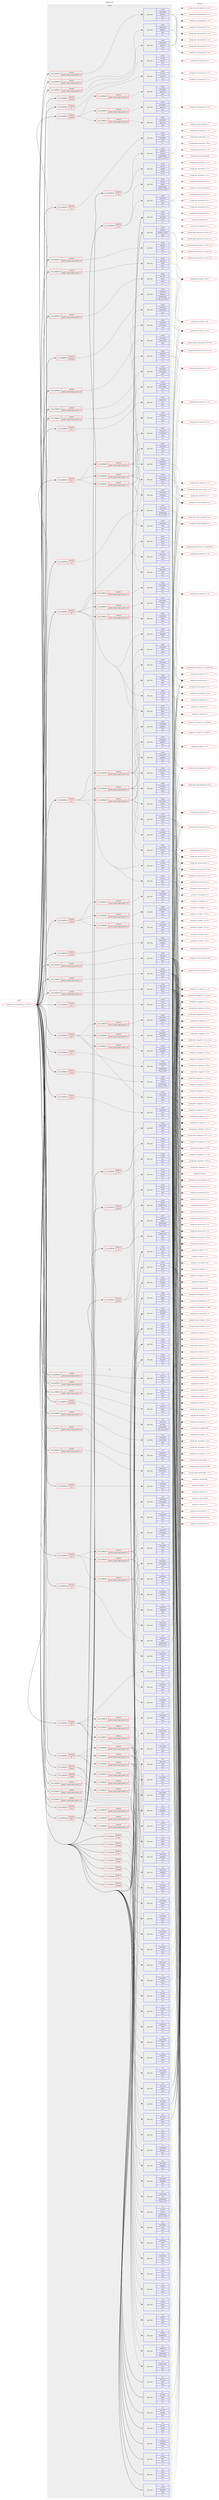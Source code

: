 digraph prolog {

# *************
# Graph options
# *************

newrank=true;
concentrate=true;
compound=true;
graph [rankdir=LR,fontname=Helvetica,fontsize=10,ranksep=1.5];#, ranksep=2.5, nodesep=0.2];
edge  [arrowhead=vee];
node  [fontname=Helvetica,fontsize=10];

# **********
# The ebuild
# **********

subgraph cluster_leftcol {
color=gray;
label=<<i>ebuild</i>>;
id [label="portage://net-wireless/gnuradio-3.10.9.2-r5", color=red, width=4, href="../net-wireless/gnuradio-3.10.9.2-r5.svg"];
}

# ****************
# The dependencies
# ****************

subgraph cluster_midcol {
color=gray;
label=<<i>dependencies</i>>;
subgraph cluster_compile {
fillcolor="#eeeeee";
style=filled;
label=<<i>compile</i>>;
subgraph cond236325 {
dependency897846 [label=<<TABLE BORDER="0" CELLBORDER="1" CELLSPACING="0" CELLPADDING="4"><TR><TD ROWSPAN="3" CELLPADDING="10">use_conditional</TD></TR><TR><TD>positive</TD></TR><TR><TD>alsa</TD></TR></TABLE>>, shape=none, color=red];
subgraph pack654960 {
dependency897847 [label=<<TABLE BORDER="0" CELLBORDER="1" CELLSPACING="0" CELLPADDING="4" WIDTH="220"><TR><TD ROWSPAN="6" CELLPADDING="30">pack_dep</TD></TR><TR><TD WIDTH="110">install</TD></TR><TR><TD>media-libs</TD></TR><TR><TD>alsa-lib</TD></TR><TR><TD>none</TD></TR><TR><TD>[,,]</TD></TR></TABLE>>, shape=none, color=blue];
}
dependency897846:e -> dependency897847:w [weight=20,style="dashed",arrowhead="vee"];
}
id:e -> dependency897846:w [weight=20,style="solid",arrowhead="vee"];
subgraph cond236326 {
dependency897848 [label=<<TABLE BORDER="0" CELLBORDER="1" CELLSPACING="0" CELLPADDING="4"><TR><TD ROWSPAN="3" CELLPADDING="10">use_conditional</TD></TR><TR><TD>positive</TD></TR><TR><TD>ctrlport</TD></TR></TABLE>>, shape=none, color=red];
subgraph cond236327 {
dependency897849 [label=<<TABLE BORDER="0" CELLBORDER="1" CELLSPACING="0" CELLPADDING="4"><TR><TD ROWSPAN="3" CELLPADDING="10">use_conditional</TD></TR><TR><TD>positive</TD></TR><TR><TD>python_single_target_python3_10</TD></TR></TABLE>>, shape=none, color=red];
subgraph pack654961 {
dependency897850 [label=<<TABLE BORDER="0" CELLBORDER="1" CELLSPACING="0" CELLPADDING="4" WIDTH="220"><TR><TD ROWSPAN="6" CELLPADDING="30">pack_dep</TD></TR><TR><TD WIDTH="110">install</TD></TR><TR><TD>dev-python</TD></TR><TR><TD>thrift</TD></TR><TR><TD>none</TD></TR><TR><TD>[,,]</TD></TR></TABLE>>, shape=none, color=blue];
}
dependency897849:e -> dependency897850:w [weight=20,style="dashed",arrowhead="vee"];
}
dependency897848:e -> dependency897849:w [weight=20,style="dashed",arrowhead="vee"];
subgraph cond236328 {
dependency897851 [label=<<TABLE BORDER="0" CELLBORDER="1" CELLSPACING="0" CELLPADDING="4"><TR><TD ROWSPAN="3" CELLPADDING="10">use_conditional</TD></TR><TR><TD>positive</TD></TR><TR><TD>python_single_target_python3_11</TD></TR></TABLE>>, shape=none, color=red];
subgraph pack654962 {
dependency897852 [label=<<TABLE BORDER="0" CELLBORDER="1" CELLSPACING="0" CELLPADDING="4" WIDTH="220"><TR><TD ROWSPAN="6" CELLPADDING="30">pack_dep</TD></TR><TR><TD WIDTH="110">install</TD></TR><TR><TD>dev-python</TD></TR><TR><TD>thrift</TD></TR><TR><TD>none</TD></TR><TR><TD>[,,]</TD></TR></TABLE>>, shape=none, color=blue];
}
dependency897851:e -> dependency897852:w [weight=20,style="dashed",arrowhead="vee"];
}
dependency897848:e -> dependency897851:w [weight=20,style="dashed",arrowhead="vee"];
subgraph cond236329 {
dependency897853 [label=<<TABLE BORDER="0" CELLBORDER="1" CELLSPACING="0" CELLPADDING="4"><TR><TD ROWSPAN="3" CELLPADDING="10">use_conditional</TD></TR><TR><TD>positive</TD></TR><TR><TD>python_single_target_python3_12</TD></TR></TABLE>>, shape=none, color=red];
subgraph pack654963 {
dependency897854 [label=<<TABLE BORDER="0" CELLBORDER="1" CELLSPACING="0" CELLPADDING="4" WIDTH="220"><TR><TD ROWSPAN="6" CELLPADDING="30">pack_dep</TD></TR><TR><TD WIDTH="110">install</TD></TR><TR><TD>dev-python</TD></TR><TR><TD>thrift</TD></TR><TR><TD>none</TD></TR><TR><TD>[,,]</TD></TR></TABLE>>, shape=none, color=blue];
}
dependency897853:e -> dependency897854:w [weight=20,style="dashed",arrowhead="vee"];
}
dependency897848:e -> dependency897853:w [weight=20,style="dashed",arrowhead="vee"];
}
id:e -> dependency897848:w [weight=20,style="solid",arrowhead="vee"];
subgraph cond236330 {
dependency897855 [label=<<TABLE BORDER="0" CELLBORDER="1" CELLSPACING="0" CELLPADDING="4"><TR><TD ROWSPAN="3" CELLPADDING="10">use_conditional</TD></TR><TR><TD>positive</TD></TR><TR><TD>doc</TD></TR></TABLE>>, shape=none, color=red];
subgraph pack654964 {
dependency897856 [label=<<TABLE BORDER="0" CELLBORDER="1" CELLSPACING="0" CELLPADDING="4" WIDTH="220"><TR><TD ROWSPAN="6" CELLPADDING="30">pack_dep</TD></TR><TR><TD WIDTH="110">install</TD></TR><TR><TD>app-text</TD></TR><TR><TD>doxygen</TD></TR><TR><TD>greaterequal</TD></TR><TR><TD>[1.5.7.1,,,1.5.7.1]</TD></TR></TABLE>>, shape=none, color=blue];
}
dependency897855:e -> dependency897856:w [weight=20,style="dashed",arrowhead="vee"];
subgraph pack654965 {
dependency897857 [label=<<TABLE BORDER="0" CELLBORDER="1" CELLSPACING="0" CELLPADDING="4" WIDTH="220"><TR><TD ROWSPAN="6" CELLPADDING="30">pack_dep</TD></TR><TR><TD WIDTH="110">install</TD></TR><TR><TD>dev-libs</TD></TR><TR><TD>mathjax</TD></TR><TR><TD>smaller</TD></TR><TR><TD>[3,,,3]</TD></TR></TABLE>>, shape=none, color=blue];
}
dependency897855:e -> dependency897857:w [weight=20,style="dashed",arrowhead="vee"];
}
id:e -> dependency897855:w [weight=20,style="solid",arrowhead="vee"];
subgraph cond236331 {
dependency897858 [label=<<TABLE BORDER="0" CELLBORDER="1" CELLSPACING="0" CELLPADDING="4"><TR><TD ROWSPAN="3" CELLPADDING="10">use_conditional</TD></TR><TR><TD>positive</TD></TR><TR><TD>fec</TD></TR></TABLE>>, shape=none, color=red];
subgraph pack654966 {
dependency897859 [label=<<TABLE BORDER="0" CELLBORDER="1" CELLSPACING="0" CELLPADDING="4" WIDTH="220"><TR><TD ROWSPAN="6" CELLPADDING="30">pack_dep</TD></TR><TR><TD WIDTH="110">install</TD></TR><TR><TD>sci-libs</TD></TR><TR><TD>gsl</TD></TR><TR><TD>none</TD></TR><TR><TD>[,,]</TD></TR></TABLE>>, shape=none, color=blue];
}
dependency897858:e -> dependency897859:w [weight=20,style="dashed",arrowhead="vee"];
subgraph pack654967 {
dependency897860 [label=<<TABLE BORDER="0" CELLBORDER="1" CELLSPACING="0" CELLPADDING="4" WIDTH="220"><TR><TD ROWSPAN="6" CELLPADDING="30">pack_dep</TD></TR><TR><TD WIDTH="110">install</TD></TR><TR><TD>dev-python</TD></TR><TR><TD>scipy</TD></TR><TR><TD>none</TD></TR><TR><TD>[,,]</TD></TR></TABLE>>, shape=none, color=blue];
}
dependency897858:e -> dependency897860:w [weight=20,style="dashed",arrowhead="vee"];
}
id:e -> dependency897858:w [weight=20,style="solid",arrowhead="vee"];
subgraph cond236332 {
dependency897861 [label=<<TABLE BORDER="0" CELLBORDER="1" CELLSPACING="0" CELLPADDING="4"><TR><TD ROWSPAN="3" CELLPADDING="10">use_conditional</TD></TR><TR><TD>positive</TD></TR><TR><TD>filter</TD></TR></TABLE>>, shape=none, color=red];
subgraph pack654968 {
dependency897862 [label=<<TABLE BORDER="0" CELLBORDER="1" CELLSPACING="0" CELLPADDING="4" WIDTH="220"><TR><TD ROWSPAN="6" CELLPADDING="30">pack_dep</TD></TR><TR><TD WIDTH="110">install</TD></TR><TR><TD>dev-python</TD></TR><TR><TD>scipy</TD></TR><TR><TD>none</TD></TR><TR><TD>[,,]</TD></TR></TABLE>>, shape=none, color=blue];
}
dependency897861:e -> dependency897862:w [weight=20,style="dashed",arrowhead="vee"];
subgraph cond236333 {
dependency897863 [label=<<TABLE BORDER="0" CELLBORDER="1" CELLSPACING="0" CELLPADDING="4"><TR><TD ROWSPAN="3" CELLPADDING="10">use_conditional</TD></TR><TR><TD>positive</TD></TR><TR><TD>python_single_target_python3_10</TD></TR></TABLE>>, shape=none, color=red];
subgraph pack654969 {
dependency897864 [label=<<TABLE BORDER="0" CELLBORDER="1" CELLSPACING="0" CELLPADDING="4" WIDTH="220"><TR><TD ROWSPAN="6" CELLPADDING="30">pack_dep</TD></TR><TR><TD WIDTH="110">install</TD></TR><TR><TD>dev-python</TD></TR><TR><TD>pyqtgraph</TD></TR><TR><TD>none</TD></TR><TR><TD>[,,]</TD></TR></TABLE>>, shape=none, color=blue];
}
dependency897863:e -> dependency897864:w [weight=20,style="dashed",arrowhead="vee"];
}
dependency897861:e -> dependency897863:w [weight=20,style="dashed",arrowhead="vee"];
subgraph cond236334 {
dependency897865 [label=<<TABLE BORDER="0" CELLBORDER="1" CELLSPACING="0" CELLPADDING="4"><TR><TD ROWSPAN="3" CELLPADDING="10">use_conditional</TD></TR><TR><TD>positive</TD></TR><TR><TD>python_single_target_python3_11</TD></TR></TABLE>>, shape=none, color=red];
subgraph pack654970 {
dependency897866 [label=<<TABLE BORDER="0" CELLBORDER="1" CELLSPACING="0" CELLPADDING="4" WIDTH="220"><TR><TD ROWSPAN="6" CELLPADDING="30">pack_dep</TD></TR><TR><TD WIDTH="110">install</TD></TR><TR><TD>dev-python</TD></TR><TR><TD>pyqtgraph</TD></TR><TR><TD>none</TD></TR><TR><TD>[,,]</TD></TR></TABLE>>, shape=none, color=blue];
}
dependency897865:e -> dependency897866:w [weight=20,style="dashed",arrowhead="vee"];
}
dependency897861:e -> dependency897865:w [weight=20,style="dashed",arrowhead="vee"];
subgraph cond236335 {
dependency897867 [label=<<TABLE BORDER="0" CELLBORDER="1" CELLSPACING="0" CELLPADDING="4"><TR><TD ROWSPAN="3" CELLPADDING="10">use_conditional</TD></TR><TR><TD>positive</TD></TR><TR><TD>python_single_target_python3_12</TD></TR></TABLE>>, shape=none, color=red];
subgraph pack654971 {
dependency897868 [label=<<TABLE BORDER="0" CELLBORDER="1" CELLSPACING="0" CELLPADDING="4" WIDTH="220"><TR><TD ROWSPAN="6" CELLPADDING="30">pack_dep</TD></TR><TR><TD WIDTH="110">install</TD></TR><TR><TD>dev-python</TD></TR><TR><TD>pyqtgraph</TD></TR><TR><TD>none</TD></TR><TR><TD>[,,]</TD></TR></TABLE>>, shape=none, color=blue];
}
dependency897867:e -> dependency897868:w [weight=20,style="dashed",arrowhead="vee"];
}
dependency897861:e -> dependency897867:w [weight=20,style="dashed",arrowhead="vee"];
}
id:e -> dependency897861:w [weight=20,style="solid",arrowhead="vee"];
subgraph cond236336 {
dependency897869 [label=<<TABLE BORDER="0" CELLBORDER="1" CELLSPACING="0" CELLPADDING="4"><TR><TD ROWSPAN="3" CELLPADDING="10">use_conditional</TD></TR><TR><TD>positive</TD></TR><TR><TD>grc</TD></TR></TABLE>>, shape=none, color=red];
subgraph cond236337 {
dependency897870 [label=<<TABLE BORDER="0" CELLBORDER="1" CELLSPACING="0" CELLPADDING="4"><TR><TD ROWSPAN="3" CELLPADDING="10">use_conditional</TD></TR><TR><TD>positive</TD></TR><TR><TD>python_single_target_python3_10</TD></TR></TABLE>>, shape=none, color=red];
subgraph pack654972 {
dependency897871 [label=<<TABLE BORDER="0" CELLBORDER="1" CELLSPACING="0" CELLPADDING="4" WIDTH="220"><TR><TD ROWSPAN="6" CELLPADDING="30">pack_dep</TD></TR><TR><TD WIDTH="110">install</TD></TR><TR><TD>dev-python</TD></TR><TR><TD>mako</TD></TR><TR><TD>none</TD></TR><TR><TD>[,,]</TD></TR></TABLE>>, shape=none, color=blue];
}
dependency897870:e -> dependency897871:w [weight=20,style="dashed",arrowhead="vee"];
subgraph pack654973 {
dependency897872 [label=<<TABLE BORDER="0" CELLBORDER="1" CELLSPACING="0" CELLPADDING="4" WIDTH="220"><TR><TD ROWSPAN="6" CELLPADDING="30">pack_dep</TD></TR><TR><TD WIDTH="110">install</TD></TR><TR><TD>dev-python</TD></TR><TR><TD>numpy</TD></TR><TR><TD>none</TD></TR><TR><TD>[,,]</TD></TR></TABLE>>, shape=none, color=blue];
}
dependency897870:e -> dependency897872:w [weight=20,style="dashed",arrowhead="vee"];
subgraph pack654974 {
dependency897873 [label=<<TABLE BORDER="0" CELLBORDER="1" CELLSPACING="0" CELLPADDING="4" WIDTH="220"><TR><TD ROWSPAN="6" CELLPADDING="30">pack_dep</TD></TR><TR><TD WIDTH="110">install</TD></TR><TR><TD>dev-python</TD></TR><TR><TD>pygobject</TD></TR><TR><TD>none</TD></TR><TR><TD>[,,]</TD></TR></TABLE>>, shape=none, color=blue];
}
dependency897870:e -> dependency897873:w [weight=20,style="dashed",arrowhead="vee"];
subgraph pack654975 {
dependency897874 [label=<<TABLE BORDER="0" CELLBORDER="1" CELLSPACING="0" CELLPADDING="4" WIDTH="220"><TR><TD ROWSPAN="6" CELLPADDING="30">pack_dep</TD></TR><TR><TD WIDTH="110">install</TD></TR><TR><TD>dev-python</TD></TR><TR><TD>pyyaml</TD></TR><TR><TD>none</TD></TR><TR><TD>[,,]</TD></TR></TABLE>>, shape=none, color=blue];
}
dependency897870:e -> dependency897874:w [weight=20,style="dashed",arrowhead="vee"];
}
dependency897869:e -> dependency897870:w [weight=20,style="dashed",arrowhead="vee"];
subgraph cond236338 {
dependency897875 [label=<<TABLE BORDER="0" CELLBORDER="1" CELLSPACING="0" CELLPADDING="4"><TR><TD ROWSPAN="3" CELLPADDING="10">use_conditional</TD></TR><TR><TD>positive</TD></TR><TR><TD>python_single_target_python3_11</TD></TR></TABLE>>, shape=none, color=red];
subgraph pack654976 {
dependency897876 [label=<<TABLE BORDER="0" CELLBORDER="1" CELLSPACING="0" CELLPADDING="4" WIDTH="220"><TR><TD ROWSPAN="6" CELLPADDING="30">pack_dep</TD></TR><TR><TD WIDTH="110">install</TD></TR><TR><TD>dev-python</TD></TR><TR><TD>mako</TD></TR><TR><TD>none</TD></TR><TR><TD>[,,]</TD></TR></TABLE>>, shape=none, color=blue];
}
dependency897875:e -> dependency897876:w [weight=20,style="dashed",arrowhead="vee"];
subgraph pack654977 {
dependency897877 [label=<<TABLE BORDER="0" CELLBORDER="1" CELLSPACING="0" CELLPADDING="4" WIDTH="220"><TR><TD ROWSPAN="6" CELLPADDING="30">pack_dep</TD></TR><TR><TD WIDTH="110">install</TD></TR><TR><TD>dev-python</TD></TR><TR><TD>numpy</TD></TR><TR><TD>none</TD></TR><TR><TD>[,,]</TD></TR></TABLE>>, shape=none, color=blue];
}
dependency897875:e -> dependency897877:w [weight=20,style="dashed",arrowhead="vee"];
subgraph pack654978 {
dependency897878 [label=<<TABLE BORDER="0" CELLBORDER="1" CELLSPACING="0" CELLPADDING="4" WIDTH="220"><TR><TD ROWSPAN="6" CELLPADDING="30">pack_dep</TD></TR><TR><TD WIDTH="110">install</TD></TR><TR><TD>dev-python</TD></TR><TR><TD>pygobject</TD></TR><TR><TD>none</TD></TR><TR><TD>[,,]</TD></TR></TABLE>>, shape=none, color=blue];
}
dependency897875:e -> dependency897878:w [weight=20,style="dashed",arrowhead="vee"];
subgraph pack654979 {
dependency897879 [label=<<TABLE BORDER="0" CELLBORDER="1" CELLSPACING="0" CELLPADDING="4" WIDTH="220"><TR><TD ROWSPAN="6" CELLPADDING="30">pack_dep</TD></TR><TR><TD WIDTH="110">install</TD></TR><TR><TD>dev-python</TD></TR><TR><TD>pyyaml</TD></TR><TR><TD>none</TD></TR><TR><TD>[,,]</TD></TR></TABLE>>, shape=none, color=blue];
}
dependency897875:e -> dependency897879:w [weight=20,style="dashed",arrowhead="vee"];
}
dependency897869:e -> dependency897875:w [weight=20,style="dashed",arrowhead="vee"];
subgraph cond236339 {
dependency897880 [label=<<TABLE BORDER="0" CELLBORDER="1" CELLSPACING="0" CELLPADDING="4"><TR><TD ROWSPAN="3" CELLPADDING="10">use_conditional</TD></TR><TR><TD>positive</TD></TR><TR><TD>python_single_target_python3_12</TD></TR></TABLE>>, shape=none, color=red];
subgraph pack654980 {
dependency897881 [label=<<TABLE BORDER="0" CELLBORDER="1" CELLSPACING="0" CELLPADDING="4" WIDTH="220"><TR><TD ROWSPAN="6" CELLPADDING="30">pack_dep</TD></TR><TR><TD WIDTH="110">install</TD></TR><TR><TD>dev-python</TD></TR><TR><TD>mako</TD></TR><TR><TD>none</TD></TR><TR><TD>[,,]</TD></TR></TABLE>>, shape=none, color=blue];
}
dependency897880:e -> dependency897881:w [weight=20,style="dashed",arrowhead="vee"];
subgraph pack654981 {
dependency897882 [label=<<TABLE BORDER="0" CELLBORDER="1" CELLSPACING="0" CELLPADDING="4" WIDTH="220"><TR><TD ROWSPAN="6" CELLPADDING="30">pack_dep</TD></TR><TR><TD WIDTH="110">install</TD></TR><TR><TD>dev-python</TD></TR><TR><TD>numpy</TD></TR><TR><TD>none</TD></TR><TR><TD>[,,]</TD></TR></TABLE>>, shape=none, color=blue];
}
dependency897880:e -> dependency897882:w [weight=20,style="dashed",arrowhead="vee"];
subgraph pack654982 {
dependency897883 [label=<<TABLE BORDER="0" CELLBORDER="1" CELLSPACING="0" CELLPADDING="4" WIDTH="220"><TR><TD ROWSPAN="6" CELLPADDING="30">pack_dep</TD></TR><TR><TD WIDTH="110">install</TD></TR><TR><TD>dev-python</TD></TR><TR><TD>pygobject</TD></TR><TR><TD>none</TD></TR><TR><TD>[,,]</TD></TR></TABLE>>, shape=none, color=blue];
}
dependency897880:e -> dependency897883:w [weight=20,style="dashed",arrowhead="vee"];
subgraph pack654983 {
dependency897884 [label=<<TABLE BORDER="0" CELLBORDER="1" CELLSPACING="0" CELLPADDING="4" WIDTH="220"><TR><TD ROWSPAN="6" CELLPADDING="30">pack_dep</TD></TR><TR><TD WIDTH="110">install</TD></TR><TR><TD>dev-python</TD></TR><TR><TD>pyyaml</TD></TR><TR><TD>none</TD></TR><TR><TD>[,,]</TD></TR></TABLE>>, shape=none, color=blue];
}
dependency897880:e -> dependency897884:w [weight=20,style="dashed",arrowhead="vee"];
}
dependency897869:e -> dependency897880:w [weight=20,style="dashed",arrowhead="vee"];
subgraph pack654984 {
dependency897885 [label=<<TABLE BORDER="0" CELLBORDER="1" CELLSPACING="0" CELLPADDING="4" WIDTH="220"><TR><TD ROWSPAN="6" CELLPADDING="30">pack_dep</TD></TR><TR><TD WIDTH="110">install</TD></TR><TR><TD>x11-libs</TD></TR><TR><TD>gtk+</TD></TR><TR><TD>none</TD></TR><TR><TD>[,,]</TD></TR></TABLE>>, shape=none, color=blue];
}
dependency897869:e -> dependency897885:w [weight=20,style="dashed",arrowhead="vee"];
subgraph pack654985 {
dependency897886 [label=<<TABLE BORDER="0" CELLBORDER="1" CELLSPACING="0" CELLPADDING="4" WIDTH="220"><TR><TD ROWSPAN="6" CELLPADDING="30">pack_dep</TD></TR><TR><TD WIDTH="110">install</TD></TR><TR><TD>x11-libs</TD></TR><TR><TD>pango</TD></TR><TR><TD>none</TD></TR><TR><TD>[,,]</TD></TR></TABLE>>, shape=none, color=blue];
}
dependency897869:e -> dependency897886:w [weight=20,style="dashed",arrowhead="vee"];
}
id:e -> dependency897869:w [weight=20,style="solid",arrowhead="vee"];
subgraph cond236340 {
dependency897887 [label=<<TABLE BORDER="0" CELLBORDER="1" CELLSPACING="0" CELLPADDING="4"><TR><TD ROWSPAN="3" CELLPADDING="10">use_conditional</TD></TR><TR><TD>positive</TD></TR><TR><TD>grc</TD></TR></TABLE>>, shape=none, color=red];
subgraph pack654986 {
dependency897888 [label=<<TABLE BORDER="0" CELLBORDER="1" CELLSPACING="0" CELLPADDING="4" WIDTH="220"><TR><TD ROWSPAN="6" CELLPADDING="30">pack_dep</TD></TR><TR><TD WIDTH="110">install</TD></TR><TR><TD>x11-misc</TD></TR><TR><TD>xdg-utils</TD></TR><TR><TD>none</TD></TR><TR><TD>[,,]</TD></TR></TABLE>>, shape=none, color=blue];
}
dependency897887:e -> dependency897888:w [weight=20,style="dashed",arrowhead="vee"];
}
id:e -> dependency897887:w [weight=20,style="solid",arrowhead="vee"];
subgraph cond236341 {
dependency897889 [label=<<TABLE BORDER="0" CELLBORDER="1" CELLSPACING="0" CELLPADDING="4"><TR><TD ROWSPAN="3" CELLPADDING="10">use_conditional</TD></TR><TR><TD>positive</TD></TR><TR><TD>iio</TD></TR></TABLE>>, shape=none, color=red];
subgraph pack654987 {
dependency897890 [label=<<TABLE BORDER="0" CELLBORDER="1" CELLSPACING="0" CELLPADDING="4" WIDTH="220"><TR><TD ROWSPAN="6" CELLPADDING="30">pack_dep</TD></TR><TR><TD WIDTH="110">install</TD></TR><TR><TD>net-libs</TD></TR><TR><TD>libiio</TD></TR><TR><TD>none</TD></TR><TR><TD>[,,]</TD></TR></TABLE>>, shape=none, color=blue];
}
dependency897889:e -> dependency897890:w [weight=20,style="dashed",arrowhead="vee"];
subgraph pack654988 {
dependency897891 [label=<<TABLE BORDER="0" CELLBORDER="1" CELLSPACING="0" CELLPADDING="4" WIDTH="220"><TR><TD ROWSPAN="6" CELLPADDING="30">pack_dep</TD></TR><TR><TD WIDTH="110">install</TD></TR><TR><TD>net-libs</TD></TR><TR><TD>libad9361-iio</TD></TR><TR><TD>none</TD></TR><TR><TD>[,,]</TD></TR></TABLE>>, shape=none, color=blue];
}
dependency897889:e -> dependency897891:w [weight=20,style="dashed",arrowhead="vee"];
}
id:e -> dependency897889:w [weight=20,style="solid",arrowhead="vee"];
subgraph cond236342 {
dependency897892 [label=<<TABLE BORDER="0" CELLBORDER="1" CELLSPACING="0" CELLPADDING="4"><TR><TD ROWSPAN="3" CELLPADDING="10">use_conditional</TD></TR><TR><TD>positive</TD></TR><TR><TD>jack</TD></TR></TABLE>>, shape=none, color=red];
subgraph pack654989 {
dependency897893 [label=<<TABLE BORDER="0" CELLBORDER="1" CELLSPACING="0" CELLPADDING="4" WIDTH="220"><TR><TD ROWSPAN="6" CELLPADDING="30">pack_dep</TD></TR><TR><TD WIDTH="110">install</TD></TR><TR><TD>virtual</TD></TR><TR><TD>jack</TD></TR><TR><TD>none</TD></TR><TR><TD>[,,]</TD></TR></TABLE>>, shape=none, color=blue];
}
dependency897892:e -> dependency897893:w [weight=20,style="dashed",arrowhead="vee"];
}
id:e -> dependency897892:w [weight=20,style="solid",arrowhead="vee"];
subgraph cond236343 {
dependency897894 [label=<<TABLE BORDER="0" CELLBORDER="1" CELLSPACING="0" CELLPADDING="4"><TR><TD ROWSPAN="3" CELLPADDING="10">use_conditional</TD></TR><TR><TD>positive</TD></TR><TR><TD>modtool</TD></TR></TABLE>>, shape=none, color=red];
subgraph cond236344 {
dependency897895 [label=<<TABLE BORDER="0" CELLBORDER="1" CELLSPACING="0" CELLPADDING="4"><TR><TD ROWSPAN="3" CELLPADDING="10">use_conditional</TD></TR><TR><TD>positive</TD></TR><TR><TD>python_single_target_python3_10</TD></TR></TABLE>>, shape=none, color=red];
subgraph pack654990 {
dependency897896 [label=<<TABLE BORDER="0" CELLBORDER="1" CELLSPACING="0" CELLPADDING="4" WIDTH="220"><TR><TD ROWSPAN="6" CELLPADDING="30">pack_dep</TD></TR><TR><TD WIDTH="110">install</TD></TR><TR><TD>dev-python</TD></TR><TR><TD>pygccxml</TD></TR><TR><TD>none</TD></TR><TR><TD>[,,]</TD></TR></TABLE>>, shape=none, color=blue];
}
dependency897895:e -> dependency897896:w [weight=20,style="dashed",arrowhead="vee"];
}
dependency897894:e -> dependency897895:w [weight=20,style="dashed",arrowhead="vee"];
subgraph cond236345 {
dependency897897 [label=<<TABLE BORDER="0" CELLBORDER="1" CELLSPACING="0" CELLPADDING="4"><TR><TD ROWSPAN="3" CELLPADDING="10">use_conditional</TD></TR><TR><TD>positive</TD></TR><TR><TD>python_single_target_python3_11</TD></TR></TABLE>>, shape=none, color=red];
subgraph pack654991 {
dependency897898 [label=<<TABLE BORDER="0" CELLBORDER="1" CELLSPACING="0" CELLPADDING="4" WIDTH="220"><TR><TD ROWSPAN="6" CELLPADDING="30">pack_dep</TD></TR><TR><TD WIDTH="110">install</TD></TR><TR><TD>dev-python</TD></TR><TR><TD>pygccxml</TD></TR><TR><TD>none</TD></TR><TR><TD>[,,]</TD></TR></TABLE>>, shape=none, color=blue];
}
dependency897897:e -> dependency897898:w [weight=20,style="dashed",arrowhead="vee"];
}
dependency897894:e -> dependency897897:w [weight=20,style="dashed",arrowhead="vee"];
subgraph cond236346 {
dependency897899 [label=<<TABLE BORDER="0" CELLBORDER="1" CELLSPACING="0" CELLPADDING="4"><TR><TD ROWSPAN="3" CELLPADDING="10">use_conditional</TD></TR><TR><TD>positive</TD></TR><TR><TD>python_single_target_python3_12</TD></TR></TABLE>>, shape=none, color=red];
subgraph pack654992 {
dependency897900 [label=<<TABLE BORDER="0" CELLBORDER="1" CELLSPACING="0" CELLPADDING="4" WIDTH="220"><TR><TD ROWSPAN="6" CELLPADDING="30">pack_dep</TD></TR><TR><TD WIDTH="110">install</TD></TR><TR><TD>dev-python</TD></TR><TR><TD>pygccxml</TD></TR><TR><TD>none</TD></TR><TR><TD>[,,]</TD></TR></TABLE>>, shape=none, color=blue];
}
dependency897899:e -> dependency897900:w [weight=20,style="dashed",arrowhead="vee"];
}
dependency897894:e -> dependency897899:w [weight=20,style="dashed",arrowhead="vee"];
}
id:e -> dependency897894:w [weight=20,style="solid",arrowhead="vee"];
subgraph cond236347 {
dependency897901 [label=<<TABLE BORDER="0" CELLBORDER="1" CELLSPACING="0" CELLPADDING="4"><TR><TD ROWSPAN="3" CELLPADDING="10">use_conditional</TD></TR><TR><TD>positive</TD></TR><TR><TD>oss</TD></TR></TABLE>>, shape=none, color=red];
subgraph pack654993 {
dependency897902 [label=<<TABLE BORDER="0" CELLBORDER="1" CELLSPACING="0" CELLPADDING="4" WIDTH="220"><TR><TD ROWSPAN="6" CELLPADDING="30">pack_dep</TD></TR><TR><TD WIDTH="110">install</TD></TR><TR><TD>virtual</TD></TR><TR><TD>os-headers</TD></TR><TR><TD>none</TD></TR><TR><TD>[,,]</TD></TR></TABLE>>, shape=none, color=blue];
}
dependency897901:e -> dependency897902:w [weight=20,style="dashed",arrowhead="vee"];
}
id:e -> dependency897901:w [weight=20,style="solid",arrowhead="vee"];
subgraph cond236348 {
dependency897903 [label=<<TABLE BORDER="0" CELLBORDER="1" CELLSPACING="0" CELLPADDING="4"><TR><TD ROWSPAN="3" CELLPADDING="10">use_conditional</TD></TR><TR><TD>positive</TD></TR><TR><TD>portaudio</TD></TR></TABLE>>, shape=none, color=red];
subgraph pack654994 {
dependency897904 [label=<<TABLE BORDER="0" CELLBORDER="1" CELLSPACING="0" CELLPADDING="4" WIDTH="220"><TR><TD ROWSPAN="6" CELLPADDING="30">pack_dep</TD></TR><TR><TD WIDTH="110">install</TD></TR><TR><TD>media-libs</TD></TR><TR><TD>portaudio</TD></TR><TR><TD>greaterequal</TD></TR><TR><TD>[19,,_pre,19_pre]</TD></TR></TABLE>>, shape=none, color=blue];
}
dependency897903:e -> dependency897904:w [weight=20,style="dashed",arrowhead="vee"];
}
id:e -> dependency897903:w [weight=20,style="solid",arrowhead="vee"];
subgraph cond236349 {
dependency897905 [label=<<TABLE BORDER="0" CELLBORDER="1" CELLSPACING="0" CELLPADDING="4"><TR><TD ROWSPAN="3" CELLPADDING="10">use_conditional</TD></TR><TR><TD>positive</TD></TR><TR><TD>python_single_target_python3_10</TD></TR></TABLE>>, shape=none, color=red];
subgraph pack654995 {
dependency897906 [label=<<TABLE BORDER="0" CELLBORDER="1" CELLSPACING="0" CELLPADDING="4" WIDTH="220"><TR><TD ROWSPAN="6" CELLPADDING="30">pack_dep</TD></TR><TR><TD WIDTH="110">install</TD></TR><TR><TD>dev-lang</TD></TR><TR><TD>python</TD></TR><TR><TD>none</TD></TR><TR><TD>[,,]</TD></TR></TABLE>>, shape=none, color=blue];
}
dependency897905:e -> dependency897906:w [weight=20,style="dashed",arrowhead="vee"];
}
id:e -> dependency897905:w [weight=20,style="solid",arrowhead="vee"];
subgraph cond236350 {
dependency897907 [label=<<TABLE BORDER="0" CELLBORDER="1" CELLSPACING="0" CELLPADDING="4"><TR><TD ROWSPAN="3" CELLPADDING="10">use_conditional</TD></TR><TR><TD>positive</TD></TR><TR><TD>python_single_target_python3_10</TD></TR></TABLE>>, shape=none, color=red];
subgraph pack654996 {
dependency897908 [label=<<TABLE BORDER="0" CELLBORDER="1" CELLSPACING="0" CELLPADDING="4" WIDTH="220"><TR><TD ROWSPAN="6" CELLPADDING="30">pack_dep</TD></TR><TR><TD WIDTH="110">install</TD></TR><TR><TD>dev-libs</TD></TR><TR><TD>boost</TD></TR><TR><TD>none</TD></TR><TR><TD>[,,]</TD></TR></TABLE>>, shape=none, color=blue];
}
dependency897907:e -> dependency897908:w [weight=20,style="dashed",arrowhead="vee"];
}
id:e -> dependency897907:w [weight=20,style="solid",arrowhead="vee"];
subgraph cond236351 {
dependency897909 [label=<<TABLE BORDER="0" CELLBORDER="1" CELLSPACING="0" CELLPADDING="4"><TR><TD ROWSPAN="3" CELLPADDING="10">use_conditional</TD></TR><TR><TD>positive</TD></TR><TR><TD>python_single_target_python3_10</TD></TR></TABLE>>, shape=none, color=red];
subgraph pack654997 {
dependency897910 [label=<<TABLE BORDER="0" CELLBORDER="1" CELLSPACING="0" CELLPADDING="4" WIDTH="220"><TR><TD ROWSPAN="6" CELLPADDING="30">pack_dep</TD></TR><TR><TD WIDTH="110">install</TD></TR><TR><TD>dev-python</TD></TR><TR><TD>jsonschema</TD></TR><TR><TD>none</TD></TR><TR><TD>[,,]</TD></TR></TABLE>>, shape=none, color=blue];
}
dependency897909:e -> dependency897910:w [weight=20,style="dashed",arrowhead="vee"];
}
id:e -> dependency897909:w [weight=20,style="solid",arrowhead="vee"];
subgraph cond236352 {
dependency897911 [label=<<TABLE BORDER="0" CELLBORDER="1" CELLSPACING="0" CELLPADDING="4"><TR><TD ROWSPAN="3" CELLPADDING="10">use_conditional</TD></TR><TR><TD>positive</TD></TR><TR><TD>python_single_target_python3_10</TD></TR></TABLE>>, shape=none, color=red];
subgraph pack654998 {
dependency897912 [label=<<TABLE BORDER="0" CELLBORDER="1" CELLSPACING="0" CELLPADDING="4" WIDTH="220"><TR><TD ROWSPAN="6" CELLPADDING="30">pack_dep</TD></TR><TR><TD WIDTH="110">install</TD></TR><TR><TD>dev-python</TD></TR><TR><TD>pybind11</TD></TR><TR><TD>none</TD></TR><TR><TD>[,,]</TD></TR></TABLE>>, shape=none, color=blue];
}
dependency897911:e -> dependency897912:w [weight=20,style="dashed",arrowhead="vee"];
}
id:e -> dependency897911:w [weight=20,style="solid",arrowhead="vee"];
subgraph cond236353 {
dependency897913 [label=<<TABLE BORDER="0" CELLBORDER="1" CELLSPACING="0" CELLPADDING="4"><TR><TD ROWSPAN="3" CELLPADDING="10">use_conditional</TD></TR><TR><TD>positive</TD></TR><TR><TD>python_single_target_python3_11</TD></TR></TABLE>>, shape=none, color=red];
subgraph pack654999 {
dependency897914 [label=<<TABLE BORDER="0" CELLBORDER="1" CELLSPACING="0" CELLPADDING="4" WIDTH="220"><TR><TD ROWSPAN="6" CELLPADDING="30">pack_dep</TD></TR><TR><TD WIDTH="110">install</TD></TR><TR><TD>dev-lang</TD></TR><TR><TD>python</TD></TR><TR><TD>none</TD></TR><TR><TD>[,,]</TD></TR></TABLE>>, shape=none, color=blue];
}
dependency897913:e -> dependency897914:w [weight=20,style="dashed",arrowhead="vee"];
}
id:e -> dependency897913:w [weight=20,style="solid",arrowhead="vee"];
subgraph cond236354 {
dependency897915 [label=<<TABLE BORDER="0" CELLBORDER="1" CELLSPACING="0" CELLPADDING="4"><TR><TD ROWSPAN="3" CELLPADDING="10">use_conditional</TD></TR><TR><TD>positive</TD></TR><TR><TD>python_single_target_python3_11</TD></TR></TABLE>>, shape=none, color=red];
subgraph pack655000 {
dependency897916 [label=<<TABLE BORDER="0" CELLBORDER="1" CELLSPACING="0" CELLPADDING="4" WIDTH="220"><TR><TD ROWSPAN="6" CELLPADDING="30">pack_dep</TD></TR><TR><TD WIDTH="110">install</TD></TR><TR><TD>dev-libs</TD></TR><TR><TD>boost</TD></TR><TR><TD>none</TD></TR><TR><TD>[,,]</TD></TR></TABLE>>, shape=none, color=blue];
}
dependency897915:e -> dependency897916:w [weight=20,style="dashed",arrowhead="vee"];
}
id:e -> dependency897915:w [weight=20,style="solid",arrowhead="vee"];
subgraph cond236355 {
dependency897917 [label=<<TABLE BORDER="0" CELLBORDER="1" CELLSPACING="0" CELLPADDING="4"><TR><TD ROWSPAN="3" CELLPADDING="10">use_conditional</TD></TR><TR><TD>positive</TD></TR><TR><TD>python_single_target_python3_11</TD></TR></TABLE>>, shape=none, color=red];
subgraph pack655001 {
dependency897918 [label=<<TABLE BORDER="0" CELLBORDER="1" CELLSPACING="0" CELLPADDING="4" WIDTH="220"><TR><TD ROWSPAN="6" CELLPADDING="30">pack_dep</TD></TR><TR><TD WIDTH="110">install</TD></TR><TR><TD>dev-python</TD></TR><TR><TD>jsonschema</TD></TR><TR><TD>none</TD></TR><TR><TD>[,,]</TD></TR></TABLE>>, shape=none, color=blue];
}
dependency897917:e -> dependency897918:w [weight=20,style="dashed",arrowhead="vee"];
}
id:e -> dependency897917:w [weight=20,style="solid",arrowhead="vee"];
subgraph cond236356 {
dependency897919 [label=<<TABLE BORDER="0" CELLBORDER="1" CELLSPACING="0" CELLPADDING="4"><TR><TD ROWSPAN="3" CELLPADDING="10">use_conditional</TD></TR><TR><TD>positive</TD></TR><TR><TD>python_single_target_python3_11</TD></TR></TABLE>>, shape=none, color=red];
subgraph pack655002 {
dependency897920 [label=<<TABLE BORDER="0" CELLBORDER="1" CELLSPACING="0" CELLPADDING="4" WIDTH="220"><TR><TD ROWSPAN="6" CELLPADDING="30">pack_dep</TD></TR><TR><TD WIDTH="110">install</TD></TR><TR><TD>dev-python</TD></TR><TR><TD>pybind11</TD></TR><TR><TD>none</TD></TR><TR><TD>[,,]</TD></TR></TABLE>>, shape=none, color=blue];
}
dependency897919:e -> dependency897920:w [weight=20,style="dashed",arrowhead="vee"];
}
id:e -> dependency897919:w [weight=20,style="solid",arrowhead="vee"];
subgraph cond236357 {
dependency897921 [label=<<TABLE BORDER="0" CELLBORDER="1" CELLSPACING="0" CELLPADDING="4"><TR><TD ROWSPAN="3" CELLPADDING="10">use_conditional</TD></TR><TR><TD>positive</TD></TR><TR><TD>python_single_target_python3_12</TD></TR></TABLE>>, shape=none, color=red];
subgraph pack655003 {
dependency897922 [label=<<TABLE BORDER="0" CELLBORDER="1" CELLSPACING="0" CELLPADDING="4" WIDTH="220"><TR><TD ROWSPAN="6" CELLPADDING="30">pack_dep</TD></TR><TR><TD WIDTH="110">install</TD></TR><TR><TD>dev-lang</TD></TR><TR><TD>python</TD></TR><TR><TD>none</TD></TR><TR><TD>[,,]</TD></TR></TABLE>>, shape=none, color=blue];
}
dependency897921:e -> dependency897922:w [weight=20,style="dashed",arrowhead="vee"];
}
id:e -> dependency897921:w [weight=20,style="solid",arrowhead="vee"];
subgraph cond236358 {
dependency897923 [label=<<TABLE BORDER="0" CELLBORDER="1" CELLSPACING="0" CELLPADDING="4"><TR><TD ROWSPAN="3" CELLPADDING="10">use_conditional</TD></TR><TR><TD>positive</TD></TR><TR><TD>python_single_target_python3_12</TD></TR></TABLE>>, shape=none, color=red];
subgraph pack655004 {
dependency897924 [label=<<TABLE BORDER="0" CELLBORDER="1" CELLSPACING="0" CELLPADDING="4" WIDTH="220"><TR><TD ROWSPAN="6" CELLPADDING="30">pack_dep</TD></TR><TR><TD WIDTH="110">install</TD></TR><TR><TD>dev-libs</TD></TR><TR><TD>boost</TD></TR><TR><TD>none</TD></TR><TR><TD>[,,]</TD></TR></TABLE>>, shape=none, color=blue];
}
dependency897923:e -> dependency897924:w [weight=20,style="dashed",arrowhead="vee"];
}
id:e -> dependency897923:w [weight=20,style="solid",arrowhead="vee"];
subgraph cond236359 {
dependency897925 [label=<<TABLE BORDER="0" CELLBORDER="1" CELLSPACING="0" CELLPADDING="4"><TR><TD ROWSPAN="3" CELLPADDING="10">use_conditional</TD></TR><TR><TD>positive</TD></TR><TR><TD>python_single_target_python3_12</TD></TR></TABLE>>, shape=none, color=red];
subgraph pack655005 {
dependency897926 [label=<<TABLE BORDER="0" CELLBORDER="1" CELLSPACING="0" CELLPADDING="4" WIDTH="220"><TR><TD ROWSPAN="6" CELLPADDING="30">pack_dep</TD></TR><TR><TD WIDTH="110">install</TD></TR><TR><TD>dev-python</TD></TR><TR><TD>jsonschema</TD></TR><TR><TD>none</TD></TR><TR><TD>[,,]</TD></TR></TABLE>>, shape=none, color=blue];
}
dependency897925:e -> dependency897926:w [weight=20,style="dashed",arrowhead="vee"];
}
id:e -> dependency897925:w [weight=20,style="solid",arrowhead="vee"];
subgraph cond236360 {
dependency897927 [label=<<TABLE BORDER="0" CELLBORDER="1" CELLSPACING="0" CELLPADDING="4"><TR><TD ROWSPAN="3" CELLPADDING="10">use_conditional</TD></TR><TR><TD>positive</TD></TR><TR><TD>python_single_target_python3_12</TD></TR></TABLE>>, shape=none, color=red];
subgraph pack655006 {
dependency897928 [label=<<TABLE BORDER="0" CELLBORDER="1" CELLSPACING="0" CELLPADDING="4" WIDTH="220"><TR><TD ROWSPAN="6" CELLPADDING="30">pack_dep</TD></TR><TR><TD WIDTH="110">install</TD></TR><TR><TD>dev-python</TD></TR><TR><TD>pybind11</TD></TR><TR><TD>none</TD></TR><TR><TD>[,,]</TD></TR></TABLE>>, shape=none, color=blue];
}
dependency897927:e -> dependency897928:w [weight=20,style="dashed",arrowhead="vee"];
}
id:e -> dependency897927:w [weight=20,style="solid",arrowhead="vee"];
subgraph cond236361 {
dependency897929 [label=<<TABLE BORDER="0" CELLBORDER="1" CELLSPACING="0" CELLPADDING="4"><TR><TD ROWSPAN="3" CELLPADDING="10">use_conditional</TD></TR><TR><TD>positive</TD></TR><TR><TD>qt5</TD></TR></TABLE>>, shape=none, color=red];
subgraph cond236362 {
dependency897930 [label=<<TABLE BORDER="0" CELLBORDER="1" CELLSPACING="0" CELLPADDING="4"><TR><TD ROWSPAN="3" CELLPADDING="10">use_conditional</TD></TR><TR><TD>positive</TD></TR><TR><TD>python_single_target_python3_10</TD></TR></TABLE>>, shape=none, color=red];
subgraph pack655007 {
dependency897931 [label=<<TABLE BORDER="0" CELLBORDER="1" CELLSPACING="0" CELLPADDING="4" WIDTH="220"><TR><TD ROWSPAN="6" CELLPADDING="30">pack_dep</TD></TR><TR><TD WIDTH="110">install</TD></TR><TR><TD>dev-python</TD></TR><TR><TD>PyQt5</TD></TR><TR><TD>none</TD></TR><TR><TD>[,,]</TD></TR></TABLE>>, shape=none, color=blue];
}
dependency897930:e -> dependency897931:w [weight=20,style="dashed",arrowhead="vee"];
}
dependency897929:e -> dependency897930:w [weight=20,style="dashed",arrowhead="vee"];
subgraph cond236363 {
dependency897932 [label=<<TABLE BORDER="0" CELLBORDER="1" CELLSPACING="0" CELLPADDING="4"><TR><TD ROWSPAN="3" CELLPADDING="10">use_conditional</TD></TR><TR><TD>positive</TD></TR><TR><TD>python_single_target_python3_11</TD></TR></TABLE>>, shape=none, color=red];
subgraph pack655008 {
dependency897933 [label=<<TABLE BORDER="0" CELLBORDER="1" CELLSPACING="0" CELLPADDING="4" WIDTH="220"><TR><TD ROWSPAN="6" CELLPADDING="30">pack_dep</TD></TR><TR><TD WIDTH="110">install</TD></TR><TR><TD>dev-python</TD></TR><TR><TD>PyQt5</TD></TR><TR><TD>none</TD></TR><TR><TD>[,,]</TD></TR></TABLE>>, shape=none, color=blue];
}
dependency897932:e -> dependency897933:w [weight=20,style="dashed",arrowhead="vee"];
}
dependency897929:e -> dependency897932:w [weight=20,style="dashed",arrowhead="vee"];
subgraph cond236364 {
dependency897934 [label=<<TABLE BORDER="0" CELLBORDER="1" CELLSPACING="0" CELLPADDING="4"><TR><TD ROWSPAN="3" CELLPADDING="10">use_conditional</TD></TR><TR><TD>positive</TD></TR><TR><TD>python_single_target_python3_12</TD></TR></TABLE>>, shape=none, color=red];
subgraph pack655009 {
dependency897935 [label=<<TABLE BORDER="0" CELLBORDER="1" CELLSPACING="0" CELLPADDING="4" WIDTH="220"><TR><TD ROWSPAN="6" CELLPADDING="30">pack_dep</TD></TR><TR><TD WIDTH="110">install</TD></TR><TR><TD>dev-python</TD></TR><TR><TD>PyQt5</TD></TR><TR><TD>none</TD></TR><TR><TD>[,,]</TD></TR></TABLE>>, shape=none, color=blue];
}
dependency897934:e -> dependency897935:w [weight=20,style="dashed",arrowhead="vee"];
}
dependency897929:e -> dependency897934:w [weight=20,style="dashed",arrowhead="vee"];
subgraph pack655010 {
dependency897936 [label=<<TABLE BORDER="0" CELLBORDER="1" CELLSPACING="0" CELLPADDING="4" WIDTH="220"><TR><TD ROWSPAN="6" CELLPADDING="30">pack_dep</TD></TR><TR><TD WIDTH="110">install</TD></TR><TR><TD>dev-qt</TD></TR><TR><TD>qtcore</TD></TR><TR><TD>none</TD></TR><TR><TD>[,,]</TD></TR></TABLE>>, shape=none, color=blue];
}
dependency897929:e -> dependency897936:w [weight=20,style="dashed",arrowhead="vee"];
subgraph pack655011 {
dependency897937 [label=<<TABLE BORDER="0" CELLBORDER="1" CELLSPACING="0" CELLPADDING="4" WIDTH="220"><TR><TD ROWSPAN="6" CELLPADDING="30">pack_dep</TD></TR><TR><TD WIDTH="110">install</TD></TR><TR><TD>dev-qt</TD></TR><TR><TD>qtgui</TD></TR><TR><TD>none</TD></TR><TR><TD>[,,]</TD></TR></TABLE>>, shape=none, color=blue];
}
dependency897929:e -> dependency897937:w [weight=20,style="dashed",arrowhead="vee"];
subgraph pack655012 {
dependency897938 [label=<<TABLE BORDER="0" CELLBORDER="1" CELLSPACING="0" CELLPADDING="4" WIDTH="220"><TR><TD ROWSPAN="6" CELLPADDING="30">pack_dep</TD></TR><TR><TD WIDTH="110">install</TD></TR><TR><TD>x11-libs</TD></TR><TR><TD>qwt</TD></TR><TR><TD>none</TD></TR><TR><TD>[,,]</TD></TR></TABLE>>, shape=none, color=blue];
}
dependency897929:e -> dependency897938:w [weight=20,style="dashed",arrowhead="vee"];
subgraph pack655013 {
dependency897939 [label=<<TABLE BORDER="0" CELLBORDER="1" CELLSPACING="0" CELLPADDING="4" WIDTH="220"><TR><TD ROWSPAN="6" CELLPADDING="30">pack_dep</TD></TR><TR><TD WIDTH="110">install</TD></TR><TR><TD>dev-qt</TD></TR><TR><TD>qtwidgets</TD></TR><TR><TD>none</TD></TR><TR><TD>[,,]</TD></TR></TABLE>>, shape=none, color=blue];
}
dependency897929:e -> dependency897939:w [weight=20,style="dashed",arrowhead="vee"];
}
id:e -> dependency897929:w [weight=20,style="solid",arrowhead="vee"];
subgraph cond236365 {
dependency897940 [label=<<TABLE BORDER="0" CELLBORDER="1" CELLSPACING="0" CELLPADDING="4"><TR><TD ROWSPAN="3" CELLPADDING="10">use_conditional</TD></TR><TR><TD>positive</TD></TR><TR><TD>sdl</TD></TR></TABLE>>, shape=none, color=red];
subgraph pack655014 {
dependency897941 [label=<<TABLE BORDER="0" CELLBORDER="1" CELLSPACING="0" CELLPADDING="4" WIDTH="220"><TR><TD ROWSPAN="6" CELLPADDING="30">pack_dep</TD></TR><TR><TD WIDTH="110">install</TD></TR><TR><TD>media-libs</TD></TR><TR><TD>libsdl</TD></TR><TR><TD>greaterequal</TD></TR><TR><TD>[1.2.0,,,1.2.0]</TD></TR></TABLE>>, shape=none, color=blue];
}
dependency897940:e -> dependency897941:w [weight=20,style="dashed",arrowhead="vee"];
}
id:e -> dependency897940:w [weight=20,style="solid",arrowhead="vee"];
subgraph cond236366 {
dependency897942 [label=<<TABLE BORDER="0" CELLBORDER="1" CELLSPACING="0" CELLPADDING="4"><TR><TD ROWSPAN="3" CELLPADDING="10">use_conditional</TD></TR><TR><TD>positive</TD></TR><TR><TD>soapy</TD></TR></TABLE>>, shape=none, color=red];
subgraph pack655015 {
dependency897943 [label=<<TABLE BORDER="0" CELLBORDER="1" CELLSPACING="0" CELLPADDING="4" WIDTH="220"><TR><TD ROWSPAN="6" CELLPADDING="30">pack_dep</TD></TR><TR><TD WIDTH="110">install</TD></TR><TR><TD>net-wireless</TD></TR><TR><TD>soapysdr</TD></TR><TR><TD>none</TD></TR><TR><TD>[,,]</TD></TR></TABLE>>, shape=none, color=blue];
}
dependency897942:e -> dependency897943:w [weight=20,style="dashed",arrowhead="vee"];
}
id:e -> dependency897942:w [weight=20,style="solid",arrowhead="vee"];
subgraph cond236367 {
dependency897944 [label=<<TABLE BORDER="0" CELLBORDER="1" CELLSPACING="0" CELLPADDING="4"><TR><TD ROWSPAN="3" CELLPADDING="10">use_conditional</TD></TR><TR><TD>positive</TD></TR><TR><TD>test</TD></TR></TABLE>>, shape=none, color=red];
subgraph pack655016 {
dependency897945 [label=<<TABLE BORDER="0" CELLBORDER="1" CELLSPACING="0" CELLPADDING="4" WIDTH="220"><TR><TD ROWSPAN="6" CELLPADDING="30">pack_dep</TD></TR><TR><TD WIDTH="110">install</TD></TR><TR><TD>dev-util</TD></TR><TR><TD>cppunit</TD></TR><TR><TD>greaterequal</TD></TR><TR><TD>[1.9.14,,,1.9.14]</TD></TR></TABLE>>, shape=none, color=blue];
}
dependency897944:e -> dependency897945:w [weight=20,style="dashed",arrowhead="vee"];
subgraph pack655017 {
dependency897946 [label=<<TABLE BORDER="0" CELLBORDER="1" CELLSPACING="0" CELLPADDING="4" WIDTH="220"><TR><TD ROWSPAN="6" CELLPADDING="30">pack_dep</TD></TR><TR><TD WIDTH="110">install</TD></TR><TR><TD>dev-python</TD></TR><TR><TD>pyzmq</TD></TR><TR><TD>none</TD></TR><TR><TD>[,,]</TD></TR></TABLE>>, shape=none, color=blue];
}
dependency897944:e -> dependency897946:w [weight=20,style="dashed",arrowhead="vee"];
}
id:e -> dependency897944:w [weight=20,style="solid",arrowhead="vee"];
subgraph cond236368 {
dependency897947 [label=<<TABLE BORDER="0" CELLBORDER="1" CELLSPACING="0" CELLPADDING="4"><TR><TD ROWSPAN="3" CELLPADDING="10">use_conditional</TD></TR><TR><TD>positive</TD></TR><TR><TD>trellis</TD></TR></TABLE>>, shape=none, color=red];
subgraph pack655018 {
dependency897948 [label=<<TABLE BORDER="0" CELLBORDER="1" CELLSPACING="0" CELLPADDING="4" WIDTH="220"><TR><TD ROWSPAN="6" CELLPADDING="30">pack_dep</TD></TR><TR><TD WIDTH="110">install</TD></TR><TR><TD>dev-python</TD></TR><TR><TD>scipy</TD></TR><TR><TD>none</TD></TR><TR><TD>[,,]</TD></TR></TABLE>>, shape=none, color=blue];
}
dependency897947:e -> dependency897948:w [weight=20,style="dashed",arrowhead="vee"];
}
id:e -> dependency897947:w [weight=20,style="solid",arrowhead="vee"];
subgraph cond236369 {
dependency897949 [label=<<TABLE BORDER="0" CELLBORDER="1" CELLSPACING="0" CELLPADDING="4"><TR><TD ROWSPAN="3" CELLPADDING="10">use_conditional</TD></TR><TR><TD>positive</TD></TR><TR><TD>uhd</TD></TR></TABLE>>, shape=none, color=red];
subgraph pack655019 {
dependency897950 [label=<<TABLE BORDER="0" CELLBORDER="1" CELLSPACING="0" CELLPADDING="4" WIDTH="220"><TR><TD ROWSPAN="6" CELLPADDING="30">pack_dep</TD></TR><TR><TD WIDTH="110">install</TD></TR><TR><TD>net-wireless</TD></TR><TR><TD>uhd</TD></TR><TR><TD>greaterequal</TD></TR><TR><TD>[3.9.6,,,3.9.6]</TD></TR></TABLE>>, shape=none, color=blue];
}
dependency897949:e -> dependency897950:w [weight=20,style="dashed",arrowhead="vee"];
}
id:e -> dependency897949:w [weight=20,style="solid",arrowhead="vee"];
subgraph cond236370 {
dependency897951 [label=<<TABLE BORDER="0" CELLBORDER="1" CELLSPACING="0" CELLPADDING="4"><TR><TD ROWSPAN="3" CELLPADDING="10">use_conditional</TD></TR><TR><TD>positive</TD></TR><TR><TD>utils</TD></TR></TABLE>>, shape=none, color=red];
subgraph cond236371 {
dependency897952 [label=<<TABLE BORDER="0" CELLBORDER="1" CELLSPACING="0" CELLPADDING="4"><TR><TD ROWSPAN="3" CELLPADDING="10">use_conditional</TD></TR><TR><TD>positive</TD></TR><TR><TD>python_single_target_python3_10</TD></TR></TABLE>>, shape=none, color=red];
subgraph pack655020 {
dependency897953 [label=<<TABLE BORDER="0" CELLBORDER="1" CELLSPACING="0" CELLPADDING="4" WIDTH="220"><TR><TD ROWSPAN="6" CELLPADDING="30">pack_dep</TD></TR><TR><TD WIDTH="110">install</TD></TR><TR><TD>dev-python</TD></TR><TR><TD>click</TD></TR><TR><TD>none</TD></TR><TR><TD>[,,]</TD></TR></TABLE>>, shape=none, color=blue];
}
dependency897952:e -> dependency897953:w [weight=20,style="dashed",arrowhead="vee"];
subgraph pack655021 {
dependency897954 [label=<<TABLE BORDER="0" CELLBORDER="1" CELLSPACING="0" CELLPADDING="4" WIDTH="220"><TR><TD ROWSPAN="6" CELLPADDING="30">pack_dep</TD></TR><TR><TD WIDTH="110">install</TD></TR><TR><TD>dev-python</TD></TR><TR><TD>click-plugins</TD></TR><TR><TD>none</TD></TR><TR><TD>[,,]</TD></TR></TABLE>>, shape=none, color=blue];
}
dependency897952:e -> dependency897954:w [weight=20,style="dashed",arrowhead="vee"];
subgraph pack655022 {
dependency897955 [label=<<TABLE BORDER="0" CELLBORDER="1" CELLSPACING="0" CELLPADDING="4" WIDTH="220"><TR><TD ROWSPAN="6" CELLPADDING="30">pack_dep</TD></TR><TR><TD WIDTH="110">install</TD></TR><TR><TD>dev-python</TD></TR><TR><TD>mako</TD></TR><TR><TD>none</TD></TR><TR><TD>[,,]</TD></TR></TABLE>>, shape=none, color=blue];
}
dependency897952:e -> dependency897955:w [weight=20,style="dashed",arrowhead="vee"];
subgraph pack655023 {
dependency897956 [label=<<TABLE BORDER="0" CELLBORDER="1" CELLSPACING="0" CELLPADDING="4" WIDTH="220"><TR><TD ROWSPAN="6" CELLPADDING="30">pack_dep</TD></TR><TR><TD WIDTH="110">install</TD></TR><TR><TD>dev-python</TD></TR><TR><TD>matplotlib</TD></TR><TR><TD>none</TD></TR><TR><TD>[,,]</TD></TR></TABLE>>, shape=none, color=blue];
}
dependency897952:e -> dependency897956:w [weight=20,style="dashed",arrowhead="vee"];
}
dependency897951:e -> dependency897952:w [weight=20,style="dashed",arrowhead="vee"];
subgraph cond236372 {
dependency897957 [label=<<TABLE BORDER="0" CELLBORDER="1" CELLSPACING="0" CELLPADDING="4"><TR><TD ROWSPAN="3" CELLPADDING="10">use_conditional</TD></TR><TR><TD>positive</TD></TR><TR><TD>python_single_target_python3_11</TD></TR></TABLE>>, shape=none, color=red];
subgraph pack655024 {
dependency897958 [label=<<TABLE BORDER="0" CELLBORDER="1" CELLSPACING="0" CELLPADDING="4" WIDTH="220"><TR><TD ROWSPAN="6" CELLPADDING="30">pack_dep</TD></TR><TR><TD WIDTH="110">install</TD></TR><TR><TD>dev-python</TD></TR><TR><TD>click</TD></TR><TR><TD>none</TD></TR><TR><TD>[,,]</TD></TR></TABLE>>, shape=none, color=blue];
}
dependency897957:e -> dependency897958:w [weight=20,style="dashed",arrowhead="vee"];
subgraph pack655025 {
dependency897959 [label=<<TABLE BORDER="0" CELLBORDER="1" CELLSPACING="0" CELLPADDING="4" WIDTH="220"><TR><TD ROWSPAN="6" CELLPADDING="30">pack_dep</TD></TR><TR><TD WIDTH="110">install</TD></TR><TR><TD>dev-python</TD></TR><TR><TD>click-plugins</TD></TR><TR><TD>none</TD></TR><TR><TD>[,,]</TD></TR></TABLE>>, shape=none, color=blue];
}
dependency897957:e -> dependency897959:w [weight=20,style="dashed",arrowhead="vee"];
subgraph pack655026 {
dependency897960 [label=<<TABLE BORDER="0" CELLBORDER="1" CELLSPACING="0" CELLPADDING="4" WIDTH="220"><TR><TD ROWSPAN="6" CELLPADDING="30">pack_dep</TD></TR><TR><TD WIDTH="110">install</TD></TR><TR><TD>dev-python</TD></TR><TR><TD>mako</TD></TR><TR><TD>none</TD></TR><TR><TD>[,,]</TD></TR></TABLE>>, shape=none, color=blue];
}
dependency897957:e -> dependency897960:w [weight=20,style="dashed",arrowhead="vee"];
subgraph pack655027 {
dependency897961 [label=<<TABLE BORDER="0" CELLBORDER="1" CELLSPACING="0" CELLPADDING="4" WIDTH="220"><TR><TD ROWSPAN="6" CELLPADDING="30">pack_dep</TD></TR><TR><TD WIDTH="110">install</TD></TR><TR><TD>dev-python</TD></TR><TR><TD>matplotlib</TD></TR><TR><TD>none</TD></TR><TR><TD>[,,]</TD></TR></TABLE>>, shape=none, color=blue];
}
dependency897957:e -> dependency897961:w [weight=20,style="dashed",arrowhead="vee"];
}
dependency897951:e -> dependency897957:w [weight=20,style="dashed",arrowhead="vee"];
subgraph cond236373 {
dependency897962 [label=<<TABLE BORDER="0" CELLBORDER="1" CELLSPACING="0" CELLPADDING="4"><TR><TD ROWSPAN="3" CELLPADDING="10">use_conditional</TD></TR><TR><TD>positive</TD></TR><TR><TD>python_single_target_python3_12</TD></TR></TABLE>>, shape=none, color=red];
subgraph pack655028 {
dependency897963 [label=<<TABLE BORDER="0" CELLBORDER="1" CELLSPACING="0" CELLPADDING="4" WIDTH="220"><TR><TD ROWSPAN="6" CELLPADDING="30">pack_dep</TD></TR><TR><TD WIDTH="110">install</TD></TR><TR><TD>dev-python</TD></TR><TR><TD>click</TD></TR><TR><TD>none</TD></TR><TR><TD>[,,]</TD></TR></TABLE>>, shape=none, color=blue];
}
dependency897962:e -> dependency897963:w [weight=20,style="dashed",arrowhead="vee"];
subgraph pack655029 {
dependency897964 [label=<<TABLE BORDER="0" CELLBORDER="1" CELLSPACING="0" CELLPADDING="4" WIDTH="220"><TR><TD ROWSPAN="6" CELLPADDING="30">pack_dep</TD></TR><TR><TD WIDTH="110">install</TD></TR><TR><TD>dev-python</TD></TR><TR><TD>click-plugins</TD></TR><TR><TD>none</TD></TR><TR><TD>[,,]</TD></TR></TABLE>>, shape=none, color=blue];
}
dependency897962:e -> dependency897964:w [weight=20,style="dashed",arrowhead="vee"];
subgraph pack655030 {
dependency897965 [label=<<TABLE BORDER="0" CELLBORDER="1" CELLSPACING="0" CELLPADDING="4" WIDTH="220"><TR><TD ROWSPAN="6" CELLPADDING="30">pack_dep</TD></TR><TR><TD WIDTH="110">install</TD></TR><TR><TD>dev-python</TD></TR><TR><TD>mako</TD></TR><TR><TD>none</TD></TR><TR><TD>[,,]</TD></TR></TABLE>>, shape=none, color=blue];
}
dependency897962:e -> dependency897965:w [weight=20,style="dashed",arrowhead="vee"];
subgraph pack655031 {
dependency897966 [label=<<TABLE BORDER="0" CELLBORDER="1" CELLSPACING="0" CELLPADDING="4" WIDTH="220"><TR><TD ROWSPAN="6" CELLPADDING="30">pack_dep</TD></TR><TR><TD WIDTH="110">install</TD></TR><TR><TD>dev-python</TD></TR><TR><TD>matplotlib</TD></TR><TR><TD>none</TD></TR><TR><TD>[,,]</TD></TR></TABLE>>, shape=none, color=blue];
}
dependency897962:e -> dependency897966:w [weight=20,style="dashed",arrowhead="vee"];
}
dependency897951:e -> dependency897962:w [weight=20,style="dashed",arrowhead="vee"];
}
id:e -> dependency897951:w [weight=20,style="solid",arrowhead="vee"];
subgraph cond236374 {
dependency897967 [label=<<TABLE BORDER="0" CELLBORDER="1" CELLSPACING="0" CELLPADDING="4"><TR><TD ROWSPAN="3" CELLPADDING="10">use_conditional</TD></TR><TR><TD>positive</TD></TR><TR><TD>vocoder</TD></TR></TABLE>>, shape=none, color=red];
subgraph pack655032 {
dependency897968 [label=<<TABLE BORDER="0" CELLBORDER="1" CELLSPACING="0" CELLPADDING="4" WIDTH="220"><TR><TD ROWSPAN="6" CELLPADDING="30">pack_dep</TD></TR><TR><TD WIDTH="110">install</TD></TR><TR><TD>media-sound</TD></TR><TR><TD>gsm</TD></TR><TR><TD>none</TD></TR><TR><TD>[,,]</TD></TR></TABLE>>, shape=none, color=blue];
}
dependency897967:e -> dependency897968:w [weight=20,style="dashed",arrowhead="vee"];
subgraph pack655033 {
dependency897969 [label=<<TABLE BORDER="0" CELLBORDER="1" CELLSPACING="0" CELLPADDING="4" WIDTH="220"><TR><TD ROWSPAN="6" CELLPADDING="30">pack_dep</TD></TR><TR><TD WIDTH="110">install</TD></TR><TR><TD>media-libs</TD></TR><TR><TD>codec2</TD></TR><TR><TD>greaterequal</TD></TR><TR><TD>[0.8.1,,,0.8.1]</TD></TR></TABLE>>, shape=none, color=blue];
}
dependency897967:e -> dependency897969:w [weight=20,style="dashed",arrowhead="vee"];
}
id:e -> dependency897967:w [weight=20,style="solid",arrowhead="vee"];
subgraph cond236375 {
dependency897970 [label=<<TABLE BORDER="0" CELLBORDER="1" CELLSPACING="0" CELLPADDING="4"><TR><TD ROWSPAN="3" CELLPADDING="10">use_conditional</TD></TR><TR><TD>positive</TD></TR><TR><TD>wavelet</TD></TR></TABLE>>, shape=none, color=red];
subgraph pack655034 {
dependency897971 [label=<<TABLE BORDER="0" CELLBORDER="1" CELLSPACING="0" CELLPADDING="4" WIDTH="220"><TR><TD ROWSPAN="6" CELLPADDING="30">pack_dep</TD></TR><TR><TD WIDTH="110">install</TD></TR><TR><TD>sci-libs</TD></TR><TR><TD>gsl</TD></TR><TR><TD>none</TD></TR><TR><TD>[,,]</TD></TR></TABLE>>, shape=none, color=blue];
}
dependency897970:e -> dependency897971:w [weight=20,style="dashed",arrowhead="vee"];
subgraph pack655035 {
dependency897972 [label=<<TABLE BORDER="0" CELLBORDER="1" CELLSPACING="0" CELLPADDING="4" WIDTH="220"><TR><TD ROWSPAN="6" CELLPADDING="30">pack_dep</TD></TR><TR><TD WIDTH="110">install</TD></TR><TR><TD>sci-libs</TD></TR><TR><TD>lapack</TD></TR><TR><TD>none</TD></TR><TR><TD>[,,]</TD></TR></TABLE>>, shape=none, color=blue];
}
dependency897970:e -> dependency897972:w [weight=20,style="dashed",arrowhead="vee"];
}
id:e -> dependency897970:w [weight=20,style="solid",arrowhead="vee"];
subgraph cond236376 {
dependency897973 [label=<<TABLE BORDER="0" CELLBORDER="1" CELLSPACING="0" CELLPADDING="4"><TR><TD ROWSPAN="3" CELLPADDING="10">use_conditional</TD></TR><TR><TD>positive</TD></TR><TR><TD>zeromq</TD></TR></TABLE>>, shape=none, color=red];
subgraph pack655036 {
dependency897974 [label=<<TABLE BORDER="0" CELLBORDER="1" CELLSPACING="0" CELLPADDING="4" WIDTH="220"><TR><TD ROWSPAN="6" CELLPADDING="30">pack_dep</TD></TR><TR><TD WIDTH="110">install</TD></TR><TR><TD>net-libs</TD></TR><TR><TD>cppzmq</TD></TR><TR><TD>none</TD></TR><TR><TD>[,,]</TD></TR></TABLE>>, shape=none, color=blue];
}
dependency897973:e -> dependency897974:w [weight=20,style="dashed",arrowhead="vee"];
}
id:e -> dependency897973:w [weight=20,style="solid",arrowhead="vee"];
subgraph cond236377 {
dependency897975 [label=<<TABLE BORDER="0" CELLBORDER="1" CELLSPACING="0" CELLPADDING="4"><TR><TD ROWSPAN="3" CELLPADDING="10">use_conditional</TD></TR><TR><TD>positive</TD></TR><TR><TD>zeromq</TD></TR></TABLE>>, shape=none, color=red];
subgraph pack655037 {
dependency897976 [label=<<TABLE BORDER="0" CELLBORDER="1" CELLSPACING="0" CELLPADDING="4" WIDTH="220"><TR><TD ROWSPAN="6" CELLPADDING="30">pack_dep</TD></TR><TR><TD WIDTH="110">install</TD></TR><TR><TD>net-libs</TD></TR><TR><TD>zeromq</TD></TR><TR><TD>greaterequal</TD></TR><TR><TD>[2.1.11,,,2.1.11]</TD></TR></TABLE>>, shape=none, color=blue];
}
dependency897975:e -> dependency897976:w [weight=20,style="dashed",arrowhead="vee"];
}
id:e -> dependency897975:w [weight=20,style="solid",arrowhead="vee"];
subgraph pack655038 {
dependency897977 [label=<<TABLE BORDER="0" CELLBORDER="1" CELLSPACING="0" CELLPADDING="4" WIDTH="220"><TR><TD ROWSPAN="6" CELLPADDING="30">pack_dep</TD></TR><TR><TD WIDTH="110">install</TD></TR><TR><TD>app-text</TD></TR><TR><TD>docbook-xml-dtd</TD></TR><TR><TD>none</TD></TR><TR><TD>[,,]</TD></TR></TABLE>>, shape=none, color=blue];
}
id:e -> dependency897977:w [weight=20,style="solid",arrowhead="vee"];
subgraph pack655039 {
dependency897978 [label=<<TABLE BORDER="0" CELLBORDER="1" CELLSPACING="0" CELLPADDING="4" WIDTH="220"><TR><TD ROWSPAN="6" CELLPADDING="30">pack_dep</TD></TR><TR><TD WIDTH="110">install</TD></TR><TR><TD>dev-libs</TD></TR><TR><TD>gmp</TD></TR><TR><TD>none</TD></TR><TR><TD>[,,]</TD></TR></TABLE>>, shape=none, color=blue];
}
id:e -> dependency897978:w [weight=20,style="solid",arrowhead="vee"];
subgraph pack655040 {
dependency897979 [label=<<TABLE BORDER="0" CELLBORDER="1" CELLSPACING="0" CELLPADDING="4" WIDTH="220"><TR><TD ROWSPAN="6" CELLPADDING="30">pack_dep</TD></TR><TR><TD WIDTH="110">install</TD></TR><TR><TD>dev-libs</TD></TR><TR><TD>libfmt</TD></TR><TR><TD>none</TD></TR><TR><TD>[,,]</TD></TR></TABLE>>, shape=none, color=blue];
}
id:e -> dependency897979:w [weight=20,style="solid",arrowhead="vee"];
subgraph pack655041 {
dependency897980 [label=<<TABLE BORDER="0" CELLBORDER="1" CELLSPACING="0" CELLPADDING="4" WIDTH="220"><TR><TD ROWSPAN="6" CELLPADDING="30">pack_dep</TD></TR><TR><TD WIDTH="110">install</TD></TR><TR><TD>dev-libs</TD></TR><TR><TD>log4cpp</TD></TR><TR><TD>none</TD></TR><TR><TD>[,,]</TD></TR></TABLE>>, shape=none, color=blue];
}
id:e -> dependency897980:w [weight=20,style="solid",arrowhead="vee"];
subgraph pack655042 {
dependency897981 [label=<<TABLE BORDER="0" CELLBORDER="1" CELLSPACING="0" CELLPADDING="4" WIDTH="220"><TR><TD ROWSPAN="6" CELLPADDING="30">pack_dep</TD></TR><TR><TD WIDTH="110">install</TD></TR><TR><TD>dev-libs</TD></TR><TR><TD>spdlog</TD></TR><TR><TD>none</TD></TR><TR><TD>[,,]</TD></TR></TABLE>>, shape=none, color=blue];
}
id:e -> dependency897981:w [weight=20,style="solid",arrowhead="vee"];
subgraph pack655043 {
dependency897982 [label=<<TABLE BORDER="0" CELLBORDER="1" CELLSPACING="0" CELLPADDING="4" WIDTH="220"><TR><TD ROWSPAN="6" CELLPADDING="30">pack_dep</TD></TR><TR><TD WIDTH="110">install</TD></TR><TR><TD>media-libs</TD></TR><TR><TD>libsndfile</TD></TR><TR><TD>none</TD></TR><TR><TD>[,,]</TD></TR></TABLE>>, shape=none, color=blue];
}
id:e -> dependency897982:w [weight=20,style="solid",arrowhead="vee"];
subgraph pack655044 {
dependency897983 [label=<<TABLE BORDER="0" CELLBORDER="1" CELLSPACING="0" CELLPADDING="4" WIDTH="220"><TR><TD ROWSPAN="6" CELLPADDING="30">pack_dep</TD></TR><TR><TD WIDTH="110">install</TD></TR><TR><TD>sci-libs</TD></TR><TR><TD>fftw</TD></TR><TR><TD>none</TD></TR><TR><TD>[,,]</TD></TR></TABLE>>, shape=none, color=blue];
}
id:e -> dependency897983:w [weight=20,style="solid",arrowhead="vee"];
subgraph pack655045 {
dependency897984 [label=<<TABLE BORDER="0" CELLBORDER="1" CELLSPACING="0" CELLPADDING="4" WIDTH="220"><TR><TD ROWSPAN="6" CELLPADDING="30">pack_dep</TD></TR><TR><TD WIDTH="110">install</TD></TR><TR><TD>sci-libs</TD></TR><TR><TD>volk</TD></TR><TR><TD>none</TD></TR><TR><TD>[,,]</TD></TR></TABLE>>, shape=none, color=blue];
}
id:e -> dependency897984:w [weight=20,style="solid",arrowhead="vee"];
subgraph pack655046 {
dependency897985 [label=<<TABLE BORDER="0" CELLBORDER="1" CELLSPACING="0" CELLPADDING="4" WIDTH="220"><TR><TD ROWSPAN="6" CELLPADDING="30">pack_dep</TD></TR><TR><TD WIDTH="110">install</TD></TR><TR><TD>sys-libs</TD></TR><TR><TD>libunwind</TD></TR><TR><TD>none</TD></TR><TR><TD>[,,]</TD></TR></TABLE>>, shape=none, color=blue];
}
id:e -> dependency897985:w [weight=20,style="solid",arrowhead="vee"];
subgraph pack655047 {
dependency897986 [label=<<TABLE BORDER="0" CELLBORDER="1" CELLSPACING="0" CELLPADDING="4" WIDTH="220"><TR><TD ROWSPAN="6" CELLPADDING="30">pack_dep</TD></TR><TR><TD WIDTH="110">install</TD></TR><TR><TD>virtual</TD></TR><TR><TD>pkgconfig</TD></TR><TR><TD>none</TD></TR><TR><TD>[,,]</TD></TR></TABLE>>, shape=none, color=blue];
}
id:e -> dependency897986:w [weight=20,style="solid",arrowhead="vee"];
}
subgraph cluster_compileandrun {
fillcolor="#eeeeee";
style=filled;
label=<<i>compile and run</i>>;
}
subgraph cluster_run {
fillcolor="#eeeeee";
style=filled;
label=<<i>run</i>>;
subgraph cond236378 {
dependency897987 [label=<<TABLE BORDER="0" CELLBORDER="1" CELLSPACING="0" CELLPADDING="4"><TR><TD ROWSPAN="3" CELLPADDING="10">use_conditional</TD></TR><TR><TD>positive</TD></TR><TR><TD>alsa</TD></TR></TABLE>>, shape=none, color=red];
subgraph pack655048 {
dependency897988 [label=<<TABLE BORDER="0" CELLBORDER="1" CELLSPACING="0" CELLPADDING="4" WIDTH="220"><TR><TD ROWSPAN="6" CELLPADDING="30">pack_dep</TD></TR><TR><TD WIDTH="110">run</TD></TR><TR><TD>media-libs</TD></TR><TR><TD>alsa-lib</TD></TR><TR><TD>none</TD></TR><TR><TD>[,,]</TD></TR></TABLE>>, shape=none, color=blue];
}
dependency897987:e -> dependency897988:w [weight=20,style="dashed",arrowhead="vee"];
}
id:e -> dependency897987:w [weight=20,style="solid",arrowhead="odot"];
subgraph cond236379 {
dependency897989 [label=<<TABLE BORDER="0" CELLBORDER="1" CELLSPACING="0" CELLPADDING="4"><TR><TD ROWSPAN="3" CELLPADDING="10">use_conditional</TD></TR><TR><TD>positive</TD></TR><TR><TD>ctrlport</TD></TR></TABLE>>, shape=none, color=red];
subgraph cond236380 {
dependency897990 [label=<<TABLE BORDER="0" CELLBORDER="1" CELLSPACING="0" CELLPADDING="4"><TR><TD ROWSPAN="3" CELLPADDING="10">use_conditional</TD></TR><TR><TD>positive</TD></TR><TR><TD>python_single_target_python3_10</TD></TR></TABLE>>, shape=none, color=red];
subgraph pack655049 {
dependency897991 [label=<<TABLE BORDER="0" CELLBORDER="1" CELLSPACING="0" CELLPADDING="4" WIDTH="220"><TR><TD ROWSPAN="6" CELLPADDING="30">pack_dep</TD></TR><TR><TD WIDTH="110">run</TD></TR><TR><TD>dev-python</TD></TR><TR><TD>thrift</TD></TR><TR><TD>none</TD></TR><TR><TD>[,,]</TD></TR></TABLE>>, shape=none, color=blue];
}
dependency897990:e -> dependency897991:w [weight=20,style="dashed",arrowhead="vee"];
}
dependency897989:e -> dependency897990:w [weight=20,style="dashed",arrowhead="vee"];
subgraph cond236381 {
dependency897992 [label=<<TABLE BORDER="0" CELLBORDER="1" CELLSPACING="0" CELLPADDING="4"><TR><TD ROWSPAN="3" CELLPADDING="10">use_conditional</TD></TR><TR><TD>positive</TD></TR><TR><TD>python_single_target_python3_11</TD></TR></TABLE>>, shape=none, color=red];
subgraph pack655050 {
dependency897993 [label=<<TABLE BORDER="0" CELLBORDER="1" CELLSPACING="0" CELLPADDING="4" WIDTH="220"><TR><TD ROWSPAN="6" CELLPADDING="30">pack_dep</TD></TR><TR><TD WIDTH="110">run</TD></TR><TR><TD>dev-python</TD></TR><TR><TD>thrift</TD></TR><TR><TD>none</TD></TR><TR><TD>[,,]</TD></TR></TABLE>>, shape=none, color=blue];
}
dependency897992:e -> dependency897993:w [weight=20,style="dashed",arrowhead="vee"];
}
dependency897989:e -> dependency897992:w [weight=20,style="dashed",arrowhead="vee"];
subgraph cond236382 {
dependency897994 [label=<<TABLE BORDER="0" CELLBORDER="1" CELLSPACING="0" CELLPADDING="4"><TR><TD ROWSPAN="3" CELLPADDING="10">use_conditional</TD></TR><TR><TD>positive</TD></TR><TR><TD>python_single_target_python3_12</TD></TR></TABLE>>, shape=none, color=red];
subgraph pack655051 {
dependency897995 [label=<<TABLE BORDER="0" CELLBORDER="1" CELLSPACING="0" CELLPADDING="4" WIDTH="220"><TR><TD ROWSPAN="6" CELLPADDING="30">pack_dep</TD></TR><TR><TD WIDTH="110">run</TD></TR><TR><TD>dev-python</TD></TR><TR><TD>thrift</TD></TR><TR><TD>none</TD></TR><TR><TD>[,,]</TD></TR></TABLE>>, shape=none, color=blue];
}
dependency897994:e -> dependency897995:w [weight=20,style="dashed",arrowhead="vee"];
}
dependency897989:e -> dependency897994:w [weight=20,style="dashed",arrowhead="vee"];
}
id:e -> dependency897989:w [weight=20,style="solid",arrowhead="odot"];
subgraph cond236383 {
dependency897996 [label=<<TABLE BORDER="0" CELLBORDER="1" CELLSPACING="0" CELLPADDING="4"><TR><TD ROWSPAN="3" CELLPADDING="10">use_conditional</TD></TR><TR><TD>positive</TD></TR><TR><TD>fec</TD></TR></TABLE>>, shape=none, color=red];
subgraph pack655052 {
dependency897997 [label=<<TABLE BORDER="0" CELLBORDER="1" CELLSPACING="0" CELLPADDING="4" WIDTH="220"><TR><TD ROWSPAN="6" CELLPADDING="30">pack_dep</TD></TR><TR><TD WIDTH="110">run</TD></TR><TR><TD>sci-libs</TD></TR><TR><TD>gsl</TD></TR><TR><TD>none</TD></TR><TR><TD>[,,]</TD></TR></TABLE>>, shape=none, color=blue];
}
dependency897996:e -> dependency897997:w [weight=20,style="dashed",arrowhead="vee"];
subgraph pack655053 {
dependency897998 [label=<<TABLE BORDER="0" CELLBORDER="1" CELLSPACING="0" CELLPADDING="4" WIDTH="220"><TR><TD ROWSPAN="6" CELLPADDING="30">pack_dep</TD></TR><TR><TD WIDTH="110">run</TD></TR><TR><TD>dev-python</TD></TR><TR><TD>scipy</TD></TR><TR><TD>none</TD></TR><TR><TD>[,,]</TD></TR></TABLE>>, shape=none, color=blue];
}
dependency897996:e -> dependency897998:w [weight=20,style="dashed",arrowhead="vee"];
}
id:e -> dependency897996:w [weight=20,style="solid",arrowhead="odot"];
subgraph cond236384 {
dependency897999 [label=<<TABLE BORDER="0" CELLBORDER="1" CELLSPACING="0" CELLPADDING="4"><TR><TD ROWSPAN="3" CELLPADDING="10">use_conditional</TD></TR><TR><TD>positive</TD></TR><TR><TD>filter</TD></TR></TABLE>>, shape=none, color=red];
subgraph pack655054 {
dependency898000 [label=<<TABLE BORDER="0" CELLBORDER="1" CELLSPACING="0" CELLPADDING="4" WIDTH="220"><TR><TD ROWSPAN="6" CELLPADDING="30">pack_dep</TD></TR><TR><TD WIDTH="110">run</TD></TR><TR><TD>dev-python</TD></TR><TR><TD>scipy</TD></TR><TR><TD>none</TD></TR><TR><TD>[,,]</TD></TR></TABLE>>, shape=none, color=blue];
}
dependency897999:e -> dependency898000:w [weight=20,style="dashed",arrowhead="vee"];
subgraph cond236385 {
dependency898001 [label=<<TABLE BORDER="0" CELLBORDER="1" CELLSPACING="0" CELLPADDING="4"><TR><TD ROWSPAN="3" CELLPADDING="10">use_conditional</TD></TR><TR><TD>positive</TD></TR><TR><TD>python_single_target_python3_10</TD></TR></TABLE>>, shape=none, color=red];
subgraph pack655055 {
dependency898002 [label=<<TABLE BORDER="0" CELLBORDER="1" CELLSPACING="0" CELLPADDING="4" WIDTH="220"><TR><TD ROWSPAN="6" CELLPADDING="30">pack_dep</TD></TR><TR><TD WIDTH="110">run</TD></TR><TR><TD>dev-python</TD></TR><TR><TD>pyqtgraph</TD></TR><TR><TD>none</TD></TR><TR><TD>[,,]</TD></TR></TABLE>>, shape=none, color=blue];
}
dependency898001:e -> dependency898002:w [weight=20,style="dashed",arrowhead="vee"];
}
dependency897999:e -> dependency898001:w [weight=20,style="dashed",arrowhead="vee"];
subgraph cond236386 {
dependency898003 [label=<<TABLE BORDER="0" CELLBORDER="1" CELLSPACING="0" CELLPADDING="4"><TR><TD ROWSPAN="3" CELLPADDING="10">use_conditional</TD></TR><TR><TD>positive</TD></TR><TR><TD>python_single_target_python3_11</TD></TR></TABLE>>, shape=none, color=red];
subgraph pack655056 {
dependency898004 [label=<<TABLE BORDER="0" CELLBORDER="1" CELLSPACING="0" CELLPADDING="4" WIDTH="220"><TR><TD ROWSPAN="6" CELLPADDING="30">pack_dep</TD></TR><TR><TD WIDTH="110">run</TD></TR><TR><TD>dev-python</TD></TR><TR><TD>pyqtgraph</TD></TR><TR><TD>none</TD></TR><TR><TD>[,,]</TD></TR></TABLE>>, shape=none, color=blue];
}
dependency898003:e -> dependency898004:w [weight=20,style="dashed",arrowhead="vee"];
}
dependency897999:e -> dependency898003:w [weight=20,style="dashed",arrowhead="vee"];
subgraph cond236387 {
dependency898005 [label=<<TABLE BORDER="0" CELLBORDER="1" CELLSPACING="0" CELLPADDING="4"><TR><TD ROWSPAN="3" CELLPADDING="10">use_conditional</TD></TR><TR><TD>positive</TD></TR><TR><TD>python_single_target_python3_12</TD></TR></TABLE>>, shape=none, color=red];
subgraph pack655057 {
dependency898006 [label=<<TABLE BORDER="0" CELLBORDER="1" CELLSPACING="0" CELLPADDING="4" WIDTH="220"><TR><TD ROWSPAN="6" CELLPADDING="30">pack_dep</TD></TR><TR><TD WIDTH="110">run</TD></TR><TR><TD>dev-python</TD></TR><TR><TD>pyqtgraph</TD></TR><TR><TD>none</TD></TR><TR><TD>[,,]</TD></TR></TABLE>>, shape=none, color=blue];
}
dependency898005:e -> dependency898006:w [weight=20,style="dashed",arrowhead="vee"];
}
dependency897999:e -> dependency898005:w [weight=20,style="dashed",arrowhead="vee"];
}
id:e -> dependency897999:w [weight=20,style="solid",arrowhead="odot"];
subgraph cond236388 {
dependency898007 [label=<<TABLE BORDER="0" CELLBORDER="1" CELLSPACING="0" CELLPADDING="4"><TR><TD ROWSPAN="3" CELLPADDING="10">use_conditional</TD></TR><TR><TD>positive</TD></TR><TR><TD>grc</TD></TR></TABLE>>, shape=none, color=red];
subgraph cond236389 {
dependency898008 [label=<<TABLE BORDER="0" CELLBORDER="1" CELLSPACING="0" CELLPADDING="4"><TR><TD ROWSPAN="3" CELLPADDING="10">use_conditional</TD></TR><TR><TD>positive</TD></TR><TR><TD>python_single_target_python3_10</TD></TR></TABLE>>, shape=none, color=red];
subgraph pack655058 {
dependency898009 [label=<<TABLE BORDER="0" CELLBORDER="1" CELLSPACING="0" CELLPADDING="4" WIDTH="220"><TR><TD ROWSPAN="6" CELLPADDING="30">pack_dep</TD></TR><TR><TD WIDTH="110">run</TD></TR><TR><TD>dev-python</TD></TR><TR><TD>mako</TD></TR><TR><TD>none</TD></TR><TR><TD>[,,]</TD></TR></TABLE>>, shape=none, color=blue];
}
dependency898008:e -> dependency898009:w [weight=20,style="dashed",arrowhead="vee"];
subgraph pack655059 {
dependency898010 [label=<<TABLE BORDER="0" CELLBORDER="1" CELLSPACING="0" CELLPADDING="4" WIDTH="220"><TR><TD ROWSPAN="6" CELLPADDING="30">pack_dep</TD></TR><TR><TD WIDTH="110">run</TD></TR><TR><TD>dev-python</TD></TR><TR><TD>numpy</TD></TR><TR><TD>none</TD></TR><TR><TD>[,,]</TD></TR></TABLE>>, shape=none, color=blue];
}
dependency898008:e -> dependency898010:w [weight=20,style="dashed",arrowhead="vee"];
subgraph pack655060 {
dependency898011 [label=<<TABLE BORDER="0" CELLBORDER="1" CELLSPACING="0" CELLPADDING="4" WIDTH="220"><TR><TD ROWSPAN="6" CELLPADDING="30">pack_dep</TD></TR><TR><TD WIDTH="110">run</TD></TR><TR><TD>dev-python</TD></TR><TR><TD>pygobject</TD></TR><TR><TD>none</TD></TR><TR><TD>[,,]</TD></TR></TABLE>>, shape=none, color=blue];
}
dependency898008:e -> dependency898011:w [weight=20,style="dashed",arrowhead="vee"];
subgraph pack655061 {
dependency898012 [label=<<TABLE BORDER="0" CELLBORDER="1" CELLSPACING="0" CELLPADDING="4" WIDTH="220"><TR><TD ROWSPAN="6" CELLPADDING="30">pack_dep</TD></TR><TR><TD WIDTH="110">run</TD></TR><TR><TD>dev-python</TD></TR><TR><TD>pyyaml</TD></TR><TR><TD>none</TD></TR><TR><TD>[,,]</TD></TR></TABLE>>, shape=none, color=blue];
}
dependency898008:e -> dependency898012:w [weight=20,style="dashed",arrowhead="vee"];
}
dependency898007:e -> dependency898008:w [weight=20,style="dashed",arrowhead="vee"];
subgraph cond236390 {
dependency898013 [label=<<TABLE BORDER="0" CELLBORDER="1" CELLSPACING="0" CELLPADDING="4"><TR><TD ROWSPAN="3" CELLPADDING="10">use_conditional</TD></TR><TR><TD>positive</TD></TR><TR><TD>python_single_target_python3_11</TD></TR></TABLE>>, shape=none, color=red];
subgraph pack655062 {
dependency898014 [label=<<TABLE BORDER="0" CELLBORDER="1" CELLSPACING="0" CELLPADDING="4" WIDTH="220"><TR><TD ROWSPAN="6" CELLPADDING="30">pack_dep</TD></TR><TR><TD WIDTH="110">run</TD></TR><TR><TD>dev-python</TD></TR><TR><TD>mako</TD></TR><TR><TD>none</TD></TR><TR><TD>[,,]</TD></TR></TABLE>>, shape=none, color=blue];
}
dependency898013:e -> dependency898014:w [weight=20,style="dashed",arrowhead="vee"];
subgraph pack655063 {
dependency898015 [label=<<TABLE BORDER="0" CELLBORDER="1" CELLSPACING="0" CELLPADDING="4" WIDTH="220"><TR><TD ROWSPAN="6" CELLPADDING="30">pack_dep</TD></TR><TR><TD WIDTH="110">run</TD></TR><TR><TD>dev-python</TD></TR><TR><TD>numpy</TD></TR><TR><TD>none</TD></TR><TR><TD>[,,]</TD></TR></TABLE>>, shape=none, color=blue];
}
dependency898013:e -> dependency898015:w [weight=20,style="dashed",arrowhead="vee"];
subgraph pack655064 {
dependency898016 [label=<<TABLE BORDER="0" CELLBORDER="1" CELLSPACING="0" CELLPADDING="4" WIDTH="220"><TR><TD ROWSPAN="6" CELLPADDING="30">pack_dep</TD></TR><TR><TD WIDTH="110">run</TD></TR><TR><TD>dev-python</TD></TR><TR><TD>pygobject</TD></TR><TR><TD>none</TD></TR><TR><TD>[,,]</TD></TR></TABLE>>, shape=none, color=blue];
}
dependency898013:e -> dependency898016:w [weight=20,style="dashed",arrowhead="vee"];
subgraph pack655065 {
dependency898017 [label=<<TABLE BORDER="0" CELLBORDER="1" CELLSPACING="0" CELLPADDING="4" WIDTH="220"><TR><TD ROWSPAN="6" CELLPADDING="30">pack_dep</TD></TR><TR><TD WIDTH="110">run</TD></TR><TR><TD>dev-python</TD></TR><TR><TD>pyyaml</TD></TR><TR><TD>none</TD></TR><TR><TD>[,,]</TD></TR></TABLE>>, shape=none, color=blue];
}
dependency898013:e -> dependency898017:w [weight=20,style="dashed",arrowhead="vee"];
}
dependency898007:e -> dependency898013:w [weight=20,style="dashed",arrowhead="vee"];
subgraph cond236391 {
dependency898018 [label=<<TABLE BORDER="0" CELLBORDER="1" CELLSPACING="0" CELLPADDING="4"><TR><TD ROWSPAN="3" CELLPADDING="10">use_conditional</TD></TR><TR><TD>positive</TD></TR><TR><TD>python_single_target_python3_12</TD></TR></TABLE>>, shape=none, color=red];
subgraph pack655066 {
dependency898019 [label=<<TABLE BORDER="0" CELLBORDER="1" CELLSPACING="0" CELLPADDING="4" WIDTH="220"><TR><TD ROWSPAN="6" CELLPADDING="30">pack_dep</TD></TR><TR><TD WIDTH="110">run</TD></TR><TR><TD>dev-python</TD></TR><TR><TD>mako</TD></TR><TR><TD>none</TD></TR><TR><TD>[,,]</TD></TR></TABLE>>, shape=none, color=blue];
}
dependency898018:e -> dependency898019:w [weight=20,style="dashed",arrowhead="vee"];
subgraph pack655067 {
dependency898020 [label=<<TABLE BORDER="0" CELLBORDER="1" CELLSPACING="0" CELLPADDING="4" WIDTH="220"><TR><TD ROWSPAN="6" CELLPADDING="30">pack_dep</TD></TR><TR><TD WIDTH="110">run</TD></TR><TR><TD>dev-python</TD></TR><TR><TD>numpy</TD></TR><TR><TD>none</TD></TR><TR><TD>[,,]</TD></TR></TABLE>>, shape=none, color=blue];
}
dependency898018:e -> dependency898020:w [weight=20,style="dashed",arrowhead="vee"];
subgraph pack655068 {
dependency898021 [label=<<TABLE BORDER="0" CELLBORDER="1" CELLSPACING="0" CELLPADDING="4" WIDTH="220"><TR><TD ROWSPAN="6" CELLPADDING="30">pack_dep</TD></TR><TR><TD WIDTH="110">run</TD></TR><TR><TD>dev-python</TD></TR><TR><TD>pygobject</TD></TR><TR><TD>none</TD></TR><TR><TD>[,,]</TD></TR></TABLE>>, shape=none, color=blue];
}
dependency898018:e -> dependency898021:w [weight=20,style="dashed",arrowhead="vee"];
subgraph pack655069 {
dependency898022 [label=<<TABLE BORDER="0" CELLBORDER="1" CELLSPACING="0" CELLPADDING="4" WIDTH="220"><TR><TD ROWSPAN="6" CELLPADDING="30">pack_dep</TD></TR><TR><TD WIDTH="110">run</TD></TR><TR><TD>dev-python</TD></TR><TR><TD>pyyaml</TD></TR><TR><TD>none</TD></TR><TR><TD>[,,]</TD></TR></TABLE>>, shape=none, color=blue];
}
dependency898018:e -> dependency898022:w [weight=20,style="dashed",arrowhead="vee"];
}
dependency898007:e -> dependency898018:w [weight=20,style="dashed",arrowhead="vee"];
subgraph pack655070 {
dependency898023 [label=<<TABLE BORDER="0" CELLBORDER="1" CELLSPACING="0" CELLPADDING="4" WIDTH="220"><TR><TD ROWSPAN="6" CELLPADDING="30">pack_dep</TD></TR><TR><TD WIDTH="110">run</TD></TR><TR><TD>x11-libs</TD></TR><TR><TD>gtk+</TD></TR><TR><TD>none</TD></TR><TR><TD>[,,]</TD></TR></TABLE>>, shape=none, color=blue];
}
dependency898007:e -> dependency898023:w [weight=20,style="dashed",arrowhead="vee"];
subgraph pack655071 {
dependency898024 [label=<<TABLE BORDER="0" CELLBORDER="1" CELLSPACING="0" CELLPADDING="4" WIDTH="220"><TR><TD ROWSPAN="6" CELLPADDING="30">pack_dep</TD></TR><TR><TD WIDTH="110">run</TD></TR><TR><TD>x11-libs</TD></TR><TR><TD>pango</TD></TR><TR><TD>none</TD></TR><TR><TD>[,,]</TD></TR></TABLE>>, shape=none, color=blue];
}
dependency898007:e -> dependency898024:w [weight=20,style="dashed",arrowhead="vee"];
}
id:e -> dependency898007:w [weight=20,style="solid",arrowhead="odot"];
subgraph cond236392 {
dependency898025 [label=<<TABLE BORDER="0" CELLBORDER="1" CELLSPACING="0" CELLPADDING="4"><TR><TD ROWSPAN="3" CELLPADDING="10">use_conditional</TD></TR><TR><TD>positive</TD></TR><TR><TD>iio</TD></TR></TABLE>>, shape=none, color=red];
subgraph pack655072 {
dependency898026 [label=<<TABLE BORDER="0" CELLBORDER="1" CELLSPACING="0" CELLPADDING="4" WIDTH="220"><TR><TD ROWSPAN="6" CELLPADDING="30">pack_dep</TD></TR><TR><TD WIDTH="110">run</TD></TR><TR><TD>net-libs</TD></TR><TR><TD>libiio</TD></TR><TR><TD>none</TD></TR><TR><TD>[,,]</TD></TR></TABLE>>, shape=none, color=blue];
}
dependency898025:e -> dependency898026:w [weight=20,style="dashed",arrowhead="vee"];
subgraph pack655073 {
dependency898027 [label=<<TABLE BORDER="0" CELLBORDER="1" CELLSPACING="0" CELLPADDING="4" WIDTH="220"><TR><TD ROWSPAN="6" CELLPADDING="30">pack_dep</TD></TR><TR><TD WIDTH="110">run</TD></TR><TR><TD>net-libs</TD></TR><TR><TD>libad9361-iio</TD></TR><TR><TD>none</TD></TR><TR><TD>[,,]</TD></TR></TABLE>>, shape=none, color=blue];
}
dependency898025:e -> dependency898027:w [weight=20,style="dashed",arrowhead="vee"];
}
id:e -> dependency898025:w [weight=20,style="solid",arrowhead="odot"];
subgraph cond236393 {
dependency898028 [label=<<TABLE BORDER="0" CELLBORDER="1" CELLSPACING="0" CELLPADDING="4"><TR><TD ROWSPAN="3" CELLPADDING="10">use_conditional</TD></TR><TR><TD>positive</TD></TR><TR><TD>jack</TD></TR></TABLE>>, shape=none, color=red];
subgraph pack655074 {
dependency898029 [label=<<TABLE BORDER="0" CELLBORDER="1" CELLSPACING="0" CELLPADDING="4" WIDTH="220"><TR><TD ROWSPAN="6" CELLPADDING="30">pack_dep</TD></TR><TR><TD WIDTH="110">run</TD></TR><TR><TD>virtual</TD></TR><TR><TD>jack</TD></TR><TR><TD>none</TD></TR><TR><TD>[,,]</TD></TR></TABLE>>, shape=none, color=blue];
}
dependency898028:e -> dependency898029:w [weight=20,style="dashed",arrowhead="vee"];
}
id:e -> dependency898028:w [weight=20,style="solid",arrowhead="odot"];
subgraph cond236394 {
dependency898030 [label=<<TABLE BORDER="0" CELLBORDER="1" CELLSPACING="0" CELLPADDING="4"><TR><TD ROWSPAN="3" CELLPADDING="10">use_conditional</TD></TR><TR><TD>positive</TD></TR><TR><TD>portaudio</TD></TR></TABLE>>, shape=none, color=red];
subgraph pack655075 {
dependency898031 [label=<<TABLE BORDER="0" CELLBORDER="1" CELLSPACING="0" CELLPADDING="4" WIDTH="220"><TR><TD ROWSPAN="6" CELLPADDING="30">pack_dep</TD></TR><TR><TD WIDTH="110">run</TD></TR><TR><TD>media-libs</TD></TR><TR><TD>portaudio</TD></TR><TR><TD>greaterequal</TD></TR><TR><TD>[19,,_pre,19_pre]</TD></TR></TABLE>>, shape=none, color=blue];
}
dependency898030:e -> dependency898031:w [weight=20,style="dashed",arrowhead="vee"];
}
id:e -> dependency898030:w [weight=20,style="solid",arrowhead="odot"];
subgraph cond236395 {
dependency898032 [label=<<TABLE BORDER="0" CELLBORDER="1" CELLSPACING="0" CELLPADDING="4"><TR><TD ROWSPAN="3" CELLPADDING="10">use_conditional</TD></TR><TR><TD>positive</TD></TR><TR><TD>python_single_target_python3_10</TD></TR></TABLE>>, shape=none, color=red];
subgraph pack655076 {
dependency898033 [label=<<TABLE BORDER="0" CELLBORDER="1" CELLSPACING="0" CELLPADDING="4" WIDTH="220"><TR><TD ROWSPAN="6" CELLPADDING="30">pack_dep</TD></TR><TR><TD WIDTH="110">run</TD></TR><TR><TD>dev-lang</TD></TR><TR><TD>python</TD></TR><TR><TD>none</TD></TR><TR><TD>[,,]</TD></TR></TABLE>>, shape=none, color=blue];
}
dependency898032:e -> dependency898033:w [weight=20,style="dashed",arrowhead="vee"];
}
id:e -> dependency898032:w [weight=20,style="solid",arrowhead="odot"];
subgraph cond236396 {
dependency898034 [label=<<TABLE BORDER="0" CELLBORDER="1" CELLSPACING="0" CELLPADDING="4"><TR><TD ROWSPAN="3" CELLPADDING="10">use_conditional</TD></TR><TR><TD>positive</TD></TR><TR><TD>python_single_target_python3_10</TD></TR></TABLE>>, shape=none, color=red];
subgraph pack655077 {
dependency898035 [label=<<TABLE BORDER="0" CELLBORDER="1" CELLSPACING="0" CELLPADDING="4" WIDTH="220"><TR><TD ROWSPAN="6" CELLPADDING="30">pack_dep</TD></TR><TR><TD WIDTH="110">run</TD></TR><TR><TD>dev-libs</TD></TR><TR><TD>boost</TD></TR><TR><TD>none</TD></TR><TR><TD>[,,]</TD></TR></TABLE>>, shape=none, color=blue];
}
dependency898034:e -> dependency898035:w [weight=20,style="dashed",arrowhead="vee"];
}
id:e -> dependency898034:w [weight=20,style="solid",arrowhead="odot"];
subgraph cond236397 {
dependency898036 [label=<<TABLE BORDER="0" CELLBORDER="1" CELLSPACING="0" CELLPADDING="4"><TR><TD ROWSPAN="3" CELLPADDING="10">use_conditional</TD></TR><TR><TD>positive</TD></TR><TR><TD>python_single_target_python3_10</TD></TR></TABLE>>, shape=none, color=red];
subgraph pack655078 {
dependency898037 [label=<<TABLE BORDER="0" CELLBORDER="1" CELLSPACING="0" CELLPADDING="4" WIDTH="220"><TR><TD ROWSPAN="6" CELLPADDING="30">pack_dep</TD></TR><TR><TD WIDTH="110">run</TD></TR><TR><TD>dev-python</TD></TR><TR><TD>jsonschema</TD></TR><TR><TD>none</TD></TR><TR><TD>[,,]</TD></TR></TABLE>>, shape=none, color=blue];
}
dependency898036:e -> dependency898037:w [weight=20,style="dashed",arrowhead="vee"];
}
id:e -> dependency898036:w [weight=20,style="solid",arrowhead="odot"];
subgraph cond236398 {
dependency898038 [label=<<TABLE BORDER="0" CELLBORDER="1" CELLSPACING="0" CELLPADDING="4"><TR><TD ROWSPAN="3" CELLPADDING="10">use_conditional</TD></TR><TR><TD>positive</TD></TR><TR><TD>python_single_target_python3_11</TD></TR></TABLE>>, shape=none, color=red];
subgraph pack655079 {
dependency898039 [label=<<TABLE BORDER="0" CELLBORDER="1" CELLSPACING="0" CELLPADDING="4" WIDTH="220"><TR><TD ROWSPAN="6" CELLPADDING="30">pack_dep</TD></TR><TR><TD WIDTH="110">run</TD></TR><TR><TD>dev-lang</TD></TR><TR><TD>python</TD></TR><TR><TD>none</TD></TR><TR><TD>[,,]</TD></TR></TABLE>>, shape=none, color=blue];
}
dependency898038:e -> dependency898039:w [weight=20,style="dashed",arrowhead="vee"];
}
id:e -> dependency898038:w [weight=20,style="solid",arrowhead="odot"];
subgraph cond236399 {
dependency898040 [label=<<TABLE BORDER="0" CELLBORDER="1" CELLSPACING="0" CELLPADDING="4"><TR><TD ROWSPAN="3" CELLPADDING="10">use_conditional</TD></TR><TR><TD>positive</TD></TR><TR><TD>python_single_target_python3_11</TD></TR></TABLE>>, shape=none, color=red];
subgraph pack655080 {
dependency898041 [label=<<TABLE BORDER="0" CELLBORDER="1" CELLSPACING="0" CELLPADDING="4" WIDTH="220"><TR><TD ROWSPAN="6" CELLPADDING="30">pack_dep</TD></TR><TR><TD WIDTH="110">run</TD></TR><TR><TD>dev-libs</TD></TR><TR><TD>boost</TD></TR><TR><TD>none</TD></TR><TR><TD>[,,]</TD></TR></TABLE>>, shape=none, color=blue];
}
dependency898040:e -> dependency898041:w [weight=20,style="dashed",arrowhead="vee"];
}
id:e -> dependency898040:w [weight=20,style="solid",arrowhead="odot"];
subgraph cond236400 {
dependency898042 [label=<<TABLE BORDER="0" CELLBORDER="1" CELLSPACING="0" CELLPADDING="4"><TR><TD ROWSPAN="3" CELLPADDING="10">use_conditional</TD></TR><TR><TD>positive</TD></TR><TR><TD>python_single_target_python3_11</TD></TR></TABLE>>, shape=none, color=red];
subgraph pack655081 {
dependency898043 [label=<<TABLE BORDER="0" CELLBORDER="1" CELLSPACING="0" CELLPADDING="4" WIDTH="220"><TR><TD ROWSPAN="6" CELLPADDING="30">pack_dep</TD></TR><TR><TD WIDTH="110">run</TD></TR><TR><TD>dev-python</TD></TR><TR><TD>jsonschema</TD></TR><TR><TD>none</TD></TR><TR><TD>[,,]</TD></TR></TABLE>>, shape=none, color=blue];
}
dependency898042:e -> dependency898043:w [weight=20,style="dashed",arrowhead="vee"];
}
id:e -> dependency898042:w [weight=20,style="solid",arrowhead="odot"];
subgraph cond236401 {
dependency898044 [label=<<TABLE BORDER="0" CELLBORDER="1" CELLSPACING="0" CELLPADDING="4"><TR><TD ROWSPAN="3" CELLPADDING="10">use_conditional</TD></TR><TR><TD>positive</TD></TR><TR><TD>python_single_target_python3_12</TD></TR></TABLE>>, shape=none, color=red];
subgraph pack655082 {
dependency898045 [label=<<TABLE BORDER="0" CELLBORDER="1" CELLSPACING="0" CELLPADDING="4" WIDTH="220"><TR><TD ROWSPAN="6" CELLPADDING="30">pack_dep</TD></TR><TR><TD WIDTH="110">run</TD></TR><TR><TD>dev-lang</TD></TR><TR><TD>python</TD></TR><TR><TD>none</TD></TR><TR><TD>[,,]</TD></TR></TABLE>>, shape=none, color=blue];
}
dependency898044:e -> dependency898045:w [weight=20,style="dashed",arrowhead="vee"];
}
id:e -> dependency898044:w [weight=20,style="solid",arrowhead="odot"];
subgraph cond236402 {
dependency898046 [label=<<TABLE BORDER="0" CELLBORDER="1" CELLSPACING="0" CELLPADDING="4"><TR><TD ROWSPAN="3" CELLPADDING="10">use_conditional</TD></TR><TR><TD>positive</TD></TR><TR><TD>python_single_target_python3_12</TD></TR></TABLE>>, shape=none, color=red];
subgraph pack655083 {
dependency898047 [label=<<TABLE BORDER="0" CELLBORDER="1" CELLSPACING="0" CELLPADDING="4" WIDTH="220"><TR><TD ROWSPAN="6" CELLPADDING="30">pack_dep</TD></TR><TR><TD WIDTH="110">run</TD></TR><TR><TD>dev-libs</TD></TR><TR><TD>boost</TD></TR><TR><TD>none</TD></TR><TR><TD>[,,]</TD></TR></TABLE>>, shape=none, color=blue];
}
dependency898046:e -> dependency898047:w [weight=20,style="dashed",arrowhead="vee"];
}
id:e -> dependency898046:w [weight=20,style="solid",arrowhead="odot"];
subgraph cond236403 {
dependency898048 [label=<<TABLE BORDER="0" CELLBORDER="1" CELLSPACING="0" CELLPADDING="4"><TR><TD ROWSPAN="3" CELLPADDING="10">use_conditional</TD></TR><TR><TD>positive</TD></TR><TR><TD>python_single_target_python3_12</TD></TR></TABLE>>, shape=none, color=red];
subgraph pack655084 {
dependency898049 [label=<<TABLE BORDER="0" CELLBORDER="1" CELLSPACING="0" CELLPADDING="4" WIDTH="220"><TR><TD ROWSPAN="6" CELLPADDING="30">pack_dep</TD></TR><TR><TD WIDTH="110">run</TD></TR><TR><TD>dev-python</TD></TR><TR><TD>jsonschema</TD></TR><TR><TD>none</TD></TR><TR><TD>[,,]</TD></TR></TABLE>>, shape=none, color=blue];
}
dependency898048:e -> dependency898049:w [weight=20,style="dashed",arrowhead="vee"];
}
id:e -> dependency898048:w [weight=20,style="solid",arrowhead="odot"];
subgraph cond236404 {
dependency898050 [label=<<TABLE BORDER="0" CELLBORDER="1" CELLSPACING="0" CELLPADDING="4"><TR><TD ROWSPAN="3" CELLPADDING="10">use_conditional</TD></TR><TR><TD>positive</TD></TR><TR><TD>qt5</TD></TR></TABLE>>, shape=none, color=red];
subgraph cond236405 {
dependency898051 [label=<<TABLE BORDER="0" CELLBORDER="1" CELLSPACING="0" CELLPADDING="4"><TR><TD ROWSPAN="3" CELLPADDING="10">use_conditional</TD></TR><TR><TD>positive</TD></TR><TR><TD>python_single_target_python3_10</TD></TR></TABLE>>, shape=none, color=red];
subgraph pack655085 {
dependency898052 [label=<<TABLE BORDER="0" CELLBORDER="1" CELLSPACING="0" CELLPADDING="4" WIDTH="220"><TR><TD ROWSPAN="6" CELLPADDING="30">pack_dep</TD></TR><TR><TD WIDTH="110">run</TD></TR><TR><TD>dev-python</TD></TR><TR><TD>PyQt5</TD></TR><TR><TD>none</TD></TR><TR><TD>[,,]</TD></TR></TABLE>>, shape=none, color=blue];
}
dependency898051:e -> dependency898052:w [weight=20,style="dashed",arrowhead="vee"];
}
dependency898050:e -> dependency898051:w [weight=20,style="dashed",arrowhead="vee"];
subgraph cond236406 {
dependency898053 [label=<<TABLE BORDER="0" CELLBORDER="1" CELLSPACING="0" CELLPADDING="4"><TR><TD ROWSPAN="3" CELLPADDING="10">use_conditional</TD></TR><TR><TD>positive</TD></TR><TR><TD>python_single_target_python3_11</TD></TR></TABLE>>, shape=none, color=red];
subgraph pack655086 {
dependency898054 [label=<<TABLE BORDER="0" CELLBORDER="1" CELLSPACING="0" CELLPADDING="4" WIDTH="220"><TR><TD ROWSPAN="6" CELLPADDING="30">pack_dep</TD></TR><TR><TD WIDTH="110">run</TD></TR><TR><TD>dev-python</TD></TR><TR><TD>PyQt5</TD></TR><TR><TD>none</TD></TR><TR><TD>[,,]</TD></TR></TABLE>>, shape=none, color=blue];
}
dependency898053:e -> dependency898054:w [weight=20,style="dashed",arrowhead="vee"];
}
dependency898050:e -> dependency898053:w [weight=20,style="dashed",arrowhead="vee"];
subgraph cond236407 {
dependency898055 [label=<<TABLE BORDER="0" CELLBORDER="1" CELLSPACING="0" CELLPADDING="4"><TR><TD ROWSPAN="3" CELLPADDING="10">use_conditional</TD></TR><TR><TD>positive</TD></TR><TR><TD>python_single_target_python3_12</TD></TR></TABLE>>, shape=none, color=red];
subgraph pack655087 {
dependency898056 [label=<<TABLE BORDER="0" CELLBORDER="1" CELLSPACING="0" CELLPADDING="4" WIDTH="220"><TR><TD ROWSPAN="6" CELLPADDING="30">pack_dep</TD></TR><TR><TD WIDTH="110">run</TD></TR><TR><TD>dev-python</TD></TR><TR><TD>PyQt5</TD></TR><TR><TD>none</TD></TR><TR><TD>[,,]</TD></TR></TABLE>>, shape=none, color=blue];
}
dependency898055:e -> dependency898056:w [weight=20,style="dashed",arrowhead="vee"];
}
dependency898050:e -> dependency898055:w [weight=20,style="dashed",arrowhead="vee"];
subgraph pack655088 {
dependency898057 [label=<<TABLE BORDER="0" CELLBORDER="1" CELLSPACING="0" CELLPADDING="4" WIDTH="220"><TR><TD ROWSPAN="6" CELLPADDING="30">pack_dep</TD></TR><TR><TD WIDTH="110">run</TD></TR><TR><TD>dev-qt</TD></TR><TR><TD>qtcore</TD></TR><TR><TD>none</TD></TR><TR><TD>[,,]</TD></TR></TABLE>>, shape=none, color=blue];
}
dependency898050:e -> dependency898057:w [weight=20,style="dashed",arrowhead="vee"];
subgraph pack655089 {
dependency898058 [label=<<TABLE BORDER="0" CELLBORDER="1" CELLSPACING="0" CELLPADDING="4" WIDTH="220"><TR><TD ROWSPAN="6" CELLPADDING="30">pack_dep</TD></TR><TR><TD WIDTH="110">run</TD></TR><TR><TD>dev-qt</TD></TR><TR><TD>qtgui</TD></TR><TR><TD>none</TD></TR><TR><TD>[,,]</TD></TR></TABLE>>, shape=none, color=blue];
}
dependency898050:e -> dependency898058:w [weight=20,style="dashed",arrowhead="vee"];
subgraph pack655090 {
dependency898059 [label=<<TABLE BORDER="0" CELLBORDER="1" CELLSPACING="0" CELLPADDING="4" WIDTH="220"><TR><TD ROWSPAN="6" CELLPADDING="30">pack_dep</TD></TR><TR><TD WIDTH="110">run</TD></TR><TR><TD>x11-libs</TD></TR><TR><TD>qwt</TD></TR><TR><TD>none</TD></TR><TR><TD>[,,]</TD></TR></TABLE>>, shape=none, color=blue];
}
dependency898050:e -> dependency898059:w [weight=20,style="dashed",arrowhead="vee"];
subgraph pack655091 {
dependency898060 [label=<<TABLE BORDER="0" CELLBORDER="1" CELLSPACING="0" CELLPADDING="4" WIDTH="220"><TR><TD ROWSPAN="6" CELLPADDING="30">pack_dep</TD></TR><TR><TD WIDTH="110">run</TD></TR><TR><TD>dev-qt</TD></TR><TR><TD>qtwidgets</TD></TR><TR><TD>none</TD></TR><TR><TD>[,,]</TD></TR></TABLE>>, shape=none, color=blue];
}
dependency898050:e -> dependency898060:w [weight=20,style="dashed",arrowhead="vee"];
}
id:e -> dependency898050:w [weight=20,style="solid",arrowhead="odot"];
subgraph cond236408 {
dependency898061 [label=<<TABLE BORDER="0" CELLBORDER="1" CELLSPACING="0" CELLPADDING="4"><TR><TD ROWSPAN="3" CELLPADDING="10">use_conditional</TD></TR><TR><TD>positive</TD></TR><TR><TD>sdl</TD></TR></TABLE>>, shape=none, color=red];
subgraph pack655092 {
dependency898062 [label=<<TABLE BORDER="0" CELLBORDER="1" CELLSPACING="0" CELLPADDING="4" WIDTH="220"><TR><TD ROWSPAN="6" CELLPADDING="30">pack_dep</TD></TR><TR><TD WIDTH="110">run</TD></TR><TR><TD>media-libs</TD></TR><TR><TD>libsdl</TD></TR><TR><TD>greaterequal</TD></TR><TR><TD>[1.2.0,,,1.2.0]</TD></TR></TABLE>>, shape=none, color=blue];
}
dependency898061:e -> dependency898062:w [weight=20,style="dashed",arrowhead="vee"];
}
id:e -> dependency898061:w [weight=20,style="solid",arrowhead="odot"];
subgraph cond236409 {
dependency898063 [label=<<TABLE BORDER="0" CELLBORDER="1" CELLSPACING="0" CELLPADDING="4"><TR><TD ROWSPAN="3" CELLPADDING="10">use_conditional</TD></TR><TR><TD>positive</TD></TR><TR><TD>soapy</TD></TR></TABLE>>, shape=none, color=red];
subgraph pack655093 {
dependency898064 [label=<<TABLE BORDER="0" CELLBORDER="1" CELLSPACING="0" CELLPADDING="4" WIDTH="220"><TR><TD ROWSPAN="6" CELLPADDING="30">pack_dep</TD></TR><TR><TD WIDTH="110">run</TD></TR><TR><TD>net-wireless</TD></TR><TR><TD>soapysdr</TD></TR><TR><TD>none</TD></TR><TR><TD>[,,]</TD></TR></TABLE>>, shape=none, color=blue];
}
dependency898063:e -> dependency898064:w [weight=20,style="dashed",arrowhead="vee"];
}
id:e -> dependency898063:w [weight=20,style="solid",arrowhead="odot"];
subgraph cond236410 {
dependency898065 [label=<<TABLE BORDER="0" CELLBORDER="1" CELLSPACING="0" CELLPADDING="4"><TR><TD ROWSPAN="3" CELLPADDING="10">use_conditional</TD></TR><TR><TD>positive</TD></TR><TR><TD>trellis</TD></TR></TABLE>>, shape=none, color=red];
subgraph pack655094 {
dependency898066 [label=<<TABLE BORDER="0" CELLBORDER="1" CELLSPACING="0" CELLPADDING="4" WIDTH="220"><TR><TD ROWSPAN="6" CELLPADDING="30">pack_dep</TD></TR><TR><TD WIDTH="110">run</TD></TR><TR><TD>dev-python</TD></TR><TR><TD>scipy</TD></TR><TR><TD>none</TD></TR><TR><TD>[,,]</TD></TR></TABLE>>, shape=none, color=blue];
}
dependency898065:e -> dependency898066:w [weight=20,style="dashed",arrowhead="vee"];
}
id:e -> dependency898065:w [weight=20,style="solid",arrowhead="odot"];
subgraph cond236411 {
dependency898067 [label=<<TABLE BORDER="0" CELLBORDER="1" CELLSPACING="0" CELLPADDING="4"><TR><TD ROWSPAN="3" CELLPADDING="10">use_conditional</TD></TR><TR><TD>positive</TD></TR><TR><TD>uhd</TD></TR></TABLE>>, shape=none, color=red];
subgraph pack655095 {
dependency898068 [label=<<TABLE BORDER="0" CELLBORDER="1" CELLSPACING="0" CELLPADDING="4" WIDTH="220"><TR><TD ROWSPAN="6" CELLPADDING="30">pack_dep</TD></TR><TR><TD WIDTH="110">run</TD></TR><TR><TD>net-wireless</TD></TR><TR><TD>uhd</TD></TR><TR><TD>greaterequal</TD></TR><TR><TD>[3.9.6,,,3.9.6]</TD></TR></TABLE>>, shape=none, color=blue];
}
dependency898067:e -> dependency898068:w [weight=20,style="dashed",arrowhead="vee"];
}
id:e -> dependency898067:w [weight=20,style="solid",arrowhead="odot"];
subgraph cond236412 {
dependency898069 [label=<<TABLE BORDER="0" CELLBORDER="1" CELLSPACING="0" CELLPADDING="4"><TR><TD ROWSPAN="3" CELLPADDING="10">use_conditional</TD></TR><TR><TD>positive</TD></TR><TR><TD>utils</TD></TR></TABLE>>, shape=none, color=red];
subgraph cond236413 {
dependency898070 [label=<<TABLE BORDER="0" CELLBORDER="1" CELLSPACING="0" CELLPADDING="4"><TR><TD ROWSPAN="3" CELLPADDING="10">use_conditional</TD></TR><TR><TD>positive</TD></TR><TR><TD>python_single_target_python3_10</TD></TR></TABLE>>, shape=none, color=red];
subgraph pack655096 {
dependency898071 [label=<<TABLE BORDER="0" CELLBORDER="1" CELLSPACING="0" CELLPADDING="4" WIDTH="220"><TR><TD ROWSPAN="6" CELLPADDING="30">pack_dep</TD></TR><TR><TD WIDTH="110">run</TD></TR><TR><TD>dev-python</TD></TR><TR><TD>click</TD></TR><TR><TD>none</TD></TR><TR><TD>[,,]</TD></TR></TABLE>>, shape=none, color=blue];
}
dependency898070:e -> dependency898071:w [weight=20,style="dashed",arrowhead="vee"];
subgraph pack655097 {
dependency898072 [label=<<TABLE BORDER="0" CELLBORDER="1" CELLSPACING="0" CELLPADDING="4" WIDTH="220"><TR><TD ROWSPAN="6" CELLPADDING="30">pack_dep</TD></TR><TR><TD WIDTH="110">run</TD></TR><TR><TD>dev-python</TD></TR><TR><TD>click-plugins</TD></TR><TR><TD>none</TD></TR><TR><TD>[,,]</TD></TR></TABLE>>, shape=none, color=blue];
}
dependency898070:e -> dependency898072:w [weight=20,style="dashed",arrowhead="vee"];
subgraph pack655098 {
dependency898073 [label=<<TABLE BORDER="0" CELLBORDER="1" CELLSPACING="0" CELLPADDING="4" WIDTH="220"><TR><TD ROWSPAN="6" CELLPADDING="30">pack_dep</TD></TR><TR><TD WIDTH="110">run</TD></TR><TR><TD>dev-python</TD></TR><TR><TD>mako</TD></TR><TR><TD>none</TD></TR><TR><TD>[,,]</TD></TR></TABLE>>, shape=none, color=blue];
}
dependency898070:e -> dependency898073:w [weight=20,style="dashed",arrowhead="vee"];
subgraph pack655099 {
dependency898074 [label=<<TABLE BORDER="0" CELLBORDER="1" CELLSPACING="0" CELLPADDING="4" WIDTH="220"><TR><TD ROWSPAN="6" CELLPADDING="30">pack_dep</TD></TR><TR><TD WIDTH="110">run</TD></TR><TR><TD>dev-python</TD></TR><TR><TD>matplotlib</TD></TR><TR><TD>none</TD></TR><TR><TD>[,,]</TD></TR></TABLE>>, shape=none, color=blue];
}
dependency898070:e -> dependency898074:w [weight=20,style="dashed",arrowhead="vee"];
}
dependency898069:e -> dependency898070:w [weight=20,style="dashed",arrowhead="vee"];
subgraph cond236414 {
dependency898075 [label=<<TABLE BORDER="0" CELLBORDER="1" CELLSPACING="0" CELLPADDING="4"><TR><TD ROWSPAN="3" CELLPADDING="10">use_conditional</TD></TR><TR><TD>positive</TD></TR><TR><TD>python_single_target_python3_11</TD></TR></TABLE>>, shape=none, color=red];
subgraph pack655100 {
dependency898076 [label=<<TABLE BORDER="0" CELLBORDER="1" CELLSPACING="0" CELLPADDING="4" WIDTH="220"><TR><TD ROWSPAN="6" CELLPADDING="30">pack_dep</TD></TR><TR><TD WIDTH="110">run</TD></TR><TR><TD>dev-python</TD></TR><TR><TD>click</TD></TR><TR><TD>none</TD></TR><TR><TD>[,,]</TD></TR></TABLE>>, shape=none, color=blue];
}
dependency898075:e -> dependency898076:w [weight=20,style="dashed",arrowhead="vee"];
subgraph pack655101 {
dependency898077 [label=<<TABLE BORDER="0" CELLBORDER="1" CELLSPACING="0" CELLPADDING="4" WIDTH="220"><TR><TD ROWSPAN="6" CELLPADDING="30">pack_dep</TD></TR><TR><TD WIDTH="110">run</TD></TR><TR><TD>dev-python</TD></TR><TR><TD>click-plugins</TD></TR><TR><TD>none</TD></TR><TR><TD>[,,]</TD></TR></TABLE>>, shape=none, color=blue];
}
dependency898075:e -> dependency898077:w [weight=20,style="dashed",arrowhead="vee"];
subgraph pack655102 {
dependency898078 [label=<<TABLE BORDER="0" CELLBORDER="1" CELLSPACING="0" CELLPADDING="4" WIDTH="220"><TR><TD ROWSPAN="6" CELLPADDING="30">pack_dep</TD></TR><TR><TD WIDTH="110">run</TD></TR><TR><TD>dev-python</TD></TR><TR><TD>mako</TD></TR><TR><TD>none</TD></TR><TR><TD>[,,]</TD></TR></TABLE>>, shape=none, color=blue];
}
dependency898075:e -> dependency898078:w [weight=20,style="dashed",arrowhead="vee"];
subgraph pack655103 {
dependency898079 [label=<<TABLE BORDER="0" CELLBORDER="1" CELLSPACING="0" CELLPADDING="4" WIDTH="220"><TR><TD ROWSPAN="6" CELLPADDING="30">pack_dep</TD></TR><TR><TD WIDTH="110">run</TD></TR><TR><TD>dev-python</TD></TR><TR><TD>matplotlib</TD></TR><TR><TD>none</TD></TR><TR><TD>[,,]</TD></TR></TABLE>>, shape=none, color=blue];
}
dependency898075:e -> dependency898079:w [weight=20,style="dashed",arrowhead="vee"];
}
dependency898069:e -> dependency898075:w [weight=20,style="dashed",arrowhead="vee"];
subgraph cond236415 {
dependency898080 [label=<<TABLE BORDER="0" CELLBORDER="1" CELLSPACING="0" CELLPADDING="4"><TR><TD ROWSPAN="3" CELLPADDING="10">use_conditional</TD></TR><TR><TD>positive</TD></TR><TR><TD>python_single_target_python3_12</TD></TR></TABLE>>, shape=none, color=red];
subgraph pack655104 {
dependency898081 [label=<<TABLE BORDER="0" CELLBORDER="1" CELLSPACING="0" CELLPADDING="4" WIDTH="220"><TR><TD ROWSPAN="6" CELLPADDING="30">pack_dep</TD></TR><TR><TD WIDTH="110">run</TD></TR><TR><TD>dev-python</TD></TR><TR><TD>click</TD></TR><TR><TD>none</TD></TR><TR><TD>[,,]</TD></TR></TABLE>>, shape=none, color=blue];
}
dependency898080:e -> dependency898081:w [weight=20,style="dashed",arrowhead="vee"];
subgraph pack655105 {
dependency898082 [label=<<TABLE BORDER="0" CELLBORDER="1" CELLSPACING="0" CELLPADDING="4" WIDTH="220"><TR><TD ROWSPAN="6" CELLPADDING="30">pack_dep</TD></TR><TR><TD WIDTH="110">run</TD></TR><TR><TD>dev-python</TD></TR><TR><TD>click-plugins</TD></TR><TR><TD>none</TD></TR><TR><TD>[,,]</TD></TR></TABLE>>, shape=none, color=blue];
}
dependency898080:e -> dependency898082:w [weight=20,style="dashed",arrowhead="vee"];
subgraph pack655106 {
dependency898083 [label=<<TABLE BORDER="0" CELLBORDER="1" CELLSPACING="0" CELLPADDING="4" WIDTH="220"><TR><TD ROWSPAN="6" CELLPADDING="30">pack_dep</TD></TR><TR><TD WIDTH="110">run</TD></TR><TR><TD>dev-python</TD></TR><TR><TD>mako</TD></TR><TR><TD>none</TD></TR><TR><TD>[,,]</TD></TR></TABLE>>, shape=none, color=blue];
}
dependency898080:e -> dependency898083:w [weight=20,style="dashed",arrowhead="vee"];
subgraph pack655107 {
dependency898084 [label=<<TABLE BORDER="0" CELLBORDER="1" CELLSPACING="0" CELLPADDING="4" WIDTH="220"><TR><TD ROWSPAN="6" CELLPADDING="30">pack_dep</TD></TR><TR><TD WIDTH="110">run</TD></TR><TR><TD>dev-python</TD></TR><TR><TD>matplotlib</TD></TR><TR><TD>none</TD></TR><TR><TD>[,,]</TD></TR></TABLE>>, shape=none, color=blue];
}
dependency898080:e -> dependency898084:w [weight=20,style="dashed",arrowhead="vee"];
}
dependency898069:e -> dependency898080:w [weight=20,style="dashed",arrowhead="vee"];
}
id:e -> dependency898069:w [weight=20,style="solid",arrowhead="odot"];
subgraph cond236416 {
dependency898085 [label=<<TABLE BORDER="0" CELLBORDER="1" CELLSPACING="0" CELLPADDING="4"><TR><TD ROWSPAN="3" CELLPADDING="10">use_conditional</TD></TR><TR><TD>positive</TD></TR><TR><TD>vocoder</TD></TR></TABLE>>, shape=none, color=red];
subgraph pack655108 {
dependency898086 [label=<<TABLE BORDER="0" CELLBORDER="1" CELLSPACING="0" CELLPADDING="4" WIDTH="220"><TR><TD ROWSPAN="6" CELLPADDING="30">pack_dep</TD></TR><TR><TD WIDTH="110">run</TD></TR><TR><TD>media-sound</TD></TR><TR><TD>gsm</TD></TR><TR><TD>none</TD></TR><TR><TD>[,,]</TD></TR></TABLE>>, shape=none, color=blue];
}
dependency898085:e -> dependency898086:w [weight=20,style="dashed",arrowhead="vee"];
subgraph pack655109 {
dependency898087 [label=<<TABLE BORDER="0" CELLBORDER="1" CELLSPACING="0" CELLPADDING="4" WIDTH="220"><TR><TD ROWSPAN="6" CELLPADDING="30">pack_dep</TD></TR><TR><TD WIDTH="110">run</TD></TR><TR><TD>media-libs</TD></TR><TR><TD>codec2</TD></TR><TR><TD>greaterequal</TD></TR><TR><TD>[0.8.1,,,0.8.1]</TD></TR></TABLE>>, shape=none, color=blue];
}
dependency898085:e -> dependency898087:w [weight=20,style="dashed",arrowhead="vee"];
}
id:e -> dependency898085:w [weight=20,style="solid",arrowhead="odot"];
subgraph cond236417 {
dependency898088 [label=<<TABLE BORDER="0" CELLBORDER="1" CELLSPACING="0" CELLPADDING="4"><TR><TD ROWSPAN="3" CELLPADDING="10">use_conditional</TD></TR><TR><TD>positive</TD></TR><TR><TD>wavelet</TD></TR></TABLE>>, shape=none, color=red];
subgraph pack655110 {
dependency898089 [label=<<TABLE BORDER="0" CELLBORDER="1" CELLSPACING="0" CELLPADDING="4" WIDTH="220"><TR><TD ROWSPAN="6" CELLPADDING="30">pack_dep</TD></TR><TR><TD WIDTH="110">run</TD></TR><TR><TD>sci-libs</TD></TR><TR><TD>gsl</TD></TR><TR><TD>none</TD></TR><TR><TD>[,,]</TD></TR></TABLE>>, shape=none, color=blue];
}
dependency898088:e -> dependency898089:w [weight=20,style="dashed",arrowhead="vee"];
subgraph pack655111 {
dependency898090 [label=<<TABLE BORDER="0" CELLBORDER="1" CELLSPACING="0" CELLPADDING="4" WIDTH="220"><TR><TD ROWSPAN="6" CELLPADDING="30">pack_dep</TD></TR><TR><TD WIDTH="110">run</TD></TR><TR><TD>sci-libs</TD></TR><TR><TD>lapack</TD></TR><TR><TD>none</TD></TR><TR><TD>[,,]</TD></TR></TABLE>>, shape=none, color=blue];
}
dependency898088:e -> dependency898090:w [weight=20,style="dashed",arrowhead="vee"];
}
id:e -> dependency898088:w [weight=20,style="solid",arrowhead="odot"];
subgraph cond236418 {
dependency898091 [label=<<TABLE BORDER="0" CELLBORDER="1" CELLSPACING="0" CELLPADDING="4"><TR><TD ROWSPAN="3" CELLPADDING="10">use_conditional</TD></TR><TR><TD>positive</TD></TR><TR><TD>zeromq</TD></TR></TABLE>>, shape=none, color=red];
subgraph pack655112 {
dependency898092 [label=<<TABLE BORDER="0" CELLBORDER="1" CELLSPACING="0" CELLPADDING="4" WIDTH="220"><TR><TD ROWSPAN="6" CELLPADDING="30">pack_dep</TD></TR><TR><TD WIDTH="110">run</TD></TR><TR><TD>net-libs</TD></TR><TR><TD>zeromq</TD></TR><TR><TD>greaterequal</TD></TR><TR><TD>[2.1.11,,,2.1.11]</TD></TR></TABLE>>, shape=none, color=blue];
}
dependency898091:e -> dependency898092:w [weight=20,style="dashed",arrowhead="vee"];
}
id:e -> dependency898091:w [weight=20,style="solid",arrowhead="odot"];
subgraph pack655113 {
dependency898093 [label=<<TABLE BORDER="0" CELLBORDER="1" CELLSPACING="0" CELLPADDING="4" WIDTH="220"><TR><TD ROWSPAN="6" CELLPADDING="30">pack_dep</TD></TR><TR><TD WIDTH="110">run</TD></TR><TR><TD>dev-libs</TD></TR><TR><TD>gmp</TD></TR><TR><TD>none</TD></TR><TR><TD>[,,]</TD></TR></TABLE>>, shape=none, color=blue];
}
id:e -> dependency898093:w [weight=20,style="solid",arrowhead="odot"];
subgraph pack655114 {
dependency898094 [label=<<TABLE BORDER="0" CELLBORDER="1" CELLSPACING="0" CELLPADDING="4" WIDTH="220"><TR><TD ROWSPAN="6" CELLPADDING="30">pack_dep</TD></TR><TR><TD WIDTH="110">run</TD></TR><TR><TD>dev-libs</TD></TR><TR><TD>libfmt</TD></TR><TR><TD>none</TD></TR><TR><TD>[,,]</TD></TR></TABLE>>, shape=none, color=blue];
}
id:e -> dependency898094:w [weight=20,style="solid",arrowhead="odot"];
subgraph pack655115 {
dependency898095 [label=<<TABLE BORDER="0" CELLBORDER="1" CELLSPACING="0" CELLPADDING="4" WIDTH="220"><TR><TD ROWSPAN="6" CELLPADDING="30">pack_dep</TD></TR><TR><TD WIDTH="110">run</TD></TR><TR><TD>dev-libs</TD></TR><TR><TD>log4cpp</TD></TR><TR><TD>none</TD></TR><TR><TD>[,,]</TD></TR></TABLE>>, shape=none, color=blue];
}
id:e -> dependency898095:w [weight=20,style="solid",arrowhead="odot"];
subgraph pack655116 {
dependency898096 [label=<<TABLE BORDER="0" CELLBORDER="1" CELLSPACING="0" CELLPADDING="4" WIDTH="220"><TR><TD ROWSPAN="6" CELLPADDING="30">pack_dep</TD></TR><TR><TD WIDTH="110">run</TD></TR><TR><TD>dev-libs</TD></TR><TR><TD>spdlog</TD></TR><TR><TD>none</TD></TR><TR><TD>[,,]</TD></TR></TABLE>>, shape=none, color=blue];
}
id:e -> dependency898096:w [weight=20,style="solid",arrowhead="odot"];
subgraph pack655117 {
dependency898097 [label=<<TABLE BORDER="0" CELLBORDER="1" CELLSPACING="0" CELLPADDING="4" WIDTH="220"><TR><TD ROWSPAN="6" CELLPADDING="30">pack_dep</TD></TR><TR><TD WIDTH="110">run</TD></TR><TR><TD>media-libs</TD></TR><TR><TD>libsndfile</TD></TR><TR><TD>none</TD></TR><TR><TD>[,,]</TD></TR></TABLE>>, shape=none, color=blue];
}
id:e -> dependency898097:w [weight=20,style="solid",arrowhead="odot"];
subgraph pack655118 {
dependency898098 [label=<<TABLE BORDER="0" CELLBORDER="1" CELLSPACING="0" CELLPADDING="4" WIDTH="220"><TR><TD ROWSPAN="6" CELLPADDING="30">pack_dep</TD></TR><TR><TD WIDTH="110">run</TD></TR><TR><TD>sci-libs</TD></TR><TR><TD>fftw</TD></TR><TR><TD>none</TD></TR><TR><TD>[,,]</TD></TR></TABLE>>, shape=none, color=blue];
}
id:e -> dependency898098:w [weight=20,style="solid",arrowhead="odot"];
subgraph pack655119 {
dependency898099 [label=<<TABLE BORDER="0" CELLBORDER="1" CELLSPACING="0" CELLPADDING="4" WIDTH="220"><TR><TD ROWSPAN="6" CELLPADDING="30">pack_dep</TD></TR><TR><TD WIDTH="110">run</TD></TR><TR><TD>sci-libs</TD></TR><TR><TD>volk</TD></TR><TR><TD>none</TD></TR><TR><TD>[,,]</TD></TR></TABLE>>, shape=none, color=blue];
}
id:e -> dependency898099:w [weight=20,style="solid",arrowhead="odot"];
subgraph pack655120 {
dependency898100 [label=<<TABLE BORDER="0" CELLBORDER="1" CELLSPACING="0" CELLPADDING="4" WIDTH="220"><TR><TD ROWSPAN="6" CELLPADDING="30">pack_dep</TD></TR><TR><TD WIDTH="110">run</TD></TR><TR><TD>sys-libs</TD></TR><TR><TD>libunwind</TD></TR><TR><TD>none</TD></TR><TR><TD>[,,]</TD></TR></TABLE>>, shape=none, color=blue];
}
id:e -> dependency898100:w [weight=20,style="solid",arrowhead="odot"];
}
}

# **************
# The candidates
# **************

subgraph cluster_choices {
rank=same;
color=gray;
label=<<i>candidates</i>>;

subgraph choice654960 {
color=black;
nodesep=1;
choice109101100105974510810598115479710811597451081059845494650464950 [label="portage://media-libs/alsa-lib-1.2.12", color=red, width=4,href="../media-libs/alsa-lib-1.2.12.svg"];
choice109101100105974510810598115479710811597451081059845494650464949 [label="portage://media-libs/alsa-lib-1.2.11", color=red, width=4,href="../media-libs/alsa-lib-1.2.11.svg"];
choice1091011001059745108105981154797108115974510810598454946504649484511451 [label="portage://media-libs/alsa-lib-1.2.10-r3", color=red, width=4,href="../media-libs/alsa-lib-1.2.10-r3.svg"];
choice1091011001059745108105981154797108115974510810598454946504649484511450 [label="portage://media-libs/alsa-lib-1.2.10-r2", color=red, width=4,href="../media-libs/alsa-lib-1.2.10-r2.svg"];
dependency897847:e -> choice109101100105974510810598115479710811597451081059845494650464950:w [style=dotted,weight="100"];
dependency897847:e -> choice109101100105974510810598115479710811597451081059845494650464949:w [style=dotted,weight="100"];
dependency897847:e -> choice1091011001059745108105981154797108115974510810598454946504649484511451:w [style=dotted,weight="100"];
dependency897847:e -> choice1091011001059745108105981154797108115974510810598454946504649484511450:w [style=dotted,weight="100"];
}
subgraph choice654961 {
color=black;
nodesep=1;
choice100101118451121211161041111104711610411410510211645484650484648 [label="portage://dev-python/thrift-0.20.0", color=red, width=4,href="../dev-python/thrift-0.20.0.svg"];
dependency897850:e -> choice100101118451121211161041111104711610411410510211645484650484648:w [style=dotted,weight="100"];
}
subgraph choice654962 {
color=black;
nodesep=1;
choice100101118451121211161041111104711610411410510211645484650484648 [label="portage://dev-python/thrift-0.20.0", color=red, width=4,href="../dev-python/thrift-0.20.0.svg"];
dependency897852:e -> choice100101118451121211161041111104711610411410510211645484650484648:w [style=dotted,weight="100"];
}
subgraph choice654963 {
color=black;
nodesep=1;
choice100101118451121211161041111104711610411410510211645484650484648 [label="portage://dev-python/thrift-0.20.0", color=red, width=4,href="../dev-python/thrift-0.20.0.svg"];
dependency897854:e -> choice100101118451121211161041111104711610411410510211645484650484648:w [style=dotted,weight="100"];
}
subgraph choice654964 {
color=black;
nodesep=1;
choice9711211245116101120116471001111201211031011104557575757 [label="portage://app-text/doxygen-9999", color=red, width=4,href="../app-text/doxygen-9999.svg"];
choice97112112451161011201164710011112012110310111045494649504648 [label="portage://app-text/doxygen-1.12.0", color=red, width=4,href="../app-text/doxygen-1.12.0.svg"];
choice97112112451161011201164710011112012110310111045494649494648 [label="portage://app-text/doxygen-1.11.0", color=red, width=4,href="../app-text/doxygen-1.11.0.svg"];
choice971121124511610112011647100111120121103101110454946494846484511449 [label="portage://app-text/doxygen-1.10.0-r1", color=red, width=4,href="../app-text/doxygen-1.10.0-r1.svg"];
choice971121124511610112011647100111120121103101110454946574656 [label="portage://app-text/doxygen-1.9.8", color=red, width=4,href="../app-text/doxygen-1.9.8.svg"];
dependency897856:e -> choice9711211245116101120116471001111201211031011104557575757:w [style=dotted,weight="100"];
dependency897856:e -> choice97112112451161011201164710011112012110310111045494649504648:w [style=dotted,weight="100"];
dependency897856:e -> choice97112112451161011201164710011112012110310111045494649494648:w [style=dotted,weight="100"];
dependency897856:e -> choice971121124511610112011647100111120121103101110454946494846484511449:w [style=dotted,weight="100"];
dependency897856:e -> choice971121124511610112011647100111120121103101110454946574656:w [style=dotted,weight="100"];
}
subgraph choice654965 {
color=black;
nodesep=1;
choice10010111845108105981154710997116104106971204551465046504511450 [label="portage://dev-libs/mathjax-3.2.2-r2", color=red, width=4,href="../dev-libs/mathjax-3.2.2-r2.svg"];
choice10010111845108105981154710997116104106971204550465546554511449 [label="portage://dev-libs/mathjax-2.7.7-r1", color=red, width=4,href="../dev-libs/mathjax-2.7.7-r1.svg"];
dependency897857:e -> choice10010111845108105981154710997116104106971204551465046504511450:w [style=dotted,weight="100"];
dependency897857:e -> choice10010111845108105981154710997116104106971204550465546554511449:w [style=dotted,weight="100"];
}
subgraph choice654966 {
color=black;
nodesep=1;
choice115991054510810598115471031151084550465546494511451 [label="portage://sci-libs/gsl-2.7.1-r3", color=red, width=4,href="../sci-libs/gsl-2.7.1-r3.svg"];
choice115991054510810598115471031151084550465546494511450 [label="portage://sci-libs/gsl-2.7.1-r2", color=red, width=4,href="../sci-libs/gsl-2.7.1-r2.svg"];
dependency897859:e -> choice115991054510810598115471031151084550465546494511451:w [style=dotted,weight="100"];
dependency897859:e -> choice115991054510810598115471031151084550465546494511450:w [style=dotted,weight="100"];
}
subgraph choice654967 {
color=black;
nodesep=1;
choice10010111845112121116104111110471159910511212145494649524649 [label="portage://dev-python/scipy-1.14.1", color=red, width=4,href="../dev-python/scipy-1.14.1.svg"];
choice100101118451121211161041111104711599105112121454946495246484511449 [label="portage://dev-python/scipy-1.14.0-r1", color=red, width=4,href="../dev-python/scipy-1.14.0-r1.svg"];
choice10010111845112121116104111110471159910511212145494649524648 [label="portage://dev-python/scipy-1.14.0", color=red, width=4,href="../dev-python/scipy-1.14.0.svg"];
dependency897860:e -> choice10010111845112121116104111110471159910511212145494649524649:w [style=dotted,weight="100"];
dependency897860:e -> choice100101118451121211161041111104711599105112121454946495246484511449:w [style=dotted,weight="100"];
dependency897860:e -> choice10010111845112121116104111110471159910511212145494649524648:w [style=dotted,weight="100"];
}
subgraph choice654968 {
color=black;
nodesep=1;
choice10010111845112121116104111110471159910511212145494649524649 [label="portage://dev-python/scipy-1.14.1", color=red, width=4,href="../dev-python/scipy-1.14.1.svg"];
choice100101118451121211161041111104711599105112121454946495246484511449 [label="portage://dev-python/scipy-1.14.0-r1", color=red, width=4,href="../dev-python/scipy-1.14.0-r1.svg"];
choice10010111845112121116104111110471159910511212145494649524648 [label="portage://dev-python/scipy-1.14.0", color=red, width=4,href="../dev-python/scipy-1.14.0.svg"];
dependency897862:e -> choice10010111845112121116104111110471159910511212145494649524649:w [style=dotted,weight="100"];
dependency897862:e -> choice100101118451121211161041111104711599105112121454946495246484511449:w [style=dotted,weight="100"];
dependency897862:e -> choice10010111845112121116104111110471159910511212145494649524648:w [style=dotted,weight="100"];
}
subgraph choice654969 {
color=black;
nodesep=1;
choice10010111845112121116104111110471121211131161031149711210445484649514655 [label="portage://dev-python/pyqtgraph-0.13.7", color=red, width=4,href="../dev-python/pyqtgraph-0.13.7.svg"];
dependency897864:e -> choice10010111845112121116104111110471121211131161031149711210445484649514655:w [style=dotted,weight="100"];
}
subgraph choice654970 {
color=black;
nodesep=1;
choice10010111845112121116104111110471121211131161031149711210445484649514655 [label="portage://dev-python/pyqtgraph-0.13.7", color=red, width=4,href="../dev-python/pyqtgraph-0.13.7.svg"];
dependency897866:e -> choice10010111845112121116104111110471121211131161031149711210445484649514655:w [style=dotted,weight="100"];
}
subgraph choice654971 {
color=black;
nodesep=1;
choice10010111845112121116104111110471121211131161031149711210445484649514655 [label="portage://dev-python/pyqtgraph-0.13.7", color=red, width=4,href="../dev-python/pyqtgraph-0.13.7.svg"];
dependency897868:e -> choice10010111845112121116104111110471121211131161031149711210445484649514655:w [style=dotted,weight="100"];
}
subgraph choice654972 {
color=black;
nodesep=1;
choice100101118451121211161041111104710997107111454946514653 [label="portage://dev-python/mako-1.3.5", color=red, width=4,href="../dev-python/mako-1.3.5.svg"];
dependency897871:e -> choice100101118451121211161041111104710997107111454946514653:w [style=dotted,weight="100"];
}
subgraph choice654973 {
color=black;
nodesep=1;
choice1001011184511212111610411111047110117109112121455046494649 [label="portage://dev-python/numpy-2.1.1", color=red, width=4,href="../dev-python/numpy-2.1.1.svg"];
choice1001011184511212111610411111047110117109112121455046494648951149949 [label="portage://dev-python/numpy-2.1.0_rc1", color=red, width=4,href="../dev-python/numpy-2.1.0_rc1.svg"];
choice1001011184511212111610411111047110117109112121455046494648 [label="portage://dev-python/numpy-2.1.0", color=red, width=4,href="../dev-python/numpy-2.1.0.svg"];
choice1001011184511212111610411111047110117109112121455046484650 [label="portage://dev-python/numpy-2.0.2", color=red, width=4,href="../dev-python/numpy-2.0.2.svg"];
choice1001011184511212111610411111047110117109112121455046484649 [label="portage://dev-python/numpy-2.0.1", color=red, width=4,href="../dev-python/numpy-2.0.1.svg"];
choice1001011184511212111610411111047110117109112121455046484648 [label="portage://dev-python/numpy-2.0.0", color=red, width=4,href="../dev-python/numpy-2.0.0.svg"];
choice100101118451121211161041111104711011710911212145494650544652 [label="portage://dev-python/numpy-1.26.4", color=red, width=4,href="../dev-python/numpy-1.26.4.svg"];
dependency897872:e -> choice1001011184511212111610411111047110117109112121455046494649:w [style=dotted,weight="100"];
dependency897872:e -> choice1001011184511212111610411111047110117109112121455046494648951149949:w [style=dotted,weight="100"];
dependency897872:e -> choice1001011184511212111610411111047110117109112121455046494648:w [style=dotted,weight="100"];
dependency897872:e -> choice1001011184511212111610411111047110117109112121455046484650:w [style=dotted,weight="100"];
dependency897872:e -> choice1001011184511212111610411111047110117109112121455046484649:w [style=dotted,weight="100"];
dependency897872:e -> choice1001011184511212111610411111047110117109112121455046484648:w [style=dotted,weight="100"];
dependency897872:e -> choice100101118451121211161041111104711011710911212145494650544652:w [style=dotted,weight="100"];
}
subgraph choice654974 {
color=black;
nodesep=1;
choice10010111845112121116104111110471121211031119810610199116455146525646504511449 [label="portage://dev-python/pygobject-3.48.2-r1", color=red, width=4,href="../dev-python/pygobject-3.48.2-r1.svg"];
choice10010111845112121116104111110471121211031119810610199116455146525446484511449 [label="portage://dev-python/pygobject-3.46.0-r1", color=red, width=4,href="../dev-python/pygobject-3.46.0-r1.svg"];
dependency897873:e -> choice10010111845112121116104111110471121211031119810610199116455146525646504511449:w [style=dotted,weight="100"];
dependency897873:e -> choice10010111845112121116104111110471121211031119810610199116455146525446484511449:w [style=dotted,weight="100"];
}
subgraph choice654975 {
color=black;
nodesep=1;
choice100101118451121211161041111104711212112197109108455446484650951149949 [label="portage://dev-python/pyyaml-6.0.2_rc1", color=red, width=4,href="../dev-python/pyyaml-6.0.2_rc1.svg"];
choice100101118451121211161041111104711212112197109108455446484650 [label="portage://dev-python/pyyaml-6.0.2", color=red, width=4,href="../dev-python/pyyaml-6.0.2.svg"];
dependency897874:e -> choice100101118451121211161041111104711212112197109108455446484650951149949:w [style=dotted,weight="100"];
dependency897874:e -> choice100101118451121211161041111104711212112197109108455446484650:w [style=dotted,weight="100"];
}
subgraph choice654976 {
color=black;
nodesep=1;
choice100101118451121211161041111104710997107111454946514653 [label="portage://dev-python/mako-1.3.5", color=red, width=4,href="../dev-python/mako-1.3.5.svg"];
dependency897876:e -> choice100101118451121211161041111104710997107111454946514653:w [style=dotted,weight="100"];
}
subgraph choice654977 {
color=black;
nodesep=1;
choice1001011184511212111610411111047110117109112121455046494649 [label="portage://dev-python/numpy-2.1.1", color=red, width=4,href="../dev-python/numpy-2.1.1.svg"];
choice1001011184511212111610411111047110117109112121455046494648951149949 [label="portage://dev-python/numpy-2.1.0_rc1", color=red, width=4,href="../dev-python/numpy-2.1.0_rc1.svg"];
choice1001011184511212111610411111047110117109112121455046494648 [label="portage://dev-python/numpy-2.1.0", color=red, width=4,href="../dev-python/numpy-2.1.0.svg"];
choice1001011184511212111610411111047110117109112121455046484650 [label="portage://dev-python/numpy-2.0.2", color=red, width=4,href="../dev-python/numpy-2.0.2.svg"];
choice1001011184511212111610411111047110117109112121455046484649 [label="portage://dev-python/numpy-2.0.1", color=red, width=4,href="../dev-python/numpy-2.0.1.svg"];
choice1001011184511212111610411111047110117109112121455046484648 [label="portage://dev-python/numpy-2.0.0", color=red, width=4,href="../dev-python/numpy-2.0.0.svg"];
choice100101118451121211161041111104711011710911212145494650544652 [label="portage://dev-python/numpy-1.26.4", color=red, width=4,href="../dev-python/numpy-1.26.4.svg"];
dependency897877:e -> choice1001011184511212111610411111047110117109112121455046494649:w [style=dotted,weight="100"];
dependency897877:e -> choice1001011184511212111610411111047110117109112121455046494648951149949:w [style=dotted,weight="100"];
dependency897877:e -> choice1001011184511212111610411111047110117109112121455046494648:w [style=dotted,weight="100"];
dependency897877:e -> choice1001011184511212111610411111047110117109112121455046484650:w [style=dotted,weight="100"];
dependency897877:e -> choice1001011184511212111610411111047110117109112121455046484649:w [style=dotted,weight="100"];
dependency897877:e -> choice1001011184511212111610411111047110117109112121455046484648:w [style=dotted,weight="100"];
dependency897877:e -> choice100101118451121211161041111104711011710911212145494650544652:w [style=dotted,weight="100"];
}
subgraph choice654978 {
color=black;
nodesep=1;
choice10010111845112121116104111110471121211031119810610199116455146525646504511449 [label="portage://dev-python/pygobject-3.48.2-r1", color=red, width=4,href="../dev-python/pygobject-3.48.2-r1.svg"];
choice10010111845112121116104111110471121211031119810610199116455146525446484511449 [label="portage://dev-python/pygobject-3.46.0-r1", color=red, width=4,href="../dev-python/pygobject-3.46.0-r1.svg"];
dependency897878:e -> choice10010111845112121116104111110471121211031119810610199116455146525646504511449:w [style=dotted,weight="100"];
dependency897878:e -> choice10010111845112121116104111110471121211031119810610199116455146525446484511449:w [style=dotted,weight="100"];
}
subgraph choice654979 {
color=black;
nodesep=1;
choice100101118451121211161041111104711212112197109108455446484650951149949 [label="portage://dev-python/pyyaml-6.0.2_rc1", color=red, width=4,href="../dev-python/pyyaml-6.0.2_rc1.svg"];
choice100101118451121211161041111104711212112197109108455446484650 [label="portage://dev-python/pyyaml-6.0.2", color=red, width=4,href="../dev-python/pyyaml-6.0.2.svg"];
dependency897879:e -> choice100101118451121211161041111104711212112197109108455446484650951149949:w [style=dotted,weight="100"];
dependency897879:e -> choice100101118451121211161041111104711212112197109108455446484650:w [style=dotted,weight="100"];
}
subgraph choice654980 {
color=black;
nodesep=1;
choice100101118451121211161041111104710997107111454946514653 [label="portage://dev-python/mako-1.3.5", color=red, width=4,href="../dev-python/mako-1.3.5.svg"];
dependency897881:e -> choice100101118451121211161041111104710997107111454946514653:w [style=dotted,weight="100"];
}
subgraph choice654981 {
color=black;
nodesep=1;
choice1001011184511212111610411111047110117109112121455046494649 [label="portage://dev-python/numpy-2.1.1", color=red, width=4,href="../dev-python/numpy-2.1.1.svg"];
choice1001011184511212111610411111047110117109112121455046494648951149949 [label="portage://dev-python/numpy-2.1.0_rc1", color=red, width=4,href="../dev-python/numpy-2.1.0_rc1.svg"];
choice1001011184511212111610411111047110117109112121455046494648 [label="portage://dev-python/numpy-2.1.0", color=red, width=4,href="../dev-python/numpy-2.1.0.svg"];
choice1001011184511212111610411111047110117109112121455046484650 [label="portage://dev-python/numpy-2.0.2", color=red, width=4,href="../dev-python/numpy-2.0.2.svg"];
choice1001011184511212111610411111047110117109112121455046484649 [label="portage://dev-python/numpy-2.0.1", color=red, width=4,href="../dev-python/numpy-2.0.1.svg"];
choice1001011184511212111610411111047110117109112121455046484648 [label="portage://dev-python/numpy-2.0.0", color=red, width=4,href="../dev-python/numpy-2.0.0.svg"];
choice100101118451121211161041111104711011710911212145494650544652 [label="portage://dev-python/numpy-1.26.4", color=red, width=4,href="../dev-python/numpy-1.26.4.svg"];
dependency897882:e -> choice1001011184511212111610411111047110117109112121455046494649:w [style=dotted,weight="100"];
dependency897882:e -> choice1001011184511212111610411111047110117109112121455046494648951149949:w [style=dotted,weight="100"];
dependency897882:e -> choice1001011184511212111610411111047110117109112121455046494648:w [style=dotted,weight="100"];
dependency897882:e -> choice1001011184511212111610411111047110117109112121455046484650:w [style=dotted,weight="100"];
dependency897882:e -> choice1001011184511212111610411111047110117109112121455046484649:w [style=dotted,weight="100"];
dependency897882:e -> choice1001011184511212111610411111047110117109112121455046484648:w [style=dotted,weight="100"];
dependency897882:e -> choice100101118451121211161041111104711011710911212145494650544652:w [style=dotted,weight="100"];
}
subgraph choice654982 {
color=black;
nodesep=1;
choice10010111845112121116104111110471121211031119810610199116455146525646504511449 [label="portage://dev-python/pygobject-3.48.2-r1", color=red, width=4,href="../dev-python/pygobject-3.48.2-r1.svg"];
choice10010111845112121116104111110471121211031119810610199116455146525446484511449 [label="portage://dev-python/pygobject-3.46.0-r1", color=red, width=4,href="../dev-python/pygobject-3.46.0-r1.svg"];
dependency897883:e -> choice10010111845112121116104111110471121211031119810610199116455146525646504511449:w [style=dotted,weight="100"];
dependency897883:e -> choice10010111845112121116104111110471121211031119810610199116455146525446484511449:w [style=dotted,weight="100"];
}
subgraph choice654983 {
color=black;
nodesep=1;
choice100101118451121211161041111104711212112197109108455446484650951149949 [label="portage://dev-python/pyyaml-6.0.2_rc1", color=red, width=4,href="../dev-python/pyyaml-6.0.2_rc1.svg"];
choice100101118451121211161041111104711212112197109108455446484650 [label="portage://dev-python/pyyaml-6.0.2", color=red, width=4,href="../dev-python/pyyaml-6.0.2.svg"];
dependency897884:e -> choice100101118451121211161041111104711212112197109108455446484650951149949:w [style=dotted,weight="100"];
dependency897884:e -> choice100101118451121211161041111104711212112197109108455446484650:w [style=dotted,weight="100"];
}
subgraph choice654984 {
color=black;
nodesep=1;
choice12049494510810598115471031161074345514650524652504511449 [label="portage://x11-libs/gtk+-3.24.42-r1", color=red, width=4,href="../x11-libs/gtk+-3.24.42-r1.svg"];
choice12049494510810598115471031161074345514650524652494511449 [label="portage://x11-libs/gtk+-3.24.41-r1", color=red, width=4,href="../x11-libs/gtk+-3.24.41-r1.svg"];
choice1204949451081059811547103116107434551465052465249 [label="portage://x11-libs/gtk+-3.24.41", color=red, width=4,href="../x11-libs/gtk+-3.24.41.svg"];
choice1204949451081059811547103116107434551465052465153 [label="portage://x11-libs/gtk+-3.24.35", color=red, width=4,href="../x11-libs/gtk+-3.24.35.svg"];
choice12049494510810598115471031161074345504650524651514511451 [label="portage://x11-libs/gtk+-2.24.33-r3", color=red, width=4,href="../x11-libs/gtk+-2.24.33-r3.svg"];
dependency897885:e -> choice12049494510810598115471031161074345514650524652504511449:w [style=dotted,weight="100"];
dependency897885:e -> choice12049494510810598115471031161074345514650524652494511449:w [style=dotted,weight="100"];
dependency897885:e -> choice1204949451081059811547103116107434551465052465249:w [style=dotted,weight="100"];
dependency897885:e -> choice1204949451081059811547103116107434551465052465153:w [style=dotted,weight="100"];
dependency897885:e -> choice12049494510810598115471031161074345504650524651514511451:w [style=dotted,weight="100"];
}
subgraph choice654985 {
color=black;
nodesep=1;
choice12049494510810598115471129711010311145494653504650 [label="portage://x11-libs/pango-1.52.2", color=red, width=4,href="../x11-libs/pango-1.52.2.svg"];
choice12049494510810598115471129711010311145494653504649 [label="portage://x11-libs/pango-1.52.1", color=red, width=4,href="../x11-libs/pango-1.52.1.svg"];
choice12049494510810598115471129711010311145494653494648 [label="portage://x11-libs/pango-1.51.0", color=red, width=4,href="../x11-libs/pango-1.51.0.svg"];
dependency897886:e -> choice12049494510810598115471129711010311145494653504650:w [style=dotted,weight="100"];
dependency897886:e -> choice12049494510810598115471129711010311145494653504649:w [style=dotted,weight="100"];
dependency897886:e -> choice12049494510810598115471129711010311145494653494648:w [style=dotted,weight="100"];
}
subgraph choice654986 {
color=black;
nodesep=1;
choice1204949451091051159947120100103451171161051081154549465046494511454 [label="portage://x11-misc/xdg-utils-1.2.1-r6", color=red, width=4,href="../x11-misc/xdg-utils-1.2.1-r6.svg"];
choice1204949451091051159947120100103451171161051081154549465046494511449 [label="portage://x11-misc/xdg-utils-1.2.1-r1", color=red, width=4,href="../x11-misc/xdg-utils-1.2.1-r1.svg"];
dependency897888:e -> choice1204949451091051159947120100103451171161051081154549465046494511454:w [style=dotted,weight="100"];
dependency897888:e -> choice1204949451091051159947120100103451171161051081154549465046494511449:w [style=dotted,weight="100"];
}
subgraph choice654987 {
color=black;
nodesep=1;
choice110101116451081059811547108105981051051114557575757 [label="portage://net-libs/libiio-9999", color=red, width=4,href="../net-libs/libiio-9999.svg"];
choice110101116451081059811547108105981051051114548465053 [label="portage://net-libs/libiio-0.25", color=red, width=4,href="../net-libs/libiio-0.25.svg"];
dependency897890:e -> choice110101116451081059811547108105981051051114557575757:w [style=dotted,weight="100"];
dependency897890:e -> choice110101116451081059811547108105981051051114548465053:w [style=dotted,weight="100"];
}
subgraph choice654988 {
color=black;
nodesep=1;
choice110101116451081059811547108105989710057515449451051051114557575757 [label="portage://net-libs/libad9361-iio-9999", color=red, width=4,href="../net-libs/libad9361-iio-9999.svg"];
choice1101011164510810598115471081059897100575154494510510511145484651 [label="portage://net-libs/libad9361-iio-0.3", color=red, width=4,href="../net-libs/libad9361-iio-0.3.svg"];
choice11010111645108105981154710810598971005751544945105105111454846504511449 [label="portage://net-libs/libad9361-iio-0.2-r1", color=red, width=4,href="../net-libs/libad9361-iio-0.2-r1.svg"];
dependency897891:e -> choice110101116451081059811547108105989710057515449451051051114557575757:w [style=dotted,weight="100"];
dependency897891:e -> choice1101011164510810598115471081059897100575154494510510511145484651:w [style=dotted,weight="100"];
dependency897891:e -> choice11010111645108105981154710810598971005751544945105105111454846504511449:w [style=dotted,weight="100"];
}
subgraph choice654989 {
color=black;
nodesep=1;
choice118105114116117971084710697991074550 [label="portage://virtual/jack-2", color=red, width=4,href="../virtual/jack-2.svg"];
dependency897893:e -> choice118105114116117971084710697991074550:w [style=dotted,weight="100"];
}
subgraph choice654990 {
color=black;
nodesep=1;
choice10010111845112121116104111110471121211039999120109108455046534648 [label="portage://dev-python/pygccxml-2.5.0", color=red, width=4,href="../dev-python/pygccxml-2.5.0.svg"];
dependency897896:e -> choice10010111845112121116104111110471121211039999120109108455046534648:w [style=dotted,weight="100"];
}
subgraph choice654991 {
color=black;
nodesep=1;
choice10010111845112121116104111110471121211039999120109108455046534648 [label="portage://dev-python/pygccxml-2.5.0", color=red, width=4,href="../dev-python/pygccxml-2.5.0.svg"];
dependency897898:e -> choice10010111845112121116104111110471121211039999120109108455046534648:w [style=dotted,weight="100"];
}
subgraph choice654992 {
color=black;
nodesep=1;
choice10010111845112121116104111110471121211039999120109108455046534648 [label="portage://dev-python/pygccxml-2.5.0", color=red, width=4,href="../dev-python/pygccxml-2.5.0.svg"];
dependency897900:e -> choice10010111845112121116104111110471121211039999120109108455046534648:w [style=dotted,weight="100"];
}
subgraph choice654993 {
color=black;
nodesep=1;
choice1181051141161179710847111115451041019710010111411545484511450 [label="portage://virtual/os-headers-0-r2", color=red, width=4,href="../virtual/os-headers-0-r2.svg"];
dependency897902:e -> choice1181051141161179710847111115451041019710010111411545484511450:w [style=dotted,weight="100"];
}
subgraph choice654994 {
color=black;
nodesep=1;
choice10910110010597451081059811547112111114116971171001051114549574648554648484511450 [label="portage://media-libs/portaudio-19.07.00-r2", color=red, width=4,href="../media-libs/portaudio-19.07.00-r2.svg"];
dependency897904:e -> choice10910110010597451081059811547112111114116971171001051114549574648554648484511450:w [style=dotted,weight="100"];
}
subgraph choice654995 {
color=black;
nodesep=1;
choice10010111845108971101034711212111610411111045514649514648951149950 [label="portage://dev-lang/python-3.13.0_rc2", color=red, width=4,href="../dev-lang/python-3.13.0_rc2.svg"];
choice1001011184510897110103471121211161041111104551464951464895114994995112514511449 [label="portage://dev-lang/python-3.13.0_rc1_p3-r1", color=red, width=4,href="../dev-lang/python-3.13.0_rc1_p3-r1.svg"];
choice100101118451089711010347112121116104111110455146495146489511499499511251 [label="portage://dev-lang/python-3.13.0_rc1_p3", color=red, width=4,href="../dev-lang/python-3.13.0_rc1_p3.svg"];
choice100101118451089711010347112121116104111110455146495146489511499499511250 [label="portage://dev-lang/python-3.13.0_rc1_p2", color=red, width=4,href="../dev-lang/python-3.13.0_rc1_p2.svg"];
choice10010111845108971101034711212111610411111045514649504654 [label="portage://dev-lang/python-3.12.6", color=red, width=4,href="../dev-lang/python-3.12.6.svg"];
choice1001011184510897110103471121211161041111104551464950465395112494511449 [label="portage://dev-lang/python-3.12.5_p1-r1", color=red, width=4,href="../dev-lang/python-3.12.5_p1-r1.svg"];
choice100101118451089711010347112121116104111110455146495046539511249 [label="portage://dev-lang/python-3.12.5_p1", color=red, width=4,href="../dev-lang/python-3.12.5_p1.svg"];
choice10010111845108971101034711212111610411111045514649504653 [label="portage://dev-lang/python-3.12.5", color=red, width=4,href="../dev-lang/python-3.12.5.svg"];
choice100101118451089711010347112121116104111110455146495046529511251 [label="portage://dev-lang/python-3.12.4_p3", color=red, width=4,href="../dev-lang/python-3.12.4_p3.svg"];
choice100101118451089711010347112121116104111110455146495046514511449 [label="portage://dev-lang/python-3.12.3-r1", color=red, width=4,href="../dev-lang/python-3.12.3-r1.svg"];
choice1001011184510897110103471121211161041111104551464949464948 [label="portage://dev-lang/python-3.11.10", color=red, width=4,href="../dev-lang/python-3.11.10.svg"];
choice1001011184510897110103471121211161041111104551464949465795112504511449 [label="portage://dev-lang/python-3.11.9_p2-r1", color=red, width=4,href="../dev-lang/python-3.11.9_p2-r1.svg"];
choice100101118451089711010347112121116104111110455146494946579511250 [label="portage://dev-lang/python-3.11.9_p2", color=red, width=4,href="../dev-lang/python-3.11.9_p2.svg"];
choice100101118451089711010347112121116104111110455146494946579511249 [label="portage://dev-lang/python-3.11.9_p1", color=red, width=4,href="../dev-lang/python-3.11.9_p1.svg"];
choice100101118451089711010347112121116104111110455146494946574511449 [label="portage://dev-lang/python-3.11.9-r1", color=red, width=4,href="../dev-lang/python-3.11.9-r1.svg"];
choice1001011184510897110103471121211161041111104551464948464953 [label="portage://dev-lang/python-3.10.15", color=red, width=4,href="../dev-lang/python-3.10.15.svg"];
choice100101118451089711010347112121116104111110455146494846495295112514511449 [label="portage://dev-lang/python-3.10.14_p3-r1", color=red, width=4,href="../dev-lang/python-3.10.14_p3-r1.svg"];
choice10010111845108971101034711212111610411111045514649484649529511251 [label="portage://dev-lang/python-3.10.14_p3", color=red, width=4,href="../dev-lang/python-3.10.14_p3.svg"];
choice10010111845108971101034711212111610411111045514649484649529511250 [label="portage://dev-lang/python-3.10.14_p2", color=red, width=4,href="../dev-lang/python-3.10.14_p2.svg"];
choice100101118451089711010347112121116104111110455146494846495295112494511449 [label="portage://dev-lang/python-3.10.14_p1-r1", color=red, width=4,href="../dev-lang/python-3.10.14_p1-r1.svg"];
choice10010111845108971101034711212111610411111045514657465048 [label="portage://dev-lang/python-3.9.20", color=red, width=4,href="../dev-lang/python-3.9.20.svg"];
choice100101118451089711010347112121116104111110455146574649579511253 [label="portage://dev-lang/python-3.9.19_p5", color=red, width=4,href="../dev-lang/python-3.9.19_p5.svg"];
choice100101118451089711010347112121116104111110455146574649579511252 [label="portage://dev-lang/python-3.9.19_p4", color=red, width=4,href="../dev-lang/python-3.9.19_p4.svg"];
choice100101118451089711010347112121116104111110455146574649579511251 [label="portage://dev-lang/python-3.9.19_p3", color=red, width=4,href="../dev-lang/python-3.9.19_p3.svg"];
choice10010111845108971101034711212111610411111045514656465048 [label="portage://dev-lang/python-3.8.20", color=red, width=4,href="../dev-lang/python-3.8.20.svg"];
choice100101118451089711010347112121116104111110455146564649579511252 [label="portage://dev-lang/python-3.8.19_p4", color=red, width=4,href="../dev-lang/python-3.8.19_p4.svg"];
choice100101118451089711010347112121116104111110455146564649579511251 [label="portage://dev-lang/python-3.8.19_p3", color=red, width=4,href="../dev-lang/python-3.8.19_p3.svg"];
choice100101118451089711010347112121116104111110455146564649579511250 [label="portage://dev-lang/python-3.8.19_p2", color=red, width=4,href="../dev-lang/python-3.8.19_p2.svg"];
choice100101118451089711010347112121116104111110455046554649569511249544511450 [label="portage://dev-lang/python-2.7.18_p16-r2", color=red, width=4,href="../dev-lang/python-2.7.18_p16-r2.svg"];
dependency897906:e -> choice10010111845108971101034711212111610411111045514649514648951149950:w [style=dotted,weight="100"];
dependency897906:e -> choice1001011184510897110103471121211161041111104551464951464895114994995112514511449:w [style=dotted,weight="100"];
dependency897906:e -> choice100101118451089711010347112121116104111110455146495146489511499499511251:w [style=dotted,weight="100"];
dependency897906:e -> choice100101118451089711010347112121116104111110455146495146489511499499511250:w [style=dotted,weight="100"];
dependency897906:e -> choice10010111845108971101034711212111610411111045514649504654:w [style=dotted,weight="100"];
dependency897906:e -> choice1001011184510897110103471121211161041111104551464950465395112494511449:w [style=dotted,weight="100"];
dependency897906:e -> choice100101118451089711010347112121116104111110455146495046539511249:w [style=dotted,weight="100"];
dependency897906:e -> choice10010111845108971101034711212111610411111045514649504653:w [style=dotted,weight="100"];
dependency897906:e -> choice100101118451089711010347112121116104111110455146495046529511251:w [style=dotted,weight="100"];
dependency897906:e -> choice100101118451089711010347112121116104111110455146495046514511449:w [style=dotted,weight="100"];
dependency897906:e -> choice1001011184510897110103471121211161041111104551464949464948:w [style=dotted,weight="100"];
dependency897906:e -> choice1001011184510897110103471121211161041111104551464949465795112504511449:w [style=dotted,weight="100"];
dependency897906:e -> choice100101118451089711010347112121116104111110455146494946579511250:w [style=dotted,weight="100"];
dependency897906:e -> choice100101118451089711010347112121116104111110455146494946579511249:w [style=dotted,weight="100"];
dependency897906:e -> choice100101118451089711010347112121116104111110455146494946574511449:w [style=dotted,weight="100"];
dependency897906:e -> choice1001011184510897110103471121211161041111104551464948464953:w [style=dotted,weight="100"];
dependency897906:e -> choice100101118451089711010347112121116104111110455146494846495295112514511449:w [style=dotted,weight="100"];
dependency897906:e -> choice10010111845108971101034711212111610411111045514649484649529511251:w [style=dotted,weight="100"];
dependency897906:e -> choice10010111845108971101034711212111610411111045514649484649529511250:w [style=dotted,weight="100"];
dependency897906:e -> choice100101118451089711010347112121116104111110455146494846495295112494511449:w [style=dotted,weight="100"];
dependency897906:e -> choice10010111845108971101034711212111610411111045514657465048:w [style=dotted,weight="100"];
dependency897906:e -> choice100101118451089711010347112121116104111110455146574649579511253:w [style=dotted,weight="100"];
dependency897906:e -> choice100101118451089711010347112121116104111110455146574649579511252:w [style=dotted,weight="100"];
dependency897906:e -> choice100101118451089711010347112121116104111110455146574649579511251:w [style=dotted,weight="100"];
dependency897906:e -> choice10010111845108971101034711212111610411111045514656465048:w [style=dotted,weight="100"];
dependency897906:e -> choice100101118451089711010347112121116104111110455146564649579511252:w [style=dotted,weight="100"];
dependency897906:e -> choice100101118451089711010347112121116104111110455146564649579511251:w [style=dotted,weight="100"];
dependency897906:e -> choice100101118451089711010347112121116104111110455146564649579511250:w [style=dotted,weight="100"];
dependency897906:e -> choice100101118451089711010347112121116104111110455046554649569511249544511450:w [style=dotted,weight="100"];
}
subgraph choice654996 {
color=black;
nodesep=1;
choice1001011184510810598115479811111111511645494656544648 [label="portage://dev-libs/boost-1.86.0", color=red, width=4,href="../dev-libs/boost-1.86.0.svg"];
choice10010111845108105981154798111111115116454946565346484511449 [label="portage://dev-libs/boost-1.85.0-r1", color=red, width=4,href="../dev-libs/boost-1.85.0-r1.svg"];
choice10010111845108105981154798111111115116454946565246484511451 [label="portage://dev-libs/boost-1.84.0-r3", color=red, width=4,href="../dev-libs/boost-1.84.0-r3.svg"];
dependency897908:e -> choice1001011184510810598115479811111111511645494656544648:w [style=dotted,weight="100"];
dependency897908:e -> choice10010111845108105981154798111111115116454946565346484511449:w [style=dotted,weight="100"];
dependency897908:e -> choice10010111845108105981154798111111115116454946565246484511451:w [style=dotted,weight="100"];
}
subgraph choice654997 {
color=black;
nodesep=1;
choice1001011184511212111610411111047106115111110115991041011099745524650514648 [label="portage://dev-python/jsonschema-4.23.0", color=red, width=4,href="../dev-python/jsonschema-4.23.0.svg"];
dependency897910:e -> choice1001011184511212111610411111047106115111110115991041011099745524650514648:w [style=dotted,weight="100"];
}
subgraph choice654998 {
color=black;
nodesep=1;
choice100101118451121211161041111104711212198105110100494945504649514654 [label="portage://dev-python/pybind11-2.13.6", color=red, width=4,href="../dev-python/pybind11-2.13.6.svg"];
choice100101118451121211161041111104711212198105110100494945504649514653 [label="portage://dev-python/pybind11-2.13.5", color=red, width=4,href="../dev-python/pybind11-2.13.5.svg"];
choice100101118451121211161041111104711212198105110100494945504649514652 [label="portage://dev-python/pybind11-2.13.4", color=red, width=4,href="../dev-python/pybind11-2.13.4.svg"];
choice100101118451121211161041111104711212198105110100494945504649514651 [label="portage://dev-python/pybind11-2.13.3", color=red, width=4,href="../dev-python/pybind11-2.13.3.svg"];
choice1001011184511212111610411111047112121981051101004949455046495146494511449 [label="portage://dev-python/pybind11-2.13.1-r1", color=red, width=4,href="../dev-python/pybind11-2.13.1-r1.svg"];
choice100101118451121211161041111104711212198105110100494945504649514649 [label="portage://dev-python/pybind11-2.13.1", color=red, width=4,href="../dev-python/pybind11-2.13.1.svg"];
choice100101118451121211161041111104711212198105110100494945504649504648 [label="portage://dev-python/pybind11-2.12.0", color=red, width=4,href="../dev-python/pybind11-2.12.0.svg"];
choice100101118451121211161041111104711212198105110100494945504649494649 [label="portage://dev-python/pybind11-2.11.1", color=red, width=4,href="../dev-python/pybind11-2.11.1.svg"];
dependency897912:e -> choice100101118451121211161041111104711212198105110100494945504649514654:w [style=dotted,weight="100"];
dependency897912:e -> choice100101118451121211161041111104711212198105110100494945504649514653:w [style=dotted,weight="100"];
dependency897912:e -> choice100101118451121211161041111104711212198105110100494945504649514652:w [style=dotted,weight="100"];
dependency897912:e -> choice100101118451121211161041111104711212198105110100494945504649514651:w [style=dotted,weight="100"];
dependency897912:e -> choice1001011184511212111610411111047112121981051101004949455046495146494511449:w [style=dotted,weight="100"];
dependency897912:e -> choice100101118451121211161041111104711212198105110100494945504649514649:w [style=dotted,weight="100"];
dependency897912:e -> choice100101118451121211161041111104711212198105110100494945504649504648:w [style=dotted,weight="100"];
dependency897912:e -> choice100101118451121211161041111104711212198105110100494945504649494649:w [style=dotted,weight="100"];
}
subgraph choice654999 {
color=black;
nodesep=1;
choice10010111845108971101034711212111610411111045514649514648951149950 [label="portage://dev-lang/python-3.13.0_rc2", color=red, width=4,href="../dev-lang/python-3.13.0_rc2.svg"];
choice1001011184510897110103471121211161041111104551464951464895114994995112514511449 [label="portage://dev-lang/python-3.13.0_rc1_p3-r1", color=red, width=4,href="../dev-lang/python-3.13.0_rc1_p3-r1.svg"];
choice100101118451089711010347112121116104111110455146495146489511499499511251 [label="portage://dev-lang/python-3.13.0_rc1_p3", color=red, width=4,href="../dev-lang/python-3.13.0_rc1_p3.svg"];
choice100101118451089711010347112121116104111110455146495146489511499499511250 [label="portage://dev-lang/python-3.13.0_rc1_p2", color=red, width=4,href="../dev-lang/python-3.13.0_rc1_p2.svg"];
choice10010111845108971101034711212111610411111045514649504654 [label="portage://dev-lang/python-3.12.6", color=red, width=4,href="../dev-lang/python-3.12.6.svg"];
choice1001011184510897110103471121211161041111104551464950465395112494511449 [label="portage://dev-lang/python-3.12.5_p1-r1", color=red, width=4,href="../dev-lang/python-3.12.5_p1-r1.svg"];
choice100101118451089711010347112121116104111110455146495046539511249 [label="portage://dev-lang/python-3.12.5_p1", color=red, width=4,href="../dev-lang/python-3.12.5_p1.svg"];
choice10010111845108971101034711212111610411111045514649504653 [label="portage://dev-lang/python-3.12.5", color=red, width=4,href="../dev-lang/python-3.12.5.svg"];
choice100101118451089711010347112121116104111110455146495046529511251 [label="portage://dev-lang/python-3.12.4_p3", color=red, width=4,href="../dev-lang/python-3.12.4_p3.svg"];
choice100101118451089711010347112121116104111110455146495046514511449 [label="portage://dev-lang/python-3.12.3-r1", color=red, width=4,href="../dev-lang/python-3.12.3-r1.svg"];
choice1001011184510897110103471121211161041111104551464949464948 [label="portage://dev-lang/python-3.11.10", color=red, width=4,href="../dev-lang/python-3.11.10.svg"];
choice1001011184510897110103471121211161041111104551464949465795112504511449 [label="portage://dev-lang/python-3.11.9_p2-r1", color=red, width=4,href="../dev-lang/python-3.11.9_p2-r1.svg"];
choice100101118451089711010347112121116104111110455146494946579511250 [label="portage://dev-lang/python-3.11.9_p2", color=red, width=4,href="../dev-lang/python-3.11.9_p2.svg"];
choice100101118451089711010347112121116104111110455146494946579511249 [label="portage://dev-lang/python-3.11.9_p1", color=red, width=4,href="../dev-lang/python-3.11.9_p1.svg"];
choice100101118451089711010347112121116104111110455146494946574511449 [label="portage://dev-lang/python-3.11.9-r1", color=red, width=4,href="../dev-lang/python-3.11.9-r1.svg"];
choice1001011184510897110103471121211161041111104551464948464953 [label="portage://dev-lang/python-3.10.15", color=red, width=4,href="../dev-lang/python-3.10.15.svg"];
choice100101118451089711010347112121116104111110455146494846495295112514511449 [label="portage://dev-lang/python-3.10.14_p3-r1", color=red, width=4,href="../dev-lang/python-3.10.14_p3-r1.svg"];
choice10010111845108971101034711212111610411111045514649484649529511251 [label="portage://dev-lang/python-3.10.14_p3", color=red, width=4,href="../dev-lang/python-3.10.14_p3.svg"];
choice10010111845108971101034711212111610411111045514649484649529511250 [label="portage://dev-lang/python-3.10.14_p2", color=red, width=4,href="../dev-lang/python-3.10.14_p2.svg"];
choice100101118451089711010347112121116104111110455146494846495295112494511449 [label="portage://dev-lang/python-3.10.14_p1-r1", color=red, width=4,href="../dev-lang/python-3.10.14_p1-r1.svg"];
choice10010111845108971101034711212111610411111045514657465048 [label="portage://dev-lang/python-3.9.20", color=red, width=4,href="../dev-lang/python-3.9.20.svg"];
choice100101118451089711010347112121116104111110455146574649579511253 [label="portage://dev-lang/python-3.9.19_p5", color=red, width=4,href="../dev-lang/python-3.9.19_p5.svg"];
choice100101118451089711010347112121116104111110455146574649579511252 [label="portage://dev-lang/python-3.9.19_p4", color=red, width=4,href="../dev-lang/python-3.9.19_p4.svg"];
choice100101118451089711010347112121116104111110455146574649579511251 [label="portage://dev-lang/python-3.9.19_p3", color=red, width=4,href="../dev-lang/python-3.9.19_p3.svg"];
choice10010111845108971101034711212111610411111045514656465048 [label="portage://dev-lang/python-3.8.20", color=red, width=4,href="../dev-lang/python-3.8.20.svg"];
choice100101118451089711010347112121116104111110455146564649579511252 [label="portage://dev-lang/python-3.8.19_p4", color=red, width=4,href="../dev-lang/python-3.8.19_p4.svg"];
choice100101118451089711010347112121116104111110455146564649579511251 [label="portage://dev-lang/python-3.8.19_p3", color=red, width=4,href="../dev-lang/python-3.8.19_p3.svg"];
choice100101118451089711010347112121116104111110455146564649579511250 [label="portage://dev-lang/python-3.8.19_p2", color=red, width=4,href="../dev-lang/python-3.8.19_p2.svg"];
choice100101118451089711010347112121116104111110455046554649569511249544511450 [label="portage://dev-lang/python-2.7.18_p16-r2", color=red, width=4,href="../dev-lang/python-2.7.18_p16-r2.svg"];
dependency897914:e -> choice10010111845108971101034711212111610411111045514649514648951149950:w [style=dotted,weight="100"];
dependency897914:e -> choice1001011184510897110103471121211161041111104551464951464895114994995112514511449:w [style=dotted,weight="100"];
dependency897914:e -> choice100101118451089711010347112121116104111110455146495146489511499499511251:w [style=dotted,weight="100"];
dependency897914:e -> choice100101118451089711010347112121116104111110455146495146489511499499511250:w [style=dotted,weight="100"];
dependency897914:e -> choice10010111845108971101034711212111610411111045514649504654:w [style=dotted,weight="100"];
dependency897914:e -> choice1001011184510897110103471121211161041111104551464950465395112494511449:w [style=dotted,weight="100"];
dependency897914:e -> choice100101118451089711010347112121116104111110455146495046539511249:w [style=dotted,weight="100"];
dependency897914:e -> choice10010111845108971101034711212111610411111045514649504653:w [style=dotted,weight="100"];
dependency897914:e -> choice100101118451089711010347112121116104111110455146495046529511251:w [style=dotted,weight="100"];
dependency897914:e -> choice100101118451089711010347112121116104111110455146495046514511449:w [style=dotted,weight="100"];
dependency897914:e -> choice1001011184510897110103471121211161041111104551464949464948:w [style=dotted,weight="100"];
dependency897914:e -> choice1001011184510897110103471121211161041111104551464949465795112504511449:w [style=dotted,weight="100"];
dependency897914:e -> choice100101118451089711010347112121116104111110455146494946579511250:w [style=dotted,weight="100"];
dependency897914:e -> choice100101118451089711010347112121116104111110455146494946579511249:w [style=dotted,weight="100"];
dependency897914:e -> choice100101118451089711010347112121116104111110455146494946574511449:w [style=dotted,weight="100"];
dependency897914:e -> choice1001011184510897110103471121211161041111104551464948464953:w [style=dotted,weight="100"];
dependency897914:e -> choice100101118451089711010347112121116104111110455146494846495295112514511449:w [style=dotted,weight="100"];
dependency897914:e -> choice10010111845108971101034711212111610411111045514649484649529511251:w [style=dotted,weight="100"];
dependency897914:e -> choice10010111845108971101034711212111610411111045514649484649529511250:w [style=dotted,weight="100"];
dependency897914:e -> choice100101118451089711010347112121116104111110455146494846495295112494511449:w [style=dotted,weight="100"];
dependency897914:e -> choice10010111845108971101034711212111610411111045514657465048:w [style=dotted,weight="100"];
dependency897914:e -> choice100101118451089711010347112121116104111110455146574649579511253:w [style=dotted,weight="100"];
dependency897914:e -> choice100101118451089711010347112121116104111110455146574649579511252:w [style=dotted,weight="100"];
dependency897914:e -> choice100101118451089711010347112121116104111110455146574649579511251:w [style=dotted,weight="100"];
dependency897914:e -> choice10010111845108971101034711212111610411111045514656465048:w [style=dotted,weight="100"];
dependency897914:e -> choice100101118451089711010347112121116104111110455146564649579511252:w [style=dotted,weight="100"];
dependency897914:e -> choice100101118451089711010347112121116104111110455146564649579511251:w [style=dotted,weight="100"];
dependency897914:e -> choice100101118451089711010347112121116104111110455146564649579511250:w [style=dotted,weight="100"];
dependency897914:e -> choice100101118451089711010347112121116104111110455046554649569511249544511450:w [style=dotted,weight="100"];
}
subgraph choice655000 {
color=black;
nodesep=1;
choice1001011184510810598115479811111111511645494656544648 [label="portage://dev-libs/boost-1.86.0", color=red, width=4,href="../dev-libs/boost-1.86.0.svg"];
choice10010111845108105981154798111111115116454946565346484511449 [label="portage://dev-libs/boost-1.85.0-r1", color=red, width=4,href="../dev-libs/boost-1.85.0-r1.svg"];
choice10010111845108105981154798111111115116454946565246484511451 [label="portage://dev-libs/boost-1.84.0-r3", color=red, width=4,href="../dev-libs/boost-1.84.0-r3.svg"];
dependency897916:e -> choice1001011184510810598115479811111111511645494656544648:w [style=dotted,weight="100"];
dependency897916:e -> choice10010111845108105981154798111111115116454946565346484511449:w [style=dotted,weight="100"];
dependency897916:e -> choice10010111845108105981154798111111115116454946565246484511451:w [style=dotted,weight="100"];
}
subgraph choice655001 {
color=black;
nodesep=1;
choice1001011184511212111610411111047106115111110115991041011099745524650514648 [label="portage://dev-python/jsonschema-4.23.0", color=red, width=4,href="../dev-python/jsonschema-4.23.0.svg"];
dependency897918:e -> choice1001011184511212111610411111047106115111110115991041011099745524650514648:w [style=dotted,weight="100"];
}
subgraph choice655002 {
color=black;
nodesep=1;
choice100101118451121211161041111104711212198105110100494945504649514654 [label="portage://dev-python/pybind11-2.13.6", color=red, width=4,href="../dev-python/pybind11-2.13.6.svg"];
choice100101118451121211161041111104711212198105110100494945504649514653 [label="portage://dev-python/pybind11-2.13.5", color=red, width=4,href="../dev-python/pybind11-2.13.5.svg"];
choice100101118451121211161041111104711212198105110100494945504649514652 [label="portage://dev-python/pybind11-2.13.4", color=red, width=4,href="../dev-python/pybind11-2.13.4.svg"];
choice100101118451121211161041111104711212198105110100494945504649514651 [label="portage://dev-python/pybind11-2.13.3", color=red, width=4,href="../dev-python/pybind11-2.13.3.svg"];
choice1001011184511212111610411111047112121981051101004949455046495146494511449 [label="portage://dev-python/pybind11-2.13.1-r1", color=red, width=4,href="../dev-python/pybind11-2.13.1-r1.svg"];
choice100101118451121211161041111104711212198105110100494945504649514649 [label="portage://dev-python/pybind11-2.13.1", color=red, width=4,href="../dev-python/pybind11-2.13.1.svg"];
choice100101118451121211161041111104711212198105110100494945504649504648 [label="portage://dev-python/pybind11-2.12.0", color=red, width=4,href="../dev-python/pybind11-2.12.0.svg"];
choice100101118451121211161041111104711212198105110100494945504649494649 [label="portage://dev-python/pybind11-2.11.1", color=red, width=4,href="../dev-python/pybind11-2.11.1.svg"];
dependency897920:e -> choice100101118451121211161041111104711212198105110100494945504649514654:w [style=dotted,weight="100"];
dependency897920:e -> choice100101118451121211161041111104711212198105110100494945504649514653:w [style=dotted,weight="100"];
dependency897920:e -> choice100101118451121211161041111104711212198105110100494945504649514652:w [style=dotted,weight="100"];
dependency897920:e -> choice100101118451121211161041111104711212198105110100494945504649514651:w [style=dotted,weight="100"];
dependency897920:e -> choice1001011184511212111610411111047112121981051101004949455046495146494511449:w [style=dotted,weight="100"];
dependency897920:e -> choice100101118451121211161041111104711212198105110100494945504649514649:w [style=dotted,weight="100"];
dependency897920:e -> choice100101118451121211161041111104711212198105110100494945504649504648:w [style=dotted,weight="100"];
dependency897920:e -> choice100101118451121211161041111104711212198105110100494945504649494649:w [style=dotted,weight="100"];
}
subgraph choice655003 {
color=black;
nodesep=1;
choice10010111845108971101034711212111610411111045514649514648951149950 [label="portage://dev-lang/python-3.13.0_rc2", color=red, width=4,href="../dev-lang/python-3.13.0_rc2.svg"];
choice1001011184510897110103471121211161041111104551464951464895114994995112514511449 [label="portage://dev-lang/python-3.13.0_rc1_p3-r1", color=red, width=4,href="../dev-lang/python-3.13.0_rc1_p3-r1.svg"];
choice100101118451089711010347112121116104111110455146495146489511499499511251 [label="portage://dev-lang/python-3.13.0_rc1_p3", color=red, width=4,href="../dev-lang/python-3.13.0_rc1_p3.svg"];
choice100101118451089711010347112121116104111110455146495146489511499499511250 [label="portage://dev-lang/python-3.13.0_rc1_p2", color=red, width=4,href="../dev-lang/python-3.13.0_rc1_p2.svg"];
choice10010111845108971101034711212111610411111045514649504654 [label="portage://dev-lang/python-3.12.6", color=red, width=4,href="../dev-lang/python-3.12.6.svg"];
choice1001011184510897110103471121211161041111104551464950465395112494511449 [label="portage://dev-lang/python-3.12.5_p1-r1", color=red, width=4,href="../dev-lang/python-3.12.5_p1-r1.svg"];
choice100101118451089711010347112121116104111110455146495046539511249 [label="portage://dev-lang/python-3.12.5_p1", color=red, width=4,href="../dev-lang/python-3.12.5_p1.svg"];
choice10010111845108971101034711212111610411111045514649504653 [label="portage://dev-lang/python-3.12.5", color=red, width=4,href="../dev-lang/python-3.12.5.svg"];
choice100101118451089711010347112121116104111110455146495046529511251 [label="portage://dev-lang/python-3.12.4_p3", color=red, width=4,href="../dev-lang/python-3.12.4_p3.svg"];
choice100101118451089711010347112121116104111110455146495046514511449 [label="portage://dev-lang/python-3.12.3-r1", color=red, width=4,href="../dev-lang/python-3.12.3-r1.svg"];
choice1001011184510897110103471121211161041111104551464949464948 [label="portage://dev-lang/python-3.11.10", color=red, width=4,href="../dev-lang/python-3.11.10.svg"];
choice1001011184510897110103471121211161041111104551464949465795112504511449 [label="portage://dev-lang/python-3.11.9_p2-r1", color=red, width=4,href="../dev-lang/python-3.11.9_p2-r1.svg"];
choice100101118451089711010347112121116104111110455146494946579511250 [label="portage://dev-lang/python-3.11.9_p2", color=red, width=4,href="../dev-lang/python-3.11.9_p2.svg"];
choice100101118451089711010347112121116104111110455146494946579511249 [label="portage://dev-lang/python-3.11.9_p1", color=red, width=4,href="../dev-lang/python-3.11.9_p1.svg"];
choice100101118451089711010347112121116104111110455146494946574511449 [label="portage://dev-lang/python-3.11.9-r1", color=red, width=4,href="../dev-lang/python-3.11.9-r1.svg"];
choice1001011184510897110103471121211161041111104551464948464953 [label="portage://dev-lang/python-3.10.15", color=red, width=4,href="../dev-lang/python-3.10.15.svg"];
choice100101118451089711010347112121116104111110455146494846495295112514511449 [label="portage://dev-lang/python-3.10.14_p3-r1", color=red, width=4,href="../dev-lang/python-3.10.14_p3-r1.svg"];
choice10010111845108971101034711212111610411111045514649484649529511251 [label="portage://dev-lang/python-3.10.14_p3", color=red, width=4,href="../dev-lang/python-3.10.14_p3.svg"];
choice10010111845108971101034711212111610411111045514649484649529511250 [label="portage://dev-lang/python-3.10.14_p2", color=red, width=4,href="../dev-lang/python-3.10.14_p2.svg"];
choice100101118451089711010347112121116104111110455146494846495295112494511449 [label="portage://dev-lang/python-3.10.14_p1-r1", color=red, width=4,href="../dev-lang/python-3.10.14_p1-r1.svg"];
choice10010111845108971101034711212111610411111045514657465048 [label="portage://dev-lang/python-3.9.20", color=red, width=4,href="../dev-lang/python-3.9.20.svg"];
choice100101118451089711010347112121116104111110455146574649579511253 [label="portage://dev-lang/python-3.9.19_p5", color=red, width=4,href="../dev-lang/python-3.9.19_p5.svg"];
choice100101118451089711010347112121116104111110455146574649579511252 [label="portage://dev-lang/python-3.9.19_p4", color=red, width=4,href="../dev-lang/python-3.9.19_p4.svg"];
choice100101118451089711010347112121116104111110455146574649579511251 [label="portage://dev-lang/python-3.9.19_p3", color=red, width=4,href="../dev-lang/python-3.9.19_p3.svg"];
choice10010111845108971101034711212111610411111045514656465048 [label="portage://dev-lang/python-3.8.20", color=red, width=4,href="../dev-lang/python-3.8.20.svg"];
choice100101118451089711010347112121116104111110455146564649579511252 [label="portage://dev-lang/python-3.8.19_p4", color=red, width=4,href="../dev-lang/python-3.8.19_p4.svg"];
choice100101118451089711010347112121116104111110455146564649579511251 [label="portage://dev-lang/python-3.8.19_p3", color=red, width=4,href="../dev-lang/python-3.8.19_p3.svg"];
choice100101118451089711010347112121116104111110455146564649579511250 [label="portage://dev-lang/python-3.8.19_p2", color=red, width=4,href="../dev-lang/python-3.8.19_p2.svg"];
choice100101118451089711010347112121116104111110455046554649569511249544511450 [label="portage://dev-lang/python-2.7.18_p16-r2", color=red, width=4,href="../dev-lang/python-2.7.18_p16-r2.svg"];
dependency897922:e -> choice10010111845108971101034711212111610411111045514649514648951149950:w [style=dotted,weight="100"];
dependency897922:e -> choice1001011184510897110103471121211161041111104551464951464895114994995112514511449:w [style=dotted,weight="100"];
dependency897922:e -> choice100101118451089711010347112121116104111110455146495146489511499499511251:w [style=dotted,weight="100"];
dependency897922:e -> choice100101118451089711010347112121116104111110455146495146489511499499511250:w [style=dotted,weight="100"];
dependency897922:e -> choice10010111845108971101034711212111610411111045514649504654:w [style=dotted,weight="100"];
dependency897922:e -> choice1001011184510897110103471121211161041111104551464950465395112494511449:w [style=dotted,weight="100"];
dependency897922:e -> choice100101118451089711010347112121116104111110455146495046539511249:w [style=dotted,weight="100"];
dependency897922:e -> choice10010111845108971101034711212111610411111045514649504653:w [style=dotted,weight="100"];
dependency897922:e -> choice100101118451089711010347112121116104111110455146495046529511251:w [style=dotted,weight="100"];
dependency897922:e -> choice100101118451089711010347112121116104111110455146495046514511449:w [style=dotted,weight="100"];
dependency897922:e -> choice1001011184510897110103471121211161041111104551464949464948:w [style=dotted,weight="100"];
dependency897922:e -> choice1001011184510897110103471121211161041111104551464949465795112504511449:w [style=dotted,weight="100"];
dependency897922:e -> choice100101118451089711010347112121116104111110455146494946579511250:w [style=dotted,weight="100"];
dependency897922:e -> choice100101118451089711010347112121116104111110455146494946579511249:w [style=dotted,weight="100"];
dependency897922:e -> choice100101118451089711010347112121116104111110455146494946574511449:w [style=dotted,weight="100"];
dependency897922:e -> choice1001011184510897110103471121211161041111104551464948464953:w [style=dotted,weight="100"];
dependency897922:e -> choice100101118451089711010347112121116104111110455146494846495295112514511449:w [style=dotted,weight="100"];
dependency897922:e -> choice10010111845108971101034711212111610411111045514649484649529511251:w [style=dotted,weight="100"];
dependency897922:e -> choice10010111845108971101034711212111610411111045514649484649529511250:w [style=dotted,weight="100"];
dependency897922:e -> choice100101118451089711010347112121116104111110455146494846495295112494511449:w [style=dotted,weight="100"];
dependency897922:e -> choice10010111845108971101034711212111610411111045514657465048:w [style=dotted,weight="100"];
dependency897922:e -> choice100101118451089711010347112121116104111110455146574649579511253:w [style=dotted,weight="100"];
dependency897922:e -> choice100101118451089711010347112121116104111110455146574649579511252:w [style=dotted,weight="100"];
dependency897922:e -> choice100101118451089711010347112121116104111110455146574649579511251:w [style=dotted,weight="100"];
dependency897922:e -> choice10010111845108971101034711212111610411111045514656465048:w [style=dotted,weight="100"];
dependency897922:e -> choice100101118451089711010347112121116104111110455146564649579511252:w [style=dotted,weight="100"];
dependency897922:e -> choice100101118451089711010347112121116104111110455146564649579511251:w [style=dotted,weight="100"];
dependency897922:e -> choice100101118451089711010347112121116104111110455146564649579511250:w [style=dotted,weight="100"];
dependency897922:e -> choice100101118451089711010347112121116104111110455046554649569511249544511450:w [style=dotted,weight="100"];
}
subgraph choice655004 {
color=black;
nodesep=1;
choice1001011184510810598115479811111111511645494656544648 [label="portage://dev-libs/boost-1.86.0", color=red, width=4,href="../dev-libs/boost-1.86.0.svg"];
choice10010111845108105981154798111111115116454946565346484511449 [label="portage://dev-libs/boost-1.85.0-r1", color=red, width=4,href="../dev-libs/boost-1.85.0-r1.svg"];
choice10010111845108105981154798111111115116454946565246484511451 [label="portage://dev-libs/boost-1.84.0-r3", color=red, width=4,href="../dev-libs/boost-1.84.0-r3.svg"];
dependency897924:e -> choice1001011184510810598115479811111111511645494656544648:w [style=dotted,weight="100"];
dependency897924:e -> choice10010111845108105981154798111111115116454946565346484511449:w [style=dotted,weight="100"];
dependency897924:e -> choice10010111845108105981154798111111115116454946565246484511451:w [style=dotted,weight="100"];
}
subgraph choice655005 {
color=black;
nodesep=1;
choice1001011184511212111610411111047106115111110115991041011099745524650514648 [label="portage://dev-python/jsonschema-4.23.0", color=red, width=4,href="../dev-python/jsonschema-4.23.0.svg"];
dependency897926:e -> choice1001011184511212111610411111047106115111110115991041011099745524650514648:w [style=dotted,weight="100"];
}
subgraph choice655006 {
color=black;
nodesep=1;
choice100101118451121211161041111104711212198105110100494945504649514654 [label="portage://dev-python/pybind11-2.13.6", color=red, width=4,href="../dev-python/pybind11-2.13.6.svg"];
choice100101118451121211161041111104711212198105110100494945504649514653 [label="portage://dev-python/pybind11-2.13.5", color=red, width=4,href="../dev-python/pybind11-2.13.5.svg"];
choice100101118451121211161041111104711212198105110100494945504649514652 [label="portage://dev-python/pybind11-2.13.4", color=red, width=4,href="../dev-python/pybind11-2.13.4.svg"];
choice100101118451121211161041111104711212198105110100494945504649514651 [label="portage://dev-python/pybind11-2.13.3", color=red, width=4,href="../dev-python/pybind11-2.13.3.svg"];
choice1001011184511212111610411111047112121981051101004949455046495146494511449 [label="portage://dev-python/pybind11-2.13.1-r1", color=red, width=4,href="../dev-python/pybind11-2.13.1-r1.svg"];
choice100101118451121211161041111104711212198105110100494945504649514649 [label="portage://dev-python/pybind11-2.13.1", color=red, width=4,href="../dev-python/pybind11-2.13.1.svg"];
choice100101118451121211161041111104711212198105110100494945504649504648 [label="portage://dev-python/pybind11-2.12.0", color=red, width=4,href="../dev-python/pybind11-2.12.0.svg"];
choice100101118451121211161041111104711212198105110100494945504649494649 [label="portage://dev-python/pybind11-2.11.1", color=red, width=4,href="../dev-python/pybind11-2.11.1.svg"];
dependency897928:e -> choice100101118451121211161041111104711212198105110100494945504649514654:w [style=dotted,weight="100"];
dependency897928:e -> choice100101118451121211161041111104711212198105110100494945504649514653:w [style=dotted,weight="100"];
dependency897928:e -> choice100101118451121211161041111104711212198105110100494945504649514652:w [style=dotted,weight="100"];
dependency897928:e -> choice100101118451121211161041111104711212198105110100494945504649514651:w [style=dotted,weight="100"];
dependency897928:e -> choice1001011184511212111610411111047112121981051101004949455046495146494511449:w [style=dotted,weight="100"];
dependency897928:e -> choice100101118451121211161041111104711212198105110100494945504649514649:w [style=dotted,weight="100"];
dependency897928:e -> choice100101118451121211161041111104711212198105110100494945504649504648:w [style=dotted,weight="100"];
dependency897928:e -> choice100101118451121211161041111104711212198105110100494945504649494649:w [style=dotted,weight="100"];
}
subgraph choice655007 {
color=black;
nodesep=1;
choice10010111845112121116104111110478012181116534553464953464949 [label="portage://dev-python/PyQt5-5.15.11", color=red, width=4,href="../dev-python/PyQt5-5.15.11.svg"];
dependency897931:e -> choice10010111845112121116104111110478012181116534553464953464949:w [style=dotted,weight="100"];
}
subgraph choice655008 {
color=black;
nodesep=1;
choice10010111845112121116104111110478012181116534553464953464949 [label="portage://dev-python/PyQt5-5.15.11", color=red, width=4,href="../dev-python/PyQt5-5.15.11.svg"];
dependency897933:e -> choice10010111845112121116104111110478012181116534553464953464949:w [style=dotted,weight="100"];
}
subgraph choice655009 {
color=black;
nodesep=1;
choice10010111845112121116104111110478012181116534553464953464949 [label="portage://dev-python/PyQt5-5.15.11", color=red, width=4,href="../dev-python/PyQt5-5.15.11.svg"];
dependency897935:e -> choice10010111845112121116104111110478012181116534553464953464949:w [style=dotted,weight="100"];
}
subgraph choice655010 {
color=black;
nodesep=1;
choice1001011184511311647113116991111141014553464953464952 [label="portage://dev-qt/qtcore-5.15.14", color=red, width=4,href="../dev-qt/qtcore-5.15.14.svg"];
dependency897936:e -> choice1001011184511311647113116991111141014553464953464952:w [style=dotted,weight="100"];
}
subgraph choice655011 {
color=black;
nodesep=1;
choice10010111845113116471131161031171054553464953464952 [label="portage://dev-qt/qtgui-5.15.14", color=red, width=4,href="../dev-qt/qtgui-5.15.14.svg"];
dependency897937:e -> choice10010111845113116471131161031171054553464953464952:w [style=dotted,weight="100"];
}
subgraph choice655012 {
color=black;
nodesep=1;
choice12049494510810598115471131191164554465046484511451 [label="portage://x11-libs/qwt-6.2.0-r3", color=red, width=4,href="../x11-libs/qwt-6.2.0-r3.svg"];
choice12049494510810598115471131191164554465046484511449 [label="portage://x11-libs/qwt-6.2.0-r1", color=red, width=4,href="../x11-libs/qwt-6.2.0-r1.svg"];
choice1204949451081059811547113119116455446494653 [label="portage://x11-libs/qwt-6.1.5", color=red, width=4,href="../x11-libs/qwt-6.1.5.svg"];
choice1204949451081059811547113119116455346504651951125048504948565056 [label="portage://x11-libs/qwt-5.2.3_p20210828", color=red, width=4,href="../x11-libs/qwt-5.2.3_p20210828.svg"];
choice1204949451081059811547113119116455346504651951125048504948504949 [label="portage://x11-libs/qwt-5.2.3_p20210211", color=red, width=4,href="../x11-libs/qwt-5.2.3_p20210211.svg"];
dependency897938:e -> choice12049494510810598115471131191164554465046484511451:w [style=dotted,weight="100"];
dependency897938:e -> choice12049494510810598115471131191164554465046484511449:w [style=dotted,weight="100"];
dependency897938:e -> choice1204949451081059811547113119116455446494653:w [style=dotted,weight="100"];
dependency897938:e -> choice1204949451081059811547113119116455346504651951125048504948565056:w [style=dotted,weight="100"];
dependency897938:e -> choice1204949451081059811547113119116455346504651951125048504948504949:w [style=dotted,weight="100"];
}
subgraph choice655013 {
color=black;
nodesep=1;
choice10010111845113116471131161191051001031011161154553464953464952 [label="portage://dev-qt/qtwidgets-5.15.14", color=red, width=4,href="../dev-qt/qtwidgets-5.15.14.svg"];
dependency897939:e -> choice10010111845113116471131161191051001031011161154553464953464952:w [style=dotted,weight="100"];
}
subgraph choice655014 {
color=black;
nodesep=1;
choice109101100105974510810598115471081059811510010845494650465456 [label="portage://media-libs/libsdl-1.2.68", color=red, width=4,href="../media-libs/libsdl-1.2.68.svg"];
choice109101100105974510810598115471081059811510010845494650465452951125048505148555054 [label="portage://media-libs/libsdl-1.2.64_p20230726", color=red, width=4,href="../media-libs/libsdl-1.2.64_p20230726.svg"];
choice109101100105974510810598115471081059811510010845494650465452 [label="portage://media-libs/libsdl-1.2.64", color=red, width=4,href="../media-libs/libsdl-1.2.64.svg"];
choice109101100105974510810598115471081059811510010845494650464953951125048505049504849 [label="portage://media-libs/libsdl-1.2.15_p20221201", color=red, width=4,href="../media-libs/libsdl-1.2.15_p20221201.svg"];
dependency897941:e -> choice109101100105974510810598115471081059811510010845494650465456:w [style=dotted,weight="100"];
dependency897941:e -> choice109101100105974510810598115471081059811510010845494650465452951125048505148555054:w [style=dotted,weight="100"];
dependency897941:e -> choice109101100105974510810598115471081059811510010845494650465452:w [style=dotted,weight="100"];
dependency897941:e -> choice109101100105974510810598115471081059811510010845494650464953951125048505049504849:w [style=dotted,weight="100"];
}
subgraph choice655015 {
color=black;
nodesep=1;
choice1101011164511910511410110810111511547115111971121211151001144557575757 [label="portage://net-wireless/soapysdr-9999", color=red, width=4,href="../net-wireless/soapysdr-9999.svg"];
choice1101011164511910511410110810111511547115111971121211151001144548465646494511449 [label="portage://net-wireless/soapysdr-0.8.1-r1", color=red, width=4,href="../net-wireless/soapysdr-0.8.1-r1.svg"];
dependency897943:e -> choice1101011164511910511410110810111511547115111971121211151001144557575757:w [style=dotted,weight="100"];
dependency897943:e -> choice1101011164511910511410110810111511547115111971121211151001144548465646494511449:w [style=dotted,weight="100"];
}
subgraph choice655016 {
color=black;
nodesep=1;
choice100101118451171161051084799112112117110105116454946495346494511451 [label="portage://dev-util/cppunit-1.15.1-r3", color=red, width=4,href="../dev-util/cppunit-1.15.1-r3.svg"];
dependency897945:e -> choice100101118451171161051084799112112117110105116454946495346494511451:w [style=dotted,weight="100"];
}
subgraph choice655017 {
color=black;
nodesep=1;
choice100101118451121211161041111104711212112210911345505446504648 [label="portage://dev-python/pyzmq-26.2.0", color=red, width=4,href="../dev-python/pyzmq-26.2.0.svg"];
choice100101118451121211161041111104711212112210911345505446494649 [label="portage://dev-python/pyzmq-26.1.1", color=red, width=4,href="../dev-python/pyzmq-26.1.1.svg"];
choice100101118451121211161041111104711212112210911345505446494648 [label="portage://dev-python/pyzmq-26.1.0", color=red, width=4,href="../dev-python/pyzmq-26.1.0.svg"];
choice100101118451121211161041111104711212112210911345505446484651 [label="portage://dev-python/pyzmq-26.0.3", color=red, width=4,href="../dev-python/pyzmq-26.0.3.svg"];
choice100101118451121211161041111104711212112210911345505446484650 [label="portage://dev-python/pyzmq-26.0.2", color=red, width=4,href="../dev-python/pyzmq-26.0.2.svg"];
choice100101118451121211161041111104711212112210911345505346494650 [label="portage://dev-python/pyzmq-25.1.2", color=red, width=4,href="../dev-python/pyzmq-25.1.2.svg"];
dependency897946:e -> choice100101118451121211161041111104711212112210911345505446504648:w [style=dotted,weight="100"];
dependency897946:e -> choice100101118451121211161041111104711212112210911345505446494649:w [style=dotted,weight="100"];
dependency897946:e -> choice100101118451121211161041111104711212112210911345505446494648:w [style=dotted,weight="100"];
dependency897946:e -> choice100101118451121211161041111104711212112210911345505446484651:w [style=dotted,weight="100"];
dependency897946:e -> choice100101118451121211161041111104711212112210911345505446484650:w [style=dotted,weight="100"];
dependency897946:e -> choice100101118451121211161041111104711212112210911345505346494650:w [style=dotted,weight="100"];
}
subgraph choice655018 {
color=black;
nodesep=1;
choice10010111845112121116104111110471159910511212145494649524649 [label="portage://dev-python/scipy-1.14.1", color=red, width=4,href="../dev-python/scipy-1.14.1.svg"];
choice100101118451121211161041111104711599105112121454946495246484511449 [label="portage://dev-python/scipy-1.14.0-r1", color=red, width=4,href="../dev-python/scipy-1.14.0-r1.svg"];
choice10010111845112121116104111110471159910511212145494649524648 [label="portage://dev-python/scipy-1.14.0", color=red, width=4,href="../dev-python/scipy-1.14.0.svg"];
dependency897948:e -> choice10010111845112121116104111110471159910511212145494649524649:w [style=dotted,weight="100"];
dependency897948:e -> choice100101118451121211161041111104711599105112121454946495246484511449:w [style=dotted,weight="100"];
dependency897948:e -> choice10010111845112121116104111110471159910511212145494649524648:w [style=dotted,weight="100"];
}
subgraph choice655019 {
color=black;
nodesep=1;
choice11010111645119105114101108101115115471171041004552465446484648 [label="portage://net-wireless/uhd-4.6.0.0", color=red, width=4,href="../net-wireless/uhd-4.6.0.0.svg"];
choice11010111645119105114101108101115115471171041004552465246484648 [label="portage://net-wireless/uhd-4.4.0.0", color=red, width=4,href="../net-wireless/uhd-4.4.0.0.svg"];
dependency897950:e -> choice11010111645119105114101108101115115471171041004552465446484648:w [style=dotted,weight="100"];
dependency897950:e -> choice11010111645119105114101108101115115471171041004552465246484648:w [style=dotted,weight="100"];
}
subgraph choice655020 {
color=black;
nodesep=1;
choice10010111845112121116104111110479910810599107455646494655 [label="portage://dev-python/click-8.1.7", color=red, width=4,href="../dev-python/click-8.1.7.svg"];
dependency897953:e -> choice10010111845112121116104111110479910810599107455646494655:w [style=dotted,weight="100"];
}
subgraph choice655021 {
color=black;
nodesep=1;
choice10010111845112121116104111110479910810599107451121081171031051101154549464946494511449 [label="portage://dev-python/click-plugins-1.1.1-r1", color=red, width=4,href="../dev-python/click-plugins-1.1.1-r1.svg"];
dependency897954:e -> choice10010111845112121116104111110479910810599107451121081171031051101154549464946494511449:w [style=dotted,weight="100"];
}
subgraph choice655022 {
color=black;
nodesep=1;
choice100101118451121211161041111104710997107111454946514653 [label="portage://dev-python/mako-1.3.5", color=red, width=4,href="../dev-python/mako-1.3.5.svg"];
dependency897955:e -> choice100101118451121211161041111104710997107111454946514653:w [style=dotted,weight="100"];
}
subgraph choice655023 {
color=black;
nodesep=1;
choice10010111845112121116104111110471099711611210811111610810598455146574650 [label="portage://dev-python/matplotlib-3.9.2", color=red, width=4,href="../dev-python/matplotlib-3.9.2.svg"];
choice10010111845112121116104111110471099711611210811111610810598455146574649 [label="portage://dev-python/matplotlib-3.9.1", color=red, width=4,href="../dev-python/matplotlib-3.9.1.svg"];
choice100101118451121211161041111104710997116112108111116108105984551465746484511449 [label="portage://dev-python/matplotlib-3.9.0-r1", color=red, width=4,href="../dev-python/matplotlib-3.9.0-r1.svg"];
dependency897956:e -> choice10010111845112121116104111110471099711611210811111610810598455146574650:w [style=dotted,weight="100"];
dependency897956:e -> choice10010111845112121116104111110471099711611210811111610810598455146574649:w [style=dotted,weight="100"];
dependency897956:e -> choice100101118451121211161041111104710997116112108111116108105984551465746484511449:w [style=dotted,weight="100"];
}
subgraph choice655024 {
color=black;
nodesep=1;
choice10010111845112121116104111110479910810599107455646494655 [label="portage://dev-python/click-8.1.7", color=red, width=4,href="../dev-python/click-8.1.7.svg"];
dependency897958:e -> choice10010111845112121116104111110479910810599107455646494655:w [style=dotted,weight="100"];
}
subgraph choice655025 {
color=black;
nodesep=1;
choice10010111845112121116104111110479910810599107451121081171031051101154549464946494511449 [label="portage://dev-python/click-plugins-1.1.1-r1", color=red, width=4,href="../dev-python/click-plugins-1.1.1-r1.svg"];
dependency897959:e -> choice10010111845112121116104111110479910810599107451121081171031051101154549464946494511449:w [style=dotted,weight="100"];
}
subgraph choice655026 {
color=black;
nodesep=1;
choice100101118451121211161041111104710997107111454946514653 [label="portage://dev-python/mako-1.3.5", color=red, width=4,href="../dev-python/mako-1.3.5.svg"];
dependency897960:e -> choice100101118451121211161041111104710997107111454946514653:w [style=dotted,weight="100"];
}
subgraph choice655027 {
color=black;
nodesep=1;
choice10010111845112121116104111110471099711611210811111610810598455146574650 [label="portage://dev-python/matplotlib-3.9.2", color=red, width=4,href="../dev-python/matplotlib-3.9.2.svg"];
choice10010111845112121116104111110471099711611210811111610810598455146574649 [label="portage://dev-python/matplotlib-3.9.1", color=red, width=4,href="../dev-python/matplotlib-3.9.1.svg"];
choice100101118451121211161041111104710997116112108111116108105984551465746484511449 [label="portage://dev-python/matplotlib-3.9.0-r1", color=red, width=4,href="../dev-python/matplotlib-3.9.0-r1.svg"];
dependency897961:e -> choice10010111845112121116104111110471099711611210811111610810598455146574650:w [style=dotted,weight="100"];
dependency897961:e -> choice10010111845112121116104111110471099711611210811111610810598455146574649:w [style=dotted,weight="100"];
dependency897961:e -> choice100101118451121211161041111104710997116112108111116108105984551465746484511449:w [style=dotted,weight="100"];
}
subgraph choice655028 {
color=black;
nodesep=1;
choice10010111845112121116104111110479910810599107455646494655 [label="portage://dev-python/click-8.1.7", color=red, width=4,href="../dev-python/click-8.1.7.svg"];
dependency897963:e -> choice10010111845112121116104111110479910810599107455646494655:w [style=dotted,weight="100"];
}
subgraph choice655029 {
color=black;
nodesep=1;
choice10010111845112121116104111110479910810599107451121081171031051101154549464946494511449 [label="portage://dev-python/click-plugins-1.1.1-r1", color=red, width=4,href="../dev-python/click-plugins-1.1.1-r1.svg"];
dependency897964:e -> choice10010111845112121116104111110479910810599107451121081171031051101154549464946494511449:w [style=dotted,weight="100"];
}
subgraph choice655030 {
color=black;
nodesep=1;
choice100101118451121211161041111104710997107111454946514653 [label="portage://dev-python/mako-1.3.5", color=red, width=4,href="../dev-python/mako-1.3.5.svg"];
dependency897965:e -> choice100101118451121211161041111104710997107111454946514653:w [style=dotted,weight="100"];
}
subgraph choice655031 {
color=black;
nodesep=1;
choice10010111845112121116104111110471099711611210811111610810598455146574650 [label="portage://dev-python/matplotlib-3.9.2", color=red, width=4,href="../dev-python/matplotlib-3.9.2.svg"];
choice10010111845112121116104111110471099711611210811111610810598455146574649 [label="portage://dev-python/matplotlib-3.9.1", color=red, width=4,href="../dev-python/matplotlib-3.9.1.svg"];
choice100101118451121211161041111104710997116112108111116108105984551465746484511449 [label="portage://dev-python/matplotlib-3.9.0-r1", color=red, width=4,href="../dev-python/matplotlib-3.9.0-r1.svg"];
dependency897966:e -> choice10010111845112121116104111110471099711611210811111610810598455146574650:w [style=dotted,weight="100"];
dependency897966:e -> choice10010111845112121116104111110471099711611210811111610810598455146574649:w [style=dotted,weight="100"];
dependency897966:e -> choice100101118451121211161041111104710997116112108111116108105984551465746484511449:w [style=dotted,weight="100"];
}
subgraph choice655032 {
color=black;
nodesep=1;
choice109101100105974511511111711010047103115109454946484650509511249 [label="portage://media-sound/gsm-1.0.22_p1", color=red, width=4,href="../media-sound/gsm-1.0.22_p1.svg"];
choice109101100105974511511111711010047103115109454946484649514511449 [label="portage://media-sound/gsm-1.0.13-r1", color=red, width=4,href="../media-sound/gsm-1.0.13-r1.svg"];
dependency897968:e -> choice109101100105974511511111711010047103115109454946484650509511249:w [style=dotted,weight="100"];
dependency897968:e -> choice109101100105974511511111711010047103115109454946484649514511449:w [style=dotted,weight="100"];
}
subgraph choice655033 {
color=black;
nodesep=1;
choice10910110010597451081059811547991111001019950454946504648 [label="portage://media-libs/codec2-1.2.0", color=red, width=4,href="../media-libs/codec2-1.2.0.svg"];
dependency897969:e -> choice10910110010597451081059811547991111001019950454946504648:w [style=dotted,weight="100"];
}
subgraph choice655034 {
color=black;
nodesep=1;
choice115991054510810598115471031151084550465546494511451 [label="portage://sci-libs/gsl-2.7.1-r3", color=red, width=4,href="../sci-libs/gsl-2.7.1-r3.svg"];
choice115991054510810598115471031151084550465546494511450 [label="portage://sci-libs/gsl-2.7.1-r2", color=red, width=4,href="../sci-libs/gsl-2.7.1-r2.svg"];
dependency897971:e -> choice115991054510810598115471031151084550465546494511451:w [style=dotted,weight="100"];
dependency897971:e -> choice115991054510810598115471031151084550465546494511450:w [style=dotted,weight="100"];
}
subgraph choice655035 {
color=black;
nodesep=1;
choice11599105451081059811547108971129799107455146495046484511449 [label="portage://sci-libs/lapack-3.12.0-r1", color=red, width=4,href="../sci-libs/lapack-3.12.0-r1.svg"];
choice1159910545108105981154710897112979910745514649504648 [label="portage://sci-libs/lapack-3.12.0", color=red, width=4,href="../sci-libs/lapack-3.12.0.svg"];
choice115991054510810598115471089711297991074551464949 [label="portage://sci-libs/lapack-3.11", color=red, width=4,href="../sci-libs/lapack-3.11.svg"];
dependency897972:e -> choice11599105451081059811547108971129799107455146495046484511449:w [style=dotted,weight="100"];
dependency897972:e -> choice1159910545108105981154710897112979910745514649504648:w [style=dotted,weight="100"];
dependency897972:e -> choice115991054510810598115471089711297991074551464949:w [style=dotted,weight="100"];
}
subgraph choice655036 {
color=black;
nodesep=1;
choice11010111645108105981154799112112122109113455246574648 [label="portage://net-libs/cppzmq-4.9.0", color=red, width=4,href="../net-libs/cppzmq-4.9.0.svg"];
dependency897974:e -> choice11010111645108105981154799112112122109113455246574648:w [style=dotted,weight="100"];
}
subgraph choice655037 {
color=black;
nodesep=1;
choice1101011164510810598115471221011141111091134552465146534511449 [label="portage://net-libs/zeromq-4.3.5-r1", color=red, width=4,href="../net-libs/zeromq-4.3.5-r1.svg"];
choice110101116451081059811547122101114111109113455246514653 [label="portage://net-libs/zeromq-4.3.5", color=red, width=4,href="../net-libs/zeromq-4.3.5.svg"];
choice1101011164510810598115471221011141111091134552465146524511450 [label="portage://net-libs/zeromq-4.3.4-r2", color=red, width=4,href="../net-libs/zeromq-4.3.4-r2.svg"];
choice1101011164510810598115471221011141111091134552465146524511449 [label="portage://net-libs/zeromq-4.3.4-r1", color=red, width=4,href="../net-libs/zeromq-4.3.4-r1.svg"];
choice1101011164510810598115471221011141111091134552465146514511449 [label="portage://net-libs/zeromq-4.3.3-r1", color=red, width=4,href="../net-libs/zeromq-4.3.3-r1.svg"];
dependency897976:e -> choice1101011164510810598115471221011141111091134552465146534511449:w [style=dotted,weight="100"];
dependency897976:e -> choice110101116451081059811547122101114111109113455246514653:w [style=dotted,weight="100"];
dependency897976:e -> choice1101011164510810598115471221011141111091134552465146524511450:w [style=dotted,weight="100"];
dependency897976:e -> choice1101011164510810598115471221011141111091134552465146524511449:w [style=dotted,weight="100"];
dependency897976:e -> choice1101011164510810598115471221011141111091134552465146514511449:w [style=dotted,weight="100"];
}
subgraph choice655038 {
color=black;
nodesep=1;
choice97112112451161011201164710011199981111111074512010910845100116100455246534511450 [label="portage://app-text/docbook-xml-dtd-4.5-r2", color=red, width=4,href="../app-text/docbook-xml-dtd-4.5-r2.svg"];
choice97112112451161011201164710011199981111111074512010910845100116100455246524511451 [label="portage://app-text/docbook-xml-dtd-4.4-r3", color=red, width=4,href="../app-text/docbook-xml-dtd-4.4-r3.svg"];
choice97112112451161011201164710011199981111111074512010910845100116100455246514511450 [label="portage://app-text/docbook-xml-dtd-4.3-r2", color=red, width=4,href="../app-text/docbook-xml-dtd-4.3-r2.svg"];
choice97112112451161011201164710011199981111111074512010910845100116100455246504511451 [label="portage://app-text/docbook-xml-dtd-4.2-r3", color=red, width=4,href="../app-text/docbook-xml-dtd-4.2-r3.svg"];
choice971121124511610112011647100111999811111110745120109108451001161004552464946504511455 [label="portage://app-text/docbook-xml-dtd-4.1.2-r7", color=red, width=4,href="../app-text/docbook-xml-dtd-4.1.2-r7.svg"];
dependency897977:e -> choice97112112451161011201164710011199981111111074512010910845100116100455246534511450:w [style=dotted,weight="100"];
dependency897977:e -> choice97112112451161011201164710011199981111111074512010910845100116100455246524511451:w [style=dotted,weight="100"];
dependency897977:e -> choice97112112451161011201164710011199981111111074512010910845100116100455246514511450:w [style=dotted,weight="100"];
dependency897977:e -> choice97112112451161011201164710011199981111111074512010910845100116100455246504511451:w [style=dotted,weight="100"];
dependency897977:e -> choice971121124511610112011647100111999811111110745120109108451001161004552464946504511455:w [style=dotted,weight="100"];
}
subgraph choice655039 {
color=black;
nodesep=1;
choice1001011184510810598115471031091124554465146484511449 [label="portage://dev-libs/gmp-6.3.0-r1", color=red, width=4,href="../dev-libs/gmp-6.3.0-r1.svg"];
dependency897978:e -> choice1001011184510810598115471031091124554465146484511449:w [style=dotted,weight="100"];
}
subgraph choice655040 {
color=black;
nodesep=1;
choice100101118451081059811547108105981021091164557575757 [label="portage://dev-libs/libfmt-9999", color=red, width=4,href="../dev-libs/libfmt-9999.svg"];
choice1001011184510810598115471081059810210911645494946484650 [label="portage://dev-libs/libfmt-11.0.2", color=red, width=4,href="../dev-libs/libfmt-11.0.2.svg"];
choice1001011184510810598115471081059810210911645494946484649 [label="portage://dev-libs/libfmt-11.0.1", color=red, width=4,href="../dev-libs/libfmt-11.0.1.svg"];
choice1001011184510810598115471081059810210911645494946484648 [label="portage://dev-libs/libfmt-11.0.0", color=red, width=4,href="../dev-libs/libfmt-11.0.0.svg"];
choice10010111845108105981154710810598102109116454948465046494511450 [label="portage://dev-libs/libfmt-10.2.1-r2", color=red, width=4,href="../dev-libs/libfmt-10.2.1-r2.svg"];
choice10010111845108105981154710810598102109116454948465046484511449 [label="portage://dev-libs/libfmt-10.2.0-r1", color=red, width=4,href="../dev-libs/libfmt-10.2.0-r1.svg"];
choice10010111845108105981154710810598102109116454948464946494511449 [label="portage://dev-libs/libfmt-10.1.1-r1", color=red, width=4,href="../dev-libs/libfmt-10.1.1-r1.svg"];
choice10010111845108105981154710810598102109116454948464946484511449 [label="portage://dev-libs/libfmt-10.1.0-r1", color=red, width=4,href="../dev-libs/libfmt-10.1.0-r1.svg"];
choice10010111845108105981154710810598102109116454948464846484511449 [label="portage://dev-libs/libfmt-10.0.0-r1", color=red, width=4,href="../dev-libs/libfmt-10.0.0-r1.svg"];
choice100101118451081059811547108105981021091164557464946484511450 [label="portage://dev-libs/libfmt-9.1.0-r2", color=red, width=4,href="../dev-libs/libfmt-9.1.0-r2.svg"];
choice100101118451081059811547108105981021091164557464946484511449 [label="portage://dev-libs/libfmt-9.1.0-r1", color=red, width=4,href="../dev-libs/libfmt-9.1.0-r1.svg"];
dependency897979:e -> choice100101118451081059811547108105981021091164557575757:w [style=dotted,weight="100"];
dependency897979:e -> choice1001011184510810598115471081059810210911645494946484650:w [style=dotted,weight="100"];
dependency897979:e -> choice1001011184510810598115471081059810210911645494946484649:w [style=dotted,weight="100"];
dependency897979:e -> choice1001011184510810598115471081059810210911645494946484648:w [style=dotted,weight="100"];
dependency897979:e -> choice10010111845108105981154710810598102109116454948465046494511450:w [style=dotted,weight="100"];
dependency897979:e -> choice10010111845108105981154710810598102109116454948465046484511449:w [style=dotted,weight="100"];
dependency897979:e -> choice10010111845108105981154710810598102109116454948464946494511449:w [style=dotted,weight="100"];
dependency897979:e -> choice10010111845108105981154710810598102109116454948464946484511449:w [style=dotted,weight="100"];
dependency897979:e -> choice10010111845108105981154710810598102109116454948464846484511449:w [style=dotted,weight="100"];
dependency897979:e -> choice100101118451081059811547108105981021091164557464946484511450:w [style=dotted,weight="100"];
dependency897979:e -> choice100101118451081059811547108105981021091164557464946484511449:w [style=dotted,weight="100"];
}
subgraph choice655041 {
color=black;
nodesep=1;
choice1001011184510810598115471081111035299112112454946494652 [label="portage://dev-libs/log4cpp-1.1.4", color=red, width=4,href="../dev-libs/log4cpp-1.1.4.svg"];
choice10010111845108105981154710811110352991121124549464946514511451 [label="portage://dev-libs/log4cpp-1.1.3-r3", color=red, width=4,href="../dev-libs/log4cpp-1.1.3-r3.svg"];
choice10010111845108105981154710811110352991121124549464946514511450 [label="portage://dev-libs/log4cpp-1.1.3-r2", color=red, width=4,href="../dev-libs/log4cpp-1.1.3-r2.svg"];
dependency897980:e -> choice1001011184510810598115471081111035299112112454946494652:w [style=dotted,weight="100"];
dependency897980:e -> choice10010111845108105981154710811110352991121124549464946514511451:w [style=dotted,weight="100"];
dependency897980:e -> choice10010111845108105981154710811110352991121124549464946514511450:w [style=dotted,weight="100"];
}
subgraph choice655042 {
color=black;
nodesep=1;
choice1001011184510810598115471151121001081111034557575757 [label="portage://dev-libs/spdlog-9999", color=red, width=4,href="../dev-libs/spdlog-9999.svg"];
choice10010111845108105981154711511210010811110345494649524649 [label="portage://dev-libs/spdlog-1.14.1", color=red, width=4,href="../dev-libs/spdlog-1.14.1.svg"];
choice100101118451081059811547115112100108111103454946495146484511450 [label="portage://dev-libs/spdlog-1.13.0-r2", color=red, width=4,href="../dev-libs/spdlog-1.13.0-r2.svg"];
choice100101118451081059811547115112100108111103454946495046484511451 [label="portage://dev-libs/spdlog-1.12.0-r3", color=red, width=4,href="../dev-libs/spdlog-1.12.0-r3.svg"];
choice100101118451081059811547115112100108111103454946495046484511450 [label="portage://dev-libs/spdlog-1.12.0-r2", color=red, width=4,href="../dev-libs/spdlog-1.12.0-r2.svg"];
dependency897981:e -> choice1001011184510810598115471151121001081111034557575757:w [style=dotted,weight="100"];
dependency897981:e -> choice10010111845108105981154711511210010811110345494649524649:w [style=dotted,weight="100"];
dependency897981:e -> choice100101118451081059811547115112100108111103454946495146484511450:w [style=dotted,weight="100"];
dependency897981:e -> choice100101118451081059811547115112100108111103454946495046484511451:w [style=dotted,weight="100"];
dependency897981:e -> choice100101118451081059811547115112100108111103454946495046484511450:w [style=dotted,weight="100"];
}
subgraph choice655043 {
color=black;
nodesep=1;
choice10910110010597451081059811547108105981151101001021051081014557575757 [label="portage://media-libs/libsndfile-9999", color=red, width=4,href="../media-libs/libsndfile-9999.svg"];
choice10910110010597451081059811547108105981151101001021051081014549465046504511450 [label="portage://media-libs/libsndfile-1.2.2-r2", color=red, width=4,href="../media-libs/libsndfile-1.2.2-r2.svg"];
choice1091011001059745108105981154710810598115110100102105108101454946504650 [label="portage://media-libs/libsndfile-1.2.2", color=red, width=4,href="../media-libs/libsndfile-1.2.2.svg"];
dependency897982:e -> choice10910110010597451081059811547108105981151101001021051081014557575757:w [style=dotted,weight="100"];
dependency897982:e -> choice10910110010597451081059811547108105981151101001021051081014549465046504511450:w [style=dotted,weight="100"];
dependency897982:e -> choice1091011001059745108105981154710810598115110100102105108101454946504650:w [style=dotted,weight="100"];
}
subgraph choice655044 {
color=black;
nodesep=1;
choice115991054510810598115471021021161194557575757 [label="portage://sci-libs/fftw-9999", color=red, width=4,href="../sci-libs/fftw-9999.svg"];
choice1159910545108105981154710210211611945514651464948 [label="portage://sci-libs/fftw-3.3.10", color=red, width=4,href="../sci-libs/fftw-3.3.10.svg"];
dependency897983:e -> choice115991054510810598115471021021161194557575757:w [style=dotted,weight="100"];
dependency897983:e -> choice1159910545108105981154710210211611945514651464948:w [style=dotted,weight="100"];
}
subgraph choice655045 {
color=black;
nodesep=1;
choice115991054510810598115471181111081074557575757 [label="portage://sci-libs/volk-9999", color=red, width=4,href="../sci-libs/volk-9999.svg"];
choice11599105451081059811547118111108107455146494650 [label="portage://sci-libs/volk-3.1.2", color=red, width=4,href="../sci-libs/volk-3.1.2.svg"];
choice11599105451081059811547118111108107455146494648 [label="portage://sci-libs/volk-3.1.0", color=red, width=4,href="../sci-libs/volk-3.1.0.svg"];
dependency897984:e -> choice115991054510810598115471181111081074557575757:w [style=dotted,weight="100"];
dependency897984:e -> choice11599105451081059811547118111108107455146494650:w [style=dotted,weight="100"];
dependency897984:e -> choice11599105451081059811547118111108107455146494648:w [style=dotted,weight="100"];
}
subgraph choice655046 {
color=black;
nodesep=1;
choice115121115451081059811547108105981171101191051101004557575757 [label="portage://sys-libs/libunwind-9999", color=red, width=4,href="../sys-libs/libunwind-9999.svg"];
choice11512111545108105981154710810598117110119105110100454946564649 [label="portage://sys-libs/libunwind-1.8.1", color=red, width=4,href="../sys-libs/libunwind-1.8.1.svg"];
choice11512111545108105981154710810598117110119105110100454946554650 [label="portage://sys-libs/libunwind-1.7.2", color=red, width=4,href="../sys-libs/libunwind-1.7.2.svg"];
dependency897985:e -> choice115121115451081059811547108105981171101191051101004557575757:w [style=dotted,weight="100"];
dependency897985:e -> choice11512111545108105981154710810598117110119105110100454946564649:w [style=dotted,weight="100"];
dependency897985:e -> choice11512111545108105981154710810598117110119105110100454946554650:w [style=dotted,weight="100"];
}
subgraph choice655047 {
color=black;
nodesep=1;
choice1181051141161179710847112107103991111101021051034551 [label="portage://virtual/pkgconfig-3", color=red, width=4,href="../virtual/pkgconfig-3.svg"];
choice11810511411611797108471121071039911111010210510345504511449 [label="portage://virtual/pkgconfig-2-r1", color=red, width=4,href="../virtual/pkgconfig-2-r1.svg"];
dependency897986:e -> choice1181051141161179710847112107103991111101021051034551:w [style=dotted,weight="100"];
dependency897986:e -> choice11810511411611797108471121071039911111010210510345504511449:w [style=dotted,weight="100"];
}
subgraph choice655048 {
color=black;
nodesep=1;
choice109101100105974510810598115479710811597451081059845494650464950 [label="portage://media-libs/alsa-lib-1.2.12", color=red, width=4,href="../media-libs/alsa-lib-1.2.12.svg"];
choice109101100105974510810598115479710811597451081059845494650464949 [label="portage://media-libs/alsa-lib-1.2.11", color=red, width=4,href="../media-libs/alsa-lib-1.2.11.svg"];
choice1091011001059745108105981154797108115974510810598454946504649484511451 [label="portage://media-libs/alsa-lib-1.2.10-r3", color=red, width=4,href="../media-libs/alsa-lib-1.2.10-r3.svg"];
choice1091011001059745108105981154797108115974510810598454946504649484511450 [label="portage://media-libs/alsa-lib-1.2.10-r2", color=red, width=4,href="../media-libs/alsa-lib-1.2.10-r2.svg"];
dependency897988:e -> choice109101100105974510810598115479710811597451081059845494650464950:w [style=dotted,weight="100"];
dependency897988:e -> choice109101100105974510810598115479710811597451081059845494650464949:w [style=dotted,weight="100"];
dependency897988:e -> choice1091011001059745108105981154797108115974510810598454946504649484511451:w [style=dotted,weight="100"];
dependency897988:e -> choice1091011001059745108105981154797108115974510810598454946504649484511450:w [style=dotted,weight="100"];
}
subgraph choice655049 {
color=black;
nodesep=1;
choice100101118451121211161041111104711610411410510211645484650484648 [label="portage://dev-python/thrift-0.20.0", color=red, width=4,href="../dev-python/thrift-0.20.0.svg"];
dependency897991:e -> choice100101118451121211161041111104711610411410510211645484650484648:w [style=dotted,weight="100"];
}
subgraph choice655050 {
color=black;
nodesep=1;
choice100101118451121211161041111104711610411410510211645484650484648 [label="portage://dev-python/thrift-0.20.0", color=red, width=4,href="../dev-python/thrift-0.20.0.svg"];
dependency897993:e -> choice100101118451121211161041111104711610411410510211645484650484648:w [style=dotted,weight="100"];
}
subgraph choice655051 {
color=black;
nodesep=1;
choice100101118451121211161041111104711610411410510211645484650484648 [label="portage://dev-python/thrift-0.20.0", color=red, width=4,href="../dev-python/thrift-0.20.0.svg"];
dependency897995:e -> choice100101118451121211161041111104711610411410510211645484650484648:w [style=dotted,weight="100"];
}
subgraph choice655052 {
color=black;
nodesep=1;
choice115991054510810598115471031151084550465546494511451 [label="portage://sci-libs/gsl-2.7.1-r3", color=red, width=4,href="../sci-libs/gsl-2.7.1-r3.svg"];
choice115991054510810598115471031151084550465546494511450 [label="portage://sci-libs/gsl-2.7.1-r2", color=red, width=4,href="../sci-libs/gsl-2.7.1-r2.svg"];
dependency897997:e -> choice115991054510810598115471031151084550465546494511451:w [style=dotted,weight="100"];
dependency897997:e -> choice115991054510810598115471031151084550465546494511450:w [style=dotted,weight="100"];
}
subgraph choice655053 {
color=black;
nodesep=1;
choice10010111845112121116104111110471159910511212145494649524649 [label="portage://dev-python/scipy-1.14.1", color=red, width=4,href="../dev-python/scipy-1.14.1.svg"];
choice100101118451121211161041111104711599105112121454946495246484511449 [label="portage://dev-python/scipy-1.14.0-r1", color=red, width=4,href="../dev-python/scipy-1.14.0-r1.svg"];
choice10010111845112121116104111110471159910511212145494649524648 [label="portage://dev-python/scipy-1.14.0", color=red, width=4,href="../dev-python/scipy-1.14.0.svg"];
dependency897998:e -> choice10010111845112121116104111110471159910511212145494649524649:w [style=dotted,weight="100"];
dependency897998:e -> choice100101118451121211161041111104711599105112121454946495246484511449:w [style=dotted,weight="100"];
dependency897998:e -> choice10010111845112121116104111110471159910511212145494649524648:w [style=dotted,weight="100"];
}
subgraph choice655054 {
color=black;
nodesep=1;
choice10010111845112121116104111110471159910511212145494649524649 [label="portage://dev-python/scipy-1.14.1", color=red, width=4,href="../dev-python/scipy-1.14.1.svg"];
choice100101118451121211161041111104711599105112121454946495246484511449 [label="portage://dev-python/scipy-1.14.0-r1", color=red, width=4,href="../dev-python/scipy-1.14.0-r1.svg"];
choice10010111845112121116104111110471159910511212145494649524648 [label="portage://dev-python/scipy-1.14.0", color=red, width=4,href="../dev-python/scipy-1.14.0.svg"];
dependency898000:e -> choice10010111845112121116104111110471159910511212145494649524649:w [style=dotted,weight="100"];
dependency898000:e -> choice100101118451121211161041111104711599105112121454946495246484511449:w [style=dotted,weight="100"];
dependency898000:e -> choice10010111845112121116104111110471159910511212145494649524648:w [style=dotted,weight="100"];
}
subgraph choice655055 {
color=black;
nodesep=1;
choice10010111845112121116104111110471121211131161031149711210445484649514655 [label="portage://dev-python/pyqtgraph-0.13.7", color=red, width=4,href="../dev-python/pyqtgraph-0.13.7.svg"];
dependency898002:e -> choice10010111845112121116104111110471121211131161031149711210445484649514655:w [style=dotted,weight="100"];
}
subgraph choice655056 {
color=black;
nodesep=1;
choice10010111845112121116104111110471121211131161031149711210445484649514655 [label="portage://dev-python/pyqtgraph-0.13.7", color=red, width=4,href="../dev-python/pyqtgraph-0.13.7.svg"];
dependency898004:e -> choice10010111845112121116104111110471121211131161031149711210445484649514655:w [style=dotted,weight="100"];
}
subgraph choice655057 {
color=black;
nodesep=1;
choice10010111845112121116104111110471121211131161031149711210445484649514655 [label="portage://dev-python/pyqtgraph-0.13.7", color=red, width=4,href="../dev-python/pyqtgraph-0.13.7.svg"];
dependency898006:e -> choice10010111845112121116104111110471121211131161031149711210445484649514655:w [style=dotted,weight="100"];
}
subgraph choice655058 {
color=black;
nodesep=1;
choice100101118451121211161041111104710997107111454946514653 [label="portage://dev-python/mako-1.3.5", color=red, width=4,href="../dev-python/mako-1.3.5.svg"];
dependency898009:e -> choice100101118451121211161041111104710997107111454946514653:w [style=dotted,weight="100"];
}
subgraph choice655059 {
color=black;
nodesep=1;
choice1001011184511212111610411111047110117109112121455046494649 [label="portage://dev-python/numpy-2.1.1", color=red, width=4,href="../dev-python/numpy-2.1.1.svg"];
choice1001011184511212111610411111047110117109112121455046494648951149949 [label="portage://dev-python/numpy-2.1.0_rc1", color=red, width=4,href="../dev-python/numpy-2.1.0_rc1.svg"];
choice1001011184511212111610411111047110117109112121455046494648 [label="portage://dev-python/numpy-2.1.0", color=red, width=4,href="../dev-python/numpy-2.1.0.svg"];
choice1001011184511212111610411111047110117109112121455046484650 [label="portage://dev-python/numpy-2.0.2", color=red, width=4,href="../dev-python/numpy-2.0.2.svg"];
choice1001011184511212111610411111047110117109112121455046484649 [label="portage://dev-python/numpy-2.0.1", color=red, width=4,href="../dev-python/numpy-2.0.1.svg"];
choice1001011184511212111610411111047110117109112121455046484648 [label="portage://dev-python/numpy-2.0.0", color=red, width=4,href="../dev-python/numpy-2.0.0.svg"];
choice100101118451121211161041111104711011710911212145494650544652 [label="portage://dev-python/numpy-1.26.4", color=red, width=4,href="../dev-python/numpy-1.26.4.svg"];
dependency898010:e -> choice1001011184511212111610411111047110117109112121455046494649:w [style=dotted,weight="100"];
dependency898010:e -> choice1001011184511212111610411111047110117109112121455046494648951149949:w [style=dotted,weight="100"];
dependency898010:e -> choice1001011184511212111610411111047110117109112121455046494648:w [style=dotted,weight="100"];
dependency898010:e -> choice1001011184511212111610411111047110117109112121455046484650:w [style=dotted,weight="100"];
dependency898010:e -> choice1001011184511212111610411111047110117109112121455046484649:w [style=dotted,weight="100"];
dependency898010:e -> choice1001011184511212111610411111047110117109112121455046484648:w [style=dotted,weight="100"];
dependency898010:e -> choice100101118451121211161041111104711011710911212145494650544652:w [style=dotted,weight="100"];
}
subgraph choice655060 {
color=black;
nodesep=1;
choice10010111845112121116104111110471121211031119810610199116455146525646504511449 [label="portage://dev-python/pygobject-3.48.2-r1", color=red, width=4,href="../dev-python/pygobject-3.48.2-r1.svg"];
choice10010111845112121116104111110471121211031119810610199116455146525446484511449 [label="portage://dev-python/pygobject-3.46.0-r1", color=red, width=4,href="../dev-python/pygobject-3.46.0-r1.svg"];
dependency898011:e -> choice10010111845112121116104111110471121211031119810610199116455146525646504511449:w [style=dotted,weight="100"];
dependency898011:e -> choice10010111845112121116104111110471121211031119810610199116455146525446484511449:w [style=dotted,weight="100"];
}
subgraph choice655061 {
color=black;
nodesep=1;
choice100101118451121211161041111104711212112197109108455446484650951149949 [label="portage://dev-python/pyyaml-6.0.2_rc1", color=red, width=4,href="../dev-python/pyyaml-6.0.2_rc1.svg"];
choice100101118451121211161041111104711212112197109108455446484650 [label="portage://dev-python/pyyaml-6.0.2", color=red, width=4,href="../dev-python/pyyaml-6.0.2.svg"];
dependency898012:e -> choice100101118451121211161041111104711212112197109108455446484650951149949:w [style=dotted,weight="100"];
dependency898012:e -> choice100101118451121211161041111104711212112197109108455446484650:w [style=dotted,weight="100"];
}
subgraph choice655062 {
color=black;
nodesep=1;
choice100101118451121211161041111104710997107111454946514653 [label="portage://dev-python/mako-1.3.5", color=red, width=4,href="../dev-python/mako-1.3.5.svg"];
dependency898014:e -> choice100101118451121211161041111104710997107111454946514653:w [style=dotted,weight="100"];
}
subgraph choice655063 {
color=black;
nodesep=1;
choice1001011184511212111610411111047110117109112121455046494649 [label="portage://dev-python/numpy-2.1.1", color=red, width=4,href="../dev-python/numpy-2.1.1.svg"];
choice1001011184511212111610411111047110117109112121455046494648951149949 [label="portage://dev-python/numpy-2.1.0_rc1", color=red, width=4,href="../dev-python/numpy-2.1.0_rc1.svg"];
choice1001011184511212111610411111047110117109112121455046494648 [label="portage://dev-python/numpy-2.1.0", color=red, width=4,href="../dev-python/numpy-2.1.0.svg"];
choice1001011184511212111610411111047110117109112121455046484650 [label="portage://dev-python/numpy-2.0.2", color=red, width=4,href="../dev-python/numpy-2.0.2.svg"];
choice1001011184511212111610411111047110117109112121455046484649 [label="portage://dev-python/numpy-2.0.1", color=red, width=4,href="../dev-python/numpy-2.0.1.svg"];
choice1001011184511212111610411111047110117109112121455046484648 [label="portage://dev-python/numpy-2.0.0", color=red, width=4,href="../dev-python/numpy-2.0.0.svg"];
choice100101118451121211161041111104711011710911212145494650544652 [label="portage://dev-python/numpy-1.26.4", color=red, width=4,href="../dev-python/numpy-1.26.4.svg"];
dependency898015:e -> choice1001011184511212111610411111047110117109112121455046494649:w [style=dotted,weight="100"];
dependency898015:e -> choice1001011184511212111610411111047110117109112121455046494648951149949:w [style=dotted,weight="100"];
dependency898015:e -> choice1001011184511212111610411111047110117109112121455046494648:w [style=dotted,weight="100"];
dependency898015:e -> choice1001011184511212111610411111047110117109112121455046484650:w [style=dotted,weight="100"];
dependency898015:e -> choice1001011184511212111610411111047110117109112121455046484649:w [style=dotted,weight="100"];
dependency898015:e -> choice1001011184511212111610411111047110117109112121455046484648:w [style=dotted,weight="100"];
dependency898015:e -> choice100101118451121211161041111104711011710911212145494650544652:w [style=dotted,weight="100"];
}
subgraph choice655064 {
color=black;
nodesep=1;
choice10010111845112121116104111110471121211031119810610199116455146525646504511449 [label="portage://dev-python/pygobject-3.48.2-r1", color=red, width=4,href="../dev-python/pygobject-3.48.2-r1.svg"];
choice10010111845112121116104111110471121211031119810610199116455146525446484511449 [label="portage://dev-python/pygobject-3.46.0-r1", color=red, width=4,href="../dev-python/pygobject-3.46.0-r1.svg"];
dependency898016:e -> choice10010111845112121116104111110471121211031119810610199116455146525646504511449:w [style=dotted,weight="100"];
dependency898016:e -> choice10010111845112121116104111110471121211031119810610199116455146525446484511449:w [style=dotted,weight="100"];
}
subgraph choice655065 {
color=black;
nodesep=1;
choice100101118451121211161041111104711212112197109108455446484650951149949 [label="portage://dev-python/pyyaml-6.0.2_rc1", color=red, width=4,href="../dev-python/pyyaml-6.0.2_rc1.svg"];
choice100101118451121211161041111104711212112197109108455446484650 [label="portage://dev-python/pyyaml-6.0.2", color=red, width=4,href="../dev-python/pyyaml-6.0.2.svg"];
dependency898017:e -> choice100101118451121211161041111104711212112197109108455446484650951149949:w [style=dotted,weight="100"];
dependency898017:e -> choice100101118451121211161041111104711212112197109108455446484650:w [style=dotted,weight="100"];
}
subgraph choice655066 {
color=black;
nodesep=1;
choice100101118451121211161041111104710997107111454946514653 [label="portage://dev-python/mako-1.3.5", color=red, width=4,href="../dev-python/mako-1.3.5.svg"];
dependency898019:e -> choice100101118451121211161041111104710997107111454946514653:w [style=dotted,weight="100"];
}
subgraph choice655067 {
color=black;
nodesep=1;
choice1001011184511212111610411111047110117109112121455046494649 [label="portage://dev-python/numpy-2.1.1", color=red, width=4,href="../dev-python/numpy-2.1.1.svg"];
choice1001011184511212111610411111047110117109112121455046494648951149949 [label="portage://dev-python/numpy-2.1.0_rc1", color=red, width=4,href="../dev-python/numpy-2.1.0_rc1.svg"];
choice1001011184511212111610411111047110117109112121455046494648 [label="portage://dev-python/numpy-2.1.0", color=red, width=4,href="../dev-python/numpy-2.1.0.svg"];
choice1001011184511212111610411111047110117109112121455046484650 [label="portage://dev-python/numpy-2.0.2", color=red, width=4,href="../dev-python/numpy-2.0.2.svg"];
choice1001011184511212111610411111047110117109112121455046484649 [label="portage://dev-python/numpy-2.0.1", color=red, width=4,href="../dev-python/numpy-2.0.1.svg"];
choice1001011184511212111610411111047110117109112121455046484648 [label="portage://dev-python/numpy-2.0.0", color=red, width=4,href="../dev-python/numpy-2.0.0.svg"];
choice100101118451121211161041111104711011710911212145494650544652 [label="portage://dev-python/numpy-1.26.4", color=red, width=4,href="../dev-python/numpy-1.26.4.svg"];
dependency898020:e -> choice1001011184511212111610411111047110117109112121455046494649:w [style=dotted,weight="100"];
dependency898020:e -> choice1001011184511212111610411111047110117109112121455046494648951149949:w [style=dotted,weight="100"];
dependency898020:e -> choice1001011184511212111610411111047110117109112121455046494648:w [style=dotted,weight="100"];
dependency898020:e -> choice1001011184511212111610411111047110117109112121455046484650:w [style=dotted,weight="100"];
dependency898020:e -> choice1001011184511212111610411111047110117109112121455046484649:w [style=dotted,weight="100"];
dependency898020:e -> choice1001011184511212111610411111047110117109112121455046484648:w [style=dotted,weight="100"];
dependency898020:e -> choice100101118451121211161041111104711011710911212145494650544652:w [style=dotted,weight="100"];
}
subgraph choice655068 {
color=black;
nodesep=1;
choice10010111845112121116104111110471121211031119810610199116455146525646504511449 [label="portage://dev-python/pygobject-3.48.2-r1", color=red, width=4,href="../dev-python/pygobject-3.48.2-r1.svg"];
choice10010111845112121116104111110471121211031119810610199116455146525446484511449 [label="portage://dev-python/pygobject-3.46.0-r1", color=red, width=4,href="../dev-python/pygobject-3.46.0-r1.svg"];
dependency898021:e -> choice10010111845112121116104111110471121211031119810610199116455146525646504511449:w [style=dotted,weight="100"];
dependency898021:e -> choice10010111845112121116104111110471121211031119810610199116455146525446484511449:w [style=dotted,weight="100"];
}
subgraph choice655069 {
color=black;
nodesep=1;
choice100101118451121211161041111104711212112197109108455446484650951149949 [label="portage://dev-python/pyyaml-6.0.2_rc1", color=red, width=4,href="../dev-python/pyyaml-6.0.2_rc1.svg"];
choice100101118451121211161041111104711212112197109108455446484650 [label="portage://dev-python/pyyaml-6.0.2", color=red, width=4,href="../dev-python/pyyaml-6.0.2.svg"];
dependency898022:e -> choice100101118451121211161041111104711212112197109108455446484650951149949:w [style=dotted,weight="100"];
dependency898022:e -> choice100101118451121211161041111104711212112197109108455446484650:w [style=dotted,weight="100"];
}
subgraph choice655070 {
color=black;
nodesep=1;
choice12049494510810598115471031161074345514650524652504511449 [label="portage://x11-libs/gtk+-3.24.42-r1", color=red, width=4,href="../x11-libs/gtk+-3.24.42-r1.svg"];
choice12049494510810598115471031161074345514650524652494511449 [label="portage://x11-libs/gtk+-3.24.41-r1", color=red, width=4,href="../x11-libs/gtk+-3.24.41-r1.svg"];
choice1204949451081059811547103116107434551465052465249 [label="portage://x11-libs/gtk+-3.24.41", color=red, width=4,href="../x11-libs/gtk+-3.24.41.svg"];
choice1204949451081059811547103116107434551465052465153 [label="portage://x11-libs/gtk+-3.24.35", color=red, width=4,href="../x11-libs/gtk+-3.24.35.svg"];
choice12049494510810598115471031161074345504650524651514511451 [label="portage://x11-libs/gtk+-2.24.33-r3", color=red, width=4,href="../x11-libs/gtk+-2.24.33-r3.svg"];
dependency898023:e -> choice12049494510810598115471031161074345514650524652504511449:w [style=dotted,weight="100"];
dependency898023:e -> choice12049494510810598115471031161074345514650524652494511449:w [style=dotted,weight="100"];
dependency898023:e -> choice1204949451081059811547103116107434551465052465249:w [style=dotted,weight="100"];
dependency898023:e -> choice1204949451081059811547103116107434551465052465153:w [style=dotted,weight="100"];
dependency898023:e -> choice12049494510810598115471031161074345504650524651514511451:w [style=dotted,weight="100"];
}
subgraph choice655071 {
color=black;
nodesep=1;
choice12049494510810598115471129711010311145494653504650 [label="portage://x11-libs/pango-1.52.2", color=red, width=4,href="../x11-libs/pango-1.52.2.svg"];
choice12049494510810598115471129711010311145494653504649 [label="portage://x11-libs/pango-1.52.1", color=red, width=4,href="../x11-libs/pango-1.52.1.svg"];
choice12049494510810598115471129711010311145494653494648 [label="portage://x11-libs/pango-1.51.0", color=red, width=4,href="../x11-libs/pango-1.51.0.svg"];
dependency898024:e -> choice12049494510810598115471129711010311145494653504650:w [style=dotted,weight="100"];
dependency898024:e -> choice12049494510810598115471129711010311145494653504649:w [style=dotted,weight="100"];
dependency898024:e -> choice12049494510810598115471129711010311145494653494648:w [style=dotted,weight="100"];
}
subgraph choice655072 {
color=black;
nodesep=1;
choice110101116451081059811547108105981051051114557575757 [label="portage://net-libs/libiio-9999", color=red, width=4,href="../net-libs/libiio-9999.svg"];
choice110101116451081059811547108105981051051114548465053 [label="portage://net-libs/libiio-0.25", color=red, width=4,href="../net-libs/libiio-0.25.svg"];
dependency898026:e -> choice110101116451081059811547108105981051051114557575757:w [style=dotted,weight="100"];
dependency898026:e -> choice110101116451081059811547108105981051051114548465053:w [style=dotted,weight="100"];
}
subgraph choice655073 {
color=black;
nodesep=1;
choice110101116451081059811547108105989710057515449451051051114557575757 [label="portage://net-libs/libad9361-iio-9999", color=red, width=4,href="../net-libs/libad9361-iio-9999.svg"];
choice1101011164510810598115471081059897100575154494510510511145484651 [label="portage://net-libs/libad9361-iio-0.3", color=red, width=4,href="../net-libs/libad9361-iio-0.3.svg"];
choice11010111645108105981154710810598971005751544945105105111454846504511449 [label="portage://net-libs/libad9361-iio-0.2-r1", color=red, width=4,href="../net-libs/libad9361-iio-0.2-r1.svg"];
dependency898027:e -> choice110101116451081059811547108105989710057515449451051051114557575757:w [style=dotted,weight="100"];
dependency898027:e -> choice1101011164510810598115471081059897100575154494510510511145484651:w [style=dotted,weight="100"];
dependency898027:e -> choice11010111645108105981154710810598971005751544945105105111454846504511449:w [style=dotted,weight="100"];
}
subgraph choice655074 {
color=black;
nodesep=1;
choice118105114116117971084710697991074550 [label="portage://virtual/jack-2", color=red, width=4,href="../virtual/jack-2.svg"];
dependency898029:e -> choice118105114116117971084710697991074550:w [style=dotted,weight="100"];
}
subgraph choice655075 {
color=black;
nodesep=1;
choice10910110010597451081059811547112111114116971171001051114549574648554648484511450 [label="portage://media-libs/portaudio-19.07.00-r2", color=red, width=4,href="../media-libs/portaudio-19.07.00-r2.svg"];
dependency898031:e -> choice10910110010597451081059811547112111114116971171001051114549574648554648484511450:w [style=dotted,weight="100"];
}
subgraph choice655076 {
color=black;
nodesep=1;
choice10010111845108971101034711212111610411111045514649514648951149950 [label="portage://dev-lang/python-3.13.0_rc2", color=red, width=4,href="../dev-lang/python-3.13.0_rc2.svg"];
choice1001011184510897110103471121211161041111104551464951464895114994995112514511449 [label="portage://dev-lang/python-3.13.0_rc1_p3-r1", color=red, width=4,href="../dev-lang/python-3.13.0_rc1_p3-r1.svg"];
choice100101118451089711010347112121116104111110455146495146489511499499511251 [label="portage://dev-lang/python-3.13.0_rc1_p3", color=red, width=4,href="../dev-lang/python-3.13.0_rc1_p3.svg"];
choice100101118451089711010347112121116104111110455146495146489511499499511250 [label="portage://dev-lang/python-3.13.0_rc1_p2", color=red, width=4,href="../dev-lang/python-3.13.0_rc1_p2.svg"];
choice10010111845108971101034711212111610411111045514649504654 [label="portage://dev-lang/python-3.12.6", color=red, width=4,href="../dev-lang/python-3.12.6.svg"];
choice1001011184510897110103471121211161041111104551464950465395112494511449 [label="portage://dev-lang/python-3.12.5_p1-r1", color=red, width=4,href="../dev-lang/python-3.12.5_p1-r1.svg"];
choice100101118451089711010347112121116104111110455146495046539511249 [label="portage://dev-lang/python-3.12.5_p1", color=red, width=4,href="../dev-lang/python-3.12.5_p1.svg"];
choice10010111845108971101034711212111610411111045514649504653 [label="portage://dev-lang/python-3.12.5", color=red, width=4,href="../dev-lang/python-3.12.5.svg"];
choice100101118451089711010347112121116104111110455146495046529511251 [label="portage://dev-lang/python-3.12.4_p3", color=red, width=4,href="../dev-lang/python-3.12.4_p3.svg"];
choice100101118451089711010347112121116104111110455146495046514511449 [label="portage://dev-lang/python-3.12.3-r1", color=red, width=4,href="../dev-lang/python-3.12.3-r1.svg"];
choice1001011184510897110103471121211161041111104551464949464948 [label="portage://dev-lang/python-3.11.10", color=red, width=4,href="../dev-lang/python-3.11.10.svg"];
choice1001011184510897110103471121211161041111104551464949465795112504511449 [label="portage://dev-lang/python-3.11.9_p2-r1", color=red, width=4,href="../dev-lang/python-3.11.9_p2-r1.svg"];
choice100101118451089711010347112121116104111110455146494946579511250 [label="portage://dev-lang/python-3.11.9_p2", color=red, width=4,href="../dev-lang/python-3.11.9_p2.svg"];
choice100101118451089711010347112121116104111110455146494946579511249 [label="portage://dev-lang/python-3.11.9_p1", color=red, width=4,href="../dev-lang/python-3.11.9_p1.svg"];
choice100101118451089711010347112121116104111110455146494946574511449 [label="portage://dev-lang/python-3.11.9-r1", color=red, width=4,href="../dev-lang/python-3.11.9-r1.svg"];
choice1001011184510897110103471121211161041111104551464948464953 [label="portage://dev-lang/python-3.10.15", color=red, width=4,href="../dev-lang/python-3.10.15.svg"];
choice100101118451089711010347112121116104111110455146494846495295112514511449 [label="portage://dev-lang/python-3.10.14_p3-r1", color=red, width=4,href="../dev-lang/python-3.10.14_p3-r1.svg"];
choice10010111845108971101034711212111610411111045514649484649529511251 [label="portage://dev-lang/python-3.10.14_p3", color=red, width=4,href="../dev-lang/python-3.10.14_p3.svg"];
choice10010111845108971101034711212111610411111045514649484649529511250 [label="portage://dev-lang/python-3.10.14_p2", color=red, width=4,href="../dev-lang/python-3.10.14_p2.svg"];
choice100101118451089711010347112121116104111110455146494846495295112494511449 [label="portage://dev-lang/python-3.10.14_p1-r1", color=red, width=4,href="../dev-lang/python-3.10.14_p1-r1.svg"];
choice10010111845108971101034711212111610411111045514657465048 [label="portage://dev-lang/python-3.9.20", color=red, width=4,href="../dev-lang/python-3.9.20.svg"];
choice100101118451089711010347112121116104111110455146574649579511253 [label="portage://dev-lang/python-3.9.19_p5", color=red, width=4,href="../dev-lang/python-3.9.19_p5.svg"];
choice100101118451089711010347112121116104111110455146574649579511252 [label="portage://dev-lang/python-3.9.19_p4", color=red, width=4,href="../dev-lang/python-3.9.19_p4.svg"];
choice100101118451089711010347112121116104111110455146574649579511251 [label="portage://dev-lang/python-3.9.19_p3", color=red, width=4,href="../dev-lang/python-3.9.19_p3.svg"];
choice10010111845108971101034711212111610411111045514656465048 [label="portage://dev-lang/python-3.8.20", color=red, width=4,href="../dev-lang/python-3.8.20.svg"];
choice100101118451089711010347112121116104111110455146564649579511252 [label="portage://dev-lang/python-3.8.19_p4", color=red, width=4,href="../dev-lang/python-3.8.19_p4.svg"];
choice100101118451089711010347112121116104111110455146564649579511251 [label="portage://dev-lang/python-3.8.19_p3", color=red, width=4,href="../dev-lang/python-3.8.19_p3.svg"];
choice100101118451089711010347112121116104111110455146564649579511250 [label="portage://dev-lang/python-3.8.19_p2", color=red, width=4,href="../dev-lang/python-3.8.19_p2.svg"];
choice100101118451089711010347112121116104111110455046554649569511249544511450 [label="portage://dev-lang/python-2.7.18_p16-r2", color=red, width=4,href="../dev-lang/python-2.7.18_p16-r2.svg"];
dependency898033:e -> choice10010111845108971101034711212111610411111045514649514648951149950:w [style=dotted,weight="100"];
dependency898033:e -> choice1001011184510897110103471121211161041111104551464951464895114994995112514511449:w [style=dotted,weight="100"];
dependency898033:e -> choice100101118451089711010347112121116104111110455146495146489511499499511251:w [style=dotted,weight="100"];
dependency898033:e -> choice100101118451089711010347112121116104111110455146495146489511499499511250:w [style=dotted,weight="100"];
dependency898033:e -> choice10010111845108971101034711212111610411111045514649504654:w [style=dotted,weight="100"];
dependency898033:e -> choice1001011184510897110103471121211161041111104551464950465395112494511449:w [style=dotted,weight="100"];
dependency898033:e -> choice100101118451089711010347112121116104111110455146495046539511249:w [style=dotted,weight="100"];
dependency898033:e -> choice10010111845108971101034711212111610411111045514649504653:w [style=dotted,weight="100"];
dependency898033:e -> choice100101118451089711010347112121116104111110455146495046529511251:w [style=dotted,weight="100"];
dependency898033:e -> choice100101118451089711010347112121116104111110455146495046514511449:w [style=dotted,weight="100"];
dependency898033:e -> choice1001011184510897110103471121211161041111104551464949464948:w [style=dotted,weight="100"];
dependency898033:e -> choice1001011184510897110103471121211161041111104551464949465795112504511449:w [style=dotted,weight="100"];
dependency898033:e -> choice100101118451089711010347112121116104111110455146494946579511250:w [style=dotted,weight="100"];
dependency898033:e -> choice100101118451089711010347112121116104111110455146494946579511249:w [style=dotted,weight="100"];
dependency898033:e -> choice100101118451089711010347112121116104111110455146494946574511449:w [style=dotted,weight="100"];
dependency898033:e -> choice1001011184510897110103471121211161041111104551464948464953:w [style=dotted,weight="100"];
dependency898033:e -> choice100101118451089711010347112121116104111110455146494846495295112514511449:w [style=dotted,weight="100"];
dependency898033:e -> choice10010111845108971101034711212111610411111045514649484649529511251:w [style=dotted,weight="100"];
dependency898033:e -> choice10010111845108971101034711212111610411111045514649484649529511250:w [style=dotted,weight="100"];
dependency898033:e -> choice100101118451089711010347112121116104111110455146494846495295112494511449:w [style=dotted,weight="100"];
dependency898033:e -> choice10010111845108971101034711212111610411111045514657465048:w [style=dotted,weight="100"];
dependency898033:e -> choice100101118451089711010347112121116104111110455146574649579511253:w [style=dotted,weight="100"];
dependency898033:e -> choice100101118451089711010347112121116104111110455146574649579511252:w [style=dotted,weight="100"];
dependency898033:e -> choice100101118451089711010347112121116104111110455146574649579511251:w [style=dotted,weight="100"];
dependency898033:e -> choice10010111845108971101034711212111610411111045514656465048:w [style=dotted,weight="100"];
dependency898033:e -> choice100101118451089711010347112121116104111110455146564649579511252:w [style=dotted,weight="100"];
dependency898033:e -> choice100101118451089711010347112121116104111110455146564649579511251:w [style=dotted,weight="100"];
dependency898033:e -> choice100101118451089711010347112121116104111110455146564649579511250:w [style=dotted,weight="100"];
dependency898033:e -> choice100101118451089711010347112121116104111110455046554649569511249544511450:w [style=dotted,weight="100"];
}
subgraph choice655077 {
color=black;
nodesep=1;
choice1001011184510810598115479811111111511645494656544648 [label="portage://dev-libs/boost-1.86.0", color=red, width=4,href="../dev-libs/boost-1.86.0.svg"];
choice10010111845108105981154798111111115116454946565346484511449 [label="portage://dev-libs/boost-1.85.0-r1", color=red, width=4,href="../dev-libs/boost-1.85.0-r1.svg"];
choice10010111845108105981154798111111115116454946565246484511451 [label="portage://dev-libs/boost-1.84.0-r3", color=red, width=4,href="../dev-libs/boost-1.84.0-r3.svg"];
dependency898035:e -> choice1001011184510810598115479811111111511645494656544648:w [style=dotted,weight="100"];
dependency898035:e -> choice10010111845108105981154798111111115116454946565346484511449:w [style=dotted,weight="100"];
dependency898035:e -> choice10010111845108105981154798111111115116454946565246484511451:w [style=dotted,weight="100"];
}
subgraph choice655078 {
color=black;
nodesep=1;
choice1001011184511212111610411111047106115111110115991041011099745524650514648 [label="portage://dev-python/jsonschema-4.23.0", color=red, width=4,href="../dev-python/jsonschema-4.23.0.svg"];
dependency898037:e -> choice1001011184511212111610411111047106115111110115991041011099745524650514648:w [style=dotted,weight="100"];
}
subgraph choice655079 {
color=black;
nodesep=1;
choice10010111845108971101034711212111610411111045514649514648951149950 [label="portage://dev-lang/python-3.13.0_rc2", color=red, width=4,href="../dev-lang/python-3.13.0_rc2.svg"];
choice1001011184510897110103471121211161041111104551464951464895114994995112514511449 [label="portage://dev-lang/python-3.13.0_rc1_p3-r1", color=red, width=4,href="../dev-lang/python-3.13.0_rc1_p3-r1.svg"];
choice100101118451089711010347112121116104111110455146495146489511499499511251 [label="portage://dev-lang/python-3.13.0_rc1_p3", color=red, width=4,href="../dev-lang/python-3.13.0_rc1_p3.svg"];
choice100101118451089711010347112121116104111110455146495146489511499499511250 [label="portage://dev-lang/python-3.13.0_rc1_p2", color=red, width=4,href="../dev-lang/python-3.13.0_rc1_p2.svg"];
choice10010111845108971101034711212111610411111045514649504654 [label="portage://dev-lang/python-3.12.6", color=red, width=4,href="../dev-lang/python-3.12.6.svg"];
choice1001011184510897110103471121211161041111104551464950465395112494511449 [label="portage://dev-lang/python-3.12.5_p1-r1", color=red, width=4,href="../dev-lang/python-3.12.5_p1-r1.svg"];
choice100101118451089711010347112121116104111110455146495046539511249 [label="portage://dev-lang/python-3.12.5_p1", color=red, width=4,href="../dev-lang/python-3.12.5_p1.svg"];
choice10010111845108971101034711212111610411111045514649504653 [label="portage://dev-lang/python-3.12.5", color=red, width=4,href="../dev-lang/python-3.12.5.svg"];
choice100101118451089711010347112121116104111110455146495046529511251 [label="portage://dev-lang/python-3.12.4_p3", color=red, width=4,href="../dev-lang/python-3.12.4_p3.svg"];
choice100101118451089711010347112121116104111110455146495046514511449 [label="portage://dev-lang/python-3.12.3-r1", color=red, width=4,href="../dev-lang/python-3.12.3-r1.svg"];
choice1001011184510897110103471121211161041111104551464949464948 [label="portage://dev-lang/python-3.11.10", color=red, width=4,href="../dev-lang/python-3.11.10.svg"];
choice1001011184510897110103471121211161041111104551464949465795112504511449 [label="portage://dev-lang/python-3.11.9_p2-r1", color=red, width=4,href="../dev-lang/python-3.11.9_p2-r1.svg"];
choice100101118451089711010347112121116104111110455146494946579511250 [label="portage://dev-lang/python-3.11.9_p2", color=red, width=4,href="../dev-lang/python-3.11.9_p2.svg"];
choice100101118451089711010347112121116104111110455146494946579511249 [label="portage://dev-lang/python-3.11.9_p1", color=red, width=4,href="../dev-lang/python-3.11.9_p1.svg"];
choice100101118451089711010347112121116104111110455146494946574511449 [label="portage://dev-lang/python-3.11.9-r1", color=red, width=4,href="../dev-lang/python-3.11.9-r1.svg"];
choice1001011184510897110103471121211161041111104551464948464953 [label="portage://dev-lang/python-3.10.15", color=red, width=4,href="../dev-lang/python-3.10.15.svg"];
choice100101118451089711010347112121116104111110455146494846495295112514511449 [label="portage://dev-lang/python-3.10.14_p3-r1", color=red, width=4,href="../dev-lang/python-3.10.14_p3-r1.svg"];
choice10010111845108971101034711212111610411111045514649484649529511251 [label="portage://dev-lang/python-3.10.14_p3", color=red, width=4,href="../dev-lang/python-3.10.14_p3.svg"];
choice10010111845108971101034711212111610411111045514649484649529511250 [label="portage://dev-lang/python-3.10.14_p2", color=red, width=4,href="../dev-lang/python-3.10.14_p2.svg"];
choice100101118451089711010347112121116104111110455146494846495295112494511449 [label="portage://dev-lang/python-3.10.14_p1-r1", color=red, width=4,href="../dev-lang/python-3.10.14_p1-r1.svg"];
choice10010111845108971101034711212111610411111045514657465048 [label="portage://dev-lang/python-3.9.20", color=red, width=4,href="../dev-lang/python-3.9.20.svg"];
choice100101118451089711010347112121116104111110455146574649579511253 [label="portage://dev-lang/python-3.9.19_p5", color=red, width=4,href="../dev-lang/python-3.9.19_p5.svg"];
choice100101118451089711010347112121116104111110455146574649579511252 [label="portage://dev-lang/python-3.9.19_p4", color=red, width=4,href="../dev-lang/python-3.9.19_p4.svg"];
choice100101118451089711010347112121116104111110455146574649579511251 [label="portage://dev-lang/python-3.9.19_p3", color=red, width=4,href="../dev-lang/python-3.9.19_p3.svg"];
choice10010111845108971101034711212111610411111045514656465048 [label="portage://dev-lang/python-3.8.20", color=red, width=4,href="../dev-lang/python-3.8.20.svg"];
choice100101118451089711010347112121116104111110455146564649579511252 [label="portage://dev-lang/python-3.8.19_p4", color=red, width=4,href="../dev-lang/python-3.8.19_p4.svg"];
choice100101118451089711010347112121116104111110455146564649579511251 [label="portage://dev-lang/python-3.8.19_p3", color=red, width=4,href="../dev-lang/python-3.8.19_p3.svg"];
choice100101118451089711010347112121116104111110455146564649579511250 [label="portage://dev-lang/python-3.8.19_p2", color=red, width=4,href="../dev-lang/python-3.8.19_p2.svg"];
choice100101118451089711010347112121116104111110455046554649569511249544511450 [label="portage://dev-lang/python-2.7.18_p16-r2", color=red, width=4,href="../dev-lang/python-2.7.18_p16-r2.svg"];
dependency898039:e -> choice10010111845108971101034711212111610411111045514649514648951149950:w [style=dotted,weight="100"];
dependency898039:e -> choice1001011184510897110103471121211161041111104551464951464895114994995112514511449:w [style=dotted,weight="100"];
dependency898039:e -> choice100101118451089711010347112121116104111110455146495146489511499499511251:w [style=dotted,weight="100"];
dependency898039:e -> choice100101118451089711010347112121116104111110455146495146489511499499511250:w [style=dotted,weight="100"];
dependency898039:e -> choice10010111845108971101034711212111610411111045514649504654:w [style=dotted,weight="100"];
dependency898039:e -> choice1001011184510897110103471121211161041111104551464950465395112494511449:w [style=dotted,weight="100"];
dependency898039:e -> choice100101118451089711010347112121116104111110455146495046539511249:w [style=dotted,weight="100"];
dependency898039:e -> choice10010111845108971101034711212111610411111045514649504653:w [style=dotted,weight="100"];
dependency898039:e -> choice100101118451089711010347112121116104111110455146495046529511251:w [style=dotted,weight="100"];
dependency898039:e -> choice100101118451089711010347112121116104111110455146495046514511449:w [style=dotted,weight="100"];
dependency898039:e -> choice1001011184510897110103471121211161041111104551464949464948:w [style=dotted,weight="100"];
dependency898039:e -> choice1001011184510897110103471121211161041111104551464949465795112504511449:w [style=dotted,weight="100"];
dependency898039:e -> choice100101118451089711010347112121116104111110455146494946579511250:w [style=dotted,weight="100"];
dependency898039:e -> choice100101118451089711010347112121116104111110455146494946579511249:w [style=dotted,weight="100"];
dependency898039:e -> choice100101118451089711010347112121116104111110455146494946574511449:w [style=dotted,weight="100"];
dependency898039:e -> choice1001011184510897110103471121211161041111104551464948464953:w [style=dotted,weight="100"];
dependency898039:e -> choice100101118451089711010347112121116104111110455146494846495295112514511449:w [style=dotted,weight="100"];
dependency898039:e -> choice10010111845108971101034711212111610411111045514649484649529511251:w [style=dotted,weight="100"];
dependency898039:e -> choice10010111845108971101034711212111610411111045514649484649529511250:w [style=dotted,weight="100"];
dependency898039:e -> choice100101118451089711010347112121116104111110455146494846495295112494511449:w [style=dotted,weight="100"];
dependency898039:e -> choice10010111845108971101034711212111610411111045514657465048:w [style=dotted,weight="100"];
dependency898039:e -> choice100101118451089711010347112121116104111110455146574649579511253:w [style=dotted,weight="100"];
dependency898039:e -> choice100101118451089711010347112121116104111110455146574649579511252:w [style=dotted,weight="100"];
dependency898039:e -> choice100101118451089711010347112121116104111110455146574649579511251:w [style=dotted,weight="100"];
dependency898039:e -> choice10010111845108971101034711212111610411111045514656465048:w [style=dotted,weight="100"];
dependency898039:e -> choice100101118451089711010347112121116104111110455146564649579511252:w [style=dotted,weight="100"];
dependency898039:e -> choice100101118451089711010347112121116104111110455146564649579511251:w [style=dotted,weight="100"];
dependency898039:e -> choice100101118451089711010347112121116104111110455146564649579511250:w [style=dotted,weight="100"];
dependency898039:e -> choice100101118451089711010347112121116104111110455046554649569511249544511450:w [style=dotted,weight="100"];
}
subgraph choice655080 {
color=black;
nodesep=1;
choice1001011184510810598115479811111111511645494656544648 [label="portage://dev-libs/boost-1.86.0", color=red, width=4,href="../dev-libs/boost-1.86.0.svg"];
choice10010111845108105981154798111111115116454946565346484511449 [label="portage://dev-libs/boost-1.85.0-r1", color=red, width=4,href="../dev-libs/boost-1.85.0-r1.svg"];
choice10010111845108105981154798111111115116454946565246484511451 [label="portage://dev-libs/boost-1.84.0-r3", color=red, width=4,href="../dev-libs/boost-1.84.0-r3.svg"];
dependency898041:e -> choice1001011184510810598115479811111111511645494656544648:w [style=dotted,weight="100"];
dependency898041:e -> choice10010111845108105981154798111111115116454946565346484511449:w [style=dotted,weight="100"];
dependency898041:e -> choice10010111845108105981154798111111115116454946565246484511451:w [style=dotted,weight="100"];
}
subgraph choice655081 {
color=black;
nodesep=1;
choice1001011184511212111610411111047106115111110115991041011099745524650514648 [label="portage://dev-python/jsonschema-4.23.0", color=red, width=4,href="../dev-python/jsonschema-4.23.0.svg"];
dependency898043:e -> choice1001011184511212111610411111047106115111110115991041011099745524650514648:w [style=dotted,weight="100"];
}
subgraph choice655082 {
color=black;
nodesep=1;
choice10010111845108971101034711212111610411111045514649514648951149950 [label="portage://dev-lang/python-3.13.0_rc2", color=red, width=4,href="../dev-lang/python-3.13.0_rc2.svg"];
choice1001011184510897110103471121211161041111104551464951464895114994995112514511449 [label="portage://dev-lang/python-3.13.0_rc1_p3-r1", color=red, width=4,href="../dev-lang/python-3.13.0_rc1_p3-r1.svg"];
choice100101118451089711010347112121116104111110455146495146489511499499511251 [label="portage://dev-lang/python-3.13.0_rc1_p3", color=red, width=4,href="../dev-lang/python-3.13.0_rc1_p3.svg"];
choice100101118451089711010347112121116104111110455146495146489511499499511250 [label="portage://dev-lang/python-3.13.0_rc1_p2", color=red, width=4,href="../dev-lang/python-3.13.0_rc1_p2.svg"];
choice10010111845108971101034711212111610411111045514649504654 [label="portage://dev-lang/python-3.12.6", color=red, width=4,href="../dev-lang/python-3.12.6.svg"];
choice1001011184510897110103471121211161041111104551464950465395112494511449 [label="portage://dev-lang/python-3.12.5_p1-r1", color=red, width=4,href="../dev-lang/python-3.12.5_p1-r1.svg"];
choice100101118451089711010347112121116104111110455146495046539511249 [label="portage://dev-lang/python-3.12.5_p1", color=red, width=4,href="../dev-lang/python-3.12.5_p1.svg"];
choice10010111845108971101034711212111610411111045514649504653 [label="portage://dev-lang/python-3.12.5", color=red, width=4,href="../dev-lang/python-3.12.5.svg"];
choice100101118451089711010347112121116104111110455146495046529511251 [label="portage://dev-lang/python-3.12.4_p3", color=red, width=4,href="../dev-lang/python-3.12.4_p3.svg"];
choice100101118451089711010347112121116104111110455146495046514511449 [label="portage://dev-lang/python-3.12.3-r1", color=red, width=4,href="../dev-lang/python-3.12.3-r1.svg"];
choice1001011184510897110103471121211161041111104551464949464948 [label="portage://dev-lang/python-3.11.10", color=red, width=4,href="../dev-lang/python-3.11.10.svg"];
choice1001011184510897110103471121211161041111104551464949465795112504511449 [label="portage://dev-lang/python-3.11.9_p2-r1", color=red, width=4,href="../dev-lang/python-3.11.9_p2-r1.svg"];
choice100101118451089711010347112121116104111110455146494946579511250 [label="portage://dev-lang/python-3.11.9_p2", color=red, width=4,href="../dev-lang/python-3.11.9_p2.svg"];
choice100101118451089711010347112121116104111110455146494946579511249 [label="portage://dev-lang/python-3.11.9_p1", color=red, width=4,href="../dev-lang/python-3.11.9_p1.svg"];
choice100101118451089711010347112121116104111110455146494946574511449 [label="portage://dev-lang/python-3.11.9-r1", color=red, width=4,href="../dev-lang/python-3.11.9-r1.svg"];
choice1001011184510897110103471121211161041111104551464948464953 [label="portage://dev-lang/python-3.10.15", color=red, width=4,href="../dev-lang/python-3.10.15.svg"];
choice100101118451089711010347112121116104111110455146494846495295112514511449 [label="portage://dev-lang/python-3.10.14_p3-r1", color=red, width=4,href="../dev-lang/python-3.10.14_p3-r1.svg"];
choice10010111845108971101034711212111610411111045514649484649529511251 [label="portage://dev-lang/python-3.10.14_p3", color=red, width=4,href="../dev-lang/python-3.10.14_p3.svg"];
choice10010111845108971101034711212111610411111045514649484649529511250 [label="portage://dev-lang/python-3.10.14_p2", color=red, width=4,href="../dev-lang/python-3.10.14_p2.svg"];
choice100101118451089711010347112121116104111110455146494846495295112494511449 [label="portage://dev-lang/python-3.10.14_p1-r1", color=red, width=4,href="../dev-lang/python-3.10.14_p1-r1.svg"];
choice10010111845108971101034711212111610411111045514657465048 [label="portage://dev-lang/python-3.9.20", color=red, width=4,href="../dev-lang/python-3.9.20.svg"];
choice100101118451089711010347112121116104111110455146574649579511253 [label="portage://dev-lang/python-3.9.19_p5", color=red, width=4,href="../dev-lang/python-3.9.19_p5.svg"];
choice100101118451089711010347112121116104111110455146574649579511252 [label="portage://dev-lang/python-3.9.19_p4", color=red, width=4,href="../dev-lang/python-3.9.19_p4.svg"];
choice100101118451089711010347112121116104111110455146574649579511251 [label="portage://dev-lang/python-3.9.19_p3", color=red, width=4,href="../dev-lang/python-3.9.19_p3.svg"];
choice10010111845108971101034711212111610411111045514656465048 [label="portage://dev-lang/python-3.8.20", color=red, width=4,href="../dev-lang/python-3.8.20.svg"];
choice100101118451089711010347112121116104111110455146564649579511252 [label="portage://dev-lang/python-3.8.19_p4", color=red, width=4,href="../dev-lang/python-3.8.19_p4.svg"];
choice100101118451089711010347112121116104111110455146564649579511251 [label="portage://dev-lang/python-3.8.19_p3", color=red, width=4,href="../dev-lang/python-3.8.19_p3.svg"];
choice100101118451089711010347112121116104111110455146564649579511250 [label="portage://dev-lang/python-3.8.19_p2", color=red, width=4,href="../dev-lang/python-3.8.19_p2.svg"];
choice100101118451089711010347112121116104111110455046554649569511249544511450 [label="portage://dev-lang/python-2.7.18_p16-r2", color=red, width=4,href="../dev-lang/python-2.7.18_p16-r2.svg"];
dependency898045:e -> choice10010111845108971101034711212111610411111045514649514648951149950:w [style=dotted,weight="100"];
dependency898045:e -> choice1001011184510897110103471121211161041111104551464951464895114994995112514511449:w [style=dotted,weight="100"];
dependency898045:e -> choice100101118451089711010347112121116104111110455146495146489511499499511251:w [style=dotted,weight="100"];
dependency898045:e -> choice100101118451089711010347112121116104111110455146495146489511499499511250:w [style=dotted,weight="100"];
dependency898045:e -> choice10010111845108971101034711212111610411111045514649504654:w [style=dotted,weight="100"];
dependency898045:e -> choice1001011184510897110103471121211161041111104551464950465395112494511449:w [style=dotted,weight="100"];
dependency898045:e -> choice100101118451089711010347112121116104111110455146495046539511249:w [style=dotted,weight="100"];
dependency898045:e -> choice10010111845108971101034711212111610411111045514649504653:w [style=dotted,weight="100"];
dependency898045:e -> choice100101118451089711010347112121116104111110455146495046529511251:w [style=dotted,weight="100"];
dependency898045:e -> choice100101118451089711010347112121116104111110455146495046514511449:w [style=dotted,weight="100"];
dependency898045:e -> choice1001011184510897110103471121211161041111104551464949464948:w [style=dotted,weight="100"];
dependency898045:e -> choice1001011184510897110103471121211161041111104551464949465795112504511449:w [style=dotted,weight="100"];
dependency898045:e -> choice100101118451089711010347112121116104111110455146494946579511250:w [style=dotted,weight="100"];
dependency898045:e -> choice100101118451089711010347112121116104111110455146494946579511249:w [style=dotted,weight="100"];
dependency898045:e -> choice100101118451089711010347112121116104111110455146494946574511449:w [style=dotted,weight="100"];
dependency898045:e -> choice1001011184510897110103471121211161041111104551464948464953:w [style=dotted,weight="100"];
dependency898045:e -> choice100101118451089711010347112121116104111110455146494846495295112514511449:w [style=dotted,weight="100"];
dependency898045:e -> choice10010111845108971101034711212111610411111045514649484649529511251:w [style=dotted,weight="100"];
dependency898045:e -> choice10010111845108971101034711212111610411111045514649484649529511250:w [style=dotted,weight="100"];
dependency898045:e -> choice100101118451089711010347112121116104111110455146494846495295112494511449:w [style=dotted,weight="100"];
dependency898045:e -> choice10010111845108971101034711212111610411111045514657465048:w [style=dotted,weight="100"];
dependency898045:e -> choice100101118451089711010347112121116104111110455146574649579511253:w [style=dotted,weight="100"];
dependency898045:e -> choice100101118451089711010347112121116104111110455146574649579511252:w [style=dotted,weight="100"];
dependency898045:e -> choice100101118451089711010347112121116104111110455146574649579511251:w [style=dotted,weight="100"];
dependency898045:e -> choice10010111845108971101034711212111610411111045514656465048:w [style=dotted,weight="100"];
dependency898045:e -> choice100101118451089711010347112121116104111110455146564649579511252:w [style=dotted,weight="100"];
dependency898045:e -> choice100101118451089711010347112121116104111110455146564649579511251:w [style=dotted,weight="100"];
dependency898045:e -> choice100101118451089711010347112121116104111110455146564649579511250:w [style=dotted,weight="100"];
dependency898045:e -> choice100101118451089711010347112121116104111110455046554649569511249544511450:w [style=dotted,weight="100"];
}
subgraph choice655083 {
color=black;
nodesep=1;
choice1001011184510810598115479811111111511645494656544648 [label="portage://dev-libs/boost-1.86.0", color=red, width=4,href="../dev-libs/boost-1.86.0.svg"];
choice10010111845108105981154798111111115116454946565346484511449 [label="portage://dev-libs/boost-1.85.0-r1", color=red, width=4,href="../dev-libs/boost-1.85.0-r1.svg"];
choice10010111845108105981154798111111115116454946565246484511451 [label="portage://dev-libs/boost-1.84.0-r3", color=red, width=4,href="../dev-libs/boost-1.84.0-r3.svg"];
dependency898047:e -> choice1001011184510810598115479811111111511645494656544648:w [style=dotted,weight="100"];
dependency898047:e -> choice10010111845108105981154798111111115116454946565346484511449:w [style=dotted,weight="100"];
dependency898047:e -> choice10010111845108105981154798111111115116454946565246484511451:w [style=dotted,weight="100"];
}
subgraph choice655084 {
color=black;
nodesep=1;
choice1001011184511212111610411111047106115111110115991041011099745524650514648 [label="portage://dev-python/jsonschema-4.23.0", color=red, width=4,href="../dev-python/jsonschema-4.23.0.svg"];
dependency898049:e -> choice1001011184511212111610411111047106115111110115991041011099745524650514648:w [style=dotted,weight="100"];
}
subgraph choice655085 {
color=black;
nodesep=1;
choice10010111845112121116104111110478012181116534553464953464949 [label="portage://dev-python/PyQt5-5.15.11", color=red, width=4,href="../dev-python/PyQt5-5.15.11.svg"];
dependency898052:e -> choice10010111845112121116104111110478012181116534553464953464949:w [style=dotted,weight="100"];
}
subgraph choice655086 {
color=black;
nodesep=1;
choice10010111845112121116104111110478012181116534553464953464949 [label="portage://dev-python/PyQt5-5.15.11", color=red, width=4,href="../dev-python/PyQt5-5.15.11.svg"];
dependency898054:e -> choice10010111845112121116104111110478012181116534553464953464949:w [style=dotted,weight="100"];
}
subgraph choice655087 {
color=black;
nodesep=1;
choice10010111845112121116104111110478012181116534553464953464949 [label="portage://dev-python/PyQt5-5.15.11", color=red, width=4,href="../dev-python/PyQt5-5.15.11.svg"];
dependency898056:e -> choice10010111845112121116104111110478012181116534553464953464949:w [style=dotted,weight="100"];
}
subgraph choice655088 {
color=black;
nodesep=1;
choice1001011184511311647113116991111141014553464953464952 [label="portage://dev-qt/qtcore-5.15.14", color=red, width=4,href="../dev-qt/qtcore-5.15.14.svg"];
dependency898057:e -> choice1001011184511311647113116991111141014553464953464952:w [style=dotted,weight="100"];
}
subgraph choice655089 {
color=black;
nodesep=1;
choice10010111845113116471131161031171054553464953464952 [label="portage://dev-qt/qtgui-5.15.14", color=red, width=4,href="../dev-qt/qtgui-5.15.14.svg"];
dependency898058:e -> choice10010111845113116471131161031171054553464953464952:w [style=dotted,weight="100"];
}
subgraph choice655090 {
color=black;
nodesep=1;
choice12049494510810598115471131191164554465046484511451 [label="portage://x11-libs/qwt-6.2.0-r3", color=red, width=4,href="../x11-libs/qwt-6.2.0-r3.svg"];
choice12049494510810598115471131191164554465046484511449 [label="portage://x11-libs/qwt-6.2.0-r1", color=red, width=4,href="../x11-libs/qwt-6.2.0-r1.svg"];
choice1204949451081059811547113119116455446494653 [label="portage://x11-libs/qwt-6.1.5", color=red, width=4,href="../x11-libs/qwt-6.1.5.svg"];
choice1204949451081059811547113119116455346504651951125048504948565056 [label="portage://x11-libs/qwt-5.2.3_p20210828", color=red, width=4,href="../x11-libs/qwt-5.2.3_p20210828.svg"];
choice1204949451081059811547113119116455346504651951125048504948504949 [label="portage://x11-libs/qwt-5.2.3_p20210211", color=red, width=4,href="../x11-libs/qwt-5.2.3_p20210211.svg"];
dependency898059:e -> choice12049494510810598115471131191164554465046484511451:w [style=dotted,weight="100"];
dependency898059:e -> choice12049494510810598115471131191164554465046484511449:w [style=dotted,weight="100"];
dependency898059:e -> choice1204949451081059811547113119116455446494653:w [style=dotted,weight="100"];
dependency898059:e -> choice1204949451081059811547113119116455346504651951125048504948565056:w [style=dotted,weight="100"];
dependency898059:e -> choice1204949451081059811547113119116455346504651951125048504948504949:w [style=dotted,weight="100"];
}
subgraph choice655091 {
color=black;
nodesep=1;
choice10010111845113116471131161191051001031011161154553464953464952 [label="portage://dev-qt/qtwidgets-5.15.14", color=red, width=4,href="../dev-qt/qtwidgets-5.15.14.svg"];
dependency898060:e -> choice10010111845113116471131161191051001031011161154553464953464952:w [style=dotted,weight="100"];
}
subgraph choice655092 {
color=black;
nodesep=1;
choice109101100105974510810598115471081059811510010845494650465456 [label="portage://media-libs/libsdl-1.2.68", color=red, width=4,href="../media-libs/libsdl-1.2.68.svg"];
choice109101100105974510810598115471081059811510010845494650465452951125048505148555054 [label="portage://media-libs/libsdl-1.2.64_p20230726", color=red, width=4,href="../media-libs/libsdl-1.2.64_p20230726.svg"];
choice109101100105974510810598115471081059811510010845494650465452 [label="portage://media-libs/libsdl-1.2.64", color=red, width=4,href="../media-libs/libsdl-1.2.64.svg"];
choice109101100105974510810598115471081059811510010845494650464953951125048505049504849 [label="portage://media-libs/libsdl-1.2.15_p20221201", color=red, width=4,href="../media-libs/libsdl-1.2.15_p20221201.svg"];
dependency898062:e -> choice109101100105974510810598115471081059811510010845494650465456:w [style=dotted,weight="100"];
dependency898062:e -> choice109101100105974510810598115471081059811510010845494650465452951125048505148555054:w [style=dotted,weight="100"];
dependency898062:e -> choice109101100105974510810598115471081059811510010845494650465452:w [style=dotted,weight="100"];
dependency898062:e -> choice109101100105974510810598115471081059811510010845494650464953951125048505049504849:w [style=dotted,weight="100"];
}
subgraph choice655093 {
color=black;
nodesep=1;
choice1101011164511910511410110810111511547115111971121211151001144557575757 [label="portage://net-wireless/soapysdr-9999", color=red, width=4,href="../net-wireless/soapysdr-9999.svg"];
choice1101011164511910511410110810111511547115111971121211151001144548465646494511449 [label="portage://net-wireless/soapysdr-0.8.1-r1", color=red, width=4,href="../net-wireless/soapysdr-0.8.1-r1.svg"];
dependency898064:e -> choice1101011164511910511410110810111511547115111971121211151001144557575757:w [style=dotted,weight="100"];
dependency898064:e -> choice1101011164511910511410110810111511547115111971121211151001144548465646494511449:w [style=dotted,weight="100"];
}
subgraph choice655094 {
color=black;
nodesep=1;
choice10010111845112121116104111110471159910511212145494649524649 [label="portage://dev-python/scipy-1.14.1", color=red, width=4,href="../dev-python/scipy-1.14.1.svg"];
choice100101118451121211161041111104711599105112121454946495246484511449 [label="portage://dev-python/scipy-1.14.0-r1", color=red, width=4,href="../dev-python/scipy-1.14.0-r1.svg"];
choice10010111845112121116104111110471159910511212145494649524648 [label="portage://dev-python/scipy-1.14.0", color=red, width=4,href="../dev-python/scipy-1.14.0.svg"];
dependency898066:e -> choice10010111845112121116104111110471159910511212145494649524649:w [style=dotted,weight="100"];
dependency898066:e -> choice100101118451121211161041111104711599105112121454946495246484511449:w [style=dotted,weight="100"];
dependency898066:e -> choice10010111845112121116104111110471159910511212145494649524648:w [style=dotted,weight="100"];
}
subgraph choice655095 {
color=black;
nodesep=1;
choice11010111645119105114101108101115115471171041004552465446484648 [label="portage://net-wireless/uhd-4.6.0.0", color=red, width=4,href="../net-wireless/uhd-4.6.0.0.svg"];
choice11010111645119105114101108101115115471171041004552465246484648 [label="portage://net-wireless/uhd-4.4.0.0", color=red, width=4,href="../net-wireless/uhd-4.4.0.0.svg"];
dependency898068:e -> choice11010111645119105114101108101115115471171041004552465446484648:w [style=dotted,weight="100"];
dependency898068:e -> choice11010111645119105114101108101115115471171041004552465246484648:w [style=dotted,weight="100"];
}
subgraph choice655096 {
color=black;
nodesep=1;
choice10010111845112121116104111110479910810599107455646494655 [label="portage://dev-python/click-8.1.7", color=red, width=4,href="../dev-python/click-8.1.7.svg"];
dependency898071:e -> choice10010111845112121116104111110479910810599107455646494655:w [style=dotted,weight="100"];
}
subgraph choice655097 {
color=black;
nodesep=1;
choice10010111845112121116104111110479910810599107451121081171031051101154549464946494511449 [label="portage://dev-python/click-plugins-1.1.1-r1", color=red, width=4,href="../dev-python/click-plugins-1.1.1-r1.svg"];
dependency898072:e -> choice10010111845112121116104111110479910810599107451121081171031051101154549464946494511449:w [style=dotted,weight="100"];
}
subgraph choice655098 {
color=black;
nodesep=1;
choice100101118451121211161041111104710997107111454946514653 [label="portage://dev-python/mako-1.3.5", color=red, width=4,href="../dev-python/mako-1.3.5.svg"];
dependency898073:e -> choice100101118451121211161041111104710997107111454946514653:w [style=dotted,weight="100"];
}
subgraph choice655099 {
color=black;
nodesep=1;
choice10010111845112121116104111110471099711611210811111610810598455146574650 [label="portage://dev-python/matplotlib-3.9.2", color=red, width=4,href="../dev-python/matplotlib-3.9.2.svg"];
choice10010111845112121116104111110471099711611210811111610810598455146574649 [label="portage://dev-python/matplotlib-3.9.1", color=red, width=4,href="../dev-python/matplotlib-3.9.1.svg"];
choice100101118451121211161041111104710997116112108111116108105984551465746484511449 [label="portage://dev-python/matplotlib-3.9.0-r1", color=red, width=4,href="../dev-python/matplotlib-3.9.0-r1.svg"];
dependency898074:e -> choice10010111845112121116104111110471099711611210811111610810598455146574650:w [style=dotted,weight="100"];
dependency898074:e -> choice10010111845112121116104111110471099711611210811111610810598455146574649:w [style=dotted,weight="100"];
dependency898074:e -> choice100101118451121211161041111104710997116112108111116108105984551465746484511449:w [style=dotted,weight="100"];
}
subgraph choice655100 {
color=black;
nodesep=1;
choice10010111845112121116104111110479910810599107455646494655 [label="portage://dev-python/click-8.1.7", color=red, width=4,href="../dev-python/click-8.1.7.svg"];
dependency898076:e -> choice10010111845112121116104111110479910810599107455646494655:w [style=dotted,weight="100"];
}
subgraph choice655101 {
color=black;
nodesep=1;
choice10010111845112121116104111110479910810599107451121081171031051101154549464946494511449 [label="portage://dev-python/click-plugins-1.1.1-r1", color=red, width=4,href="../dev-python/click-plugins-1.1.1-r1.svg"];
dependency898077:e -> choice10010111845112121116104111110479910810599107451121081171031051101154549464946494511449:w [style=dotted,weight="100"];
}
subgraph choice655102 {
color=black;
nodesep=1;
choice100101118451121211161041111104710997107111454946514653 [label="portage://dev-python/mako-1.3.5", color=red, width=4,href="../dev-python/mako-1.3.5.svg"];
dependency898078:e -> choice100101118451121211161041111104710997107111454946514653:w [style=dotted,weight="100"];
}
subgraph choice655103 {
color=black;
nodesep=1;
choice10010111845112121116104111110471099711611210811111610810598455146574650 [label="portage://dev-python/matplotlib-3.9.2", color=red, width=4,href="../dev-python/matplotlib-3.9.2.svg"];
choice10010111845112121116104111110471099711611210811111610810598455146574649 [label="portage://dev-python/matplotlib-3.9.1", color=red, width=4,href="../dev-python/matplotlib-3.9.1.svg"];
choice100101118451121211161041111104710997116112108111116108105984551465746484511449 [label="portage://dev-python/matplotlib-3.9.0-r1", color=red, width=4,href="../dev-python/matplotlib-3.9.0-r1.svg"];
dependency898079:e -> choice10010111845112121116104111110471099711611210811111610810598455146574650:w [style=dotted,weight="100"];
dependency898079:e -> choice10010111845112121116104111110471099711611210811111610810598455146574649:w [style=dotted,weight="100"];
dependency898079:e -> choice100101118451121211161041111104710997116112108111116108105984551465746484511449:w [style=dotted,weight="100"];
}
subgraph choice655104 {
color=black;
nodesep=1;
choice10010111845112121116104111110479910810599107455646494655 [label="portage://dev-python/click-8.1.7", color=red, width=4,href="../dev-python/click-8.1.7.svg"];
dependency898081:e -> choice10010111845112121116104111110479910810599107455646494655:w [style=dotted,weight="100"];
}
subgraph choice655105 {
color=black;
nodesep=1;
choice10010111845112121116104111110479910810599107451121081171031051101154549464946494511449 [label="portage://dev-python/click-plugins-1.1.1-r1", color=red, width=4,href="../dev-python/click-plugins-1.1.1-r1.svg"];
dependency898082:e -> choice10010111845112121116104111110479910810599107451121081171031051101154549464946494511449:w [style=dotted,weight="100"];
}
subgraph choice655106 {
color=black;
nodesep=1;
choice100101118451121211161041111104710997107111454946514653 [label="portage://dev-python/mako-1.3.5", color=red, width=4,href="../dev-python/mako-1.3.5.svg"];
dependency898083:e -> choice100101118451121211161041111104710997107111454946514653:w [style=dotted,weight="100"];
}
subgraph choice655107 {
color=black;
nodesep=1;
choice10010111845112121116104111110471099711611210811111610810598455146574650 [label="portage://dev-python/matplotlib-3.9.2", color=red, width=4,href="../dev-python/matplotlib-3.9.2.svg"];
choice10010111845112121116104111110471099711611210811111610810598455146574649 [label="portage://dev-python/matplotlib-3.9.1", color=red, width=4,href="../dev-python/matplotlib-3.9.1.svg"];
choice100101118451121211161041111104710997116112108111116108105984551465746484511449 [label="portage://dev-python/matplotlib-3.9.0-r1", color=red, width=4,href="../dev-python/matplotlib-3.9.0-r1.svg"];
dependency898084:e -> choice10010111845112121116104111110471099711611210811111610810598455146574650:w [style=dotted,weight="100"];
dependency898084:e -> choice10010111845112121116104111110471099711611210811111610810598455146574649:w [style=dotted,weight="100"];
dependency898084:e -> choice100101118451121211161041111104710997116112108111116108105984551465746484511449:w [style=dotted,weight="100"];
}
subgraph choice655108 {
color=black;
nodesep=1;
choice109101100105974511511111711010047103115109454946484650509511249 [label="portage://media-sound/gsm-1.0.22_p1", color=red, width=4,href="../media-sound/gsm-1.0.22_p1.svg"];
choice109101100105974511511111711010047103115109454946484649514511449 [label="portage://media-sound/gsm-1.0.13-r1", color=red, width=4,href="../media-sound/gsm-1.0.13-r1.svg"];
dependency898086:e -> choice109101100105974511511111711010047103115109454946484650509511249:w [style=dotted,weight="100"];
dependency898086:e -> choice109101100105974511511111711010047103115109454946484649514511449:w [style=dotted,weight="100"];
}
subgraph choice655109 {
color=black;
nodesep=1;
choice10910110010597451081059811547991111001019950454946504648 [label="portage://media-libs/codec2-1.2.0", color=red, width=4,href="../media-libs/codec2-1.2.0.svg"];
dependency898087:e -> choice10910110010597451081059811547991111001019950454946504648:w [style=dotted,weight="100"];
}
subgraph choice655110 {
color=black;
nodesep=1;
choice115991054510810598115471031151084550465546494511451 [label="portage://sci-libs/gsl-2.7.1-r3", color=red, width=4,href="../sci-libs/gsl-2.7.1-r3.svg"];
choice115991054510810598115471031151084550465546494511450 [label="portage://sci-libs/gsl-2.7.1-r2", color=red, width=4,href="../sci-libs/gsl-2.7.1-r2.svg"];
dependency898089:e -> choice115991054510810598115471031151084550465546494511451:w [style=dotted,weight="100"];
dependency898089:e -> choice115991054510810598115471031151084550465546494511450:w [style=dotted,weight="100"];
}
subgraph choice655111 {
color=black;
nodesep=1;
choice11599105451081059811547108971129799107455146495046484511449 [label="portage://sci-libs/lapack-3.12.0-r1", color=red, width=4,href="../sci-libs/lapack-3.12.0-r1.svg"];
choice1159910545108105981154710897112979910745514649504648 [label="portage://sci-libs/lapack-3.12.0", color=red, width=4,href="../sci-libs/lapack-3.12.0.svg"];
choice115991054510810598115471089711297991074551464949 [label="portage://sci-libs/lapack-3.11", color=red, width=4,href="../sci-libs/lapack-3.11.svg"];
dependency898090:e -> choice11599105451081059811547108971129799107455146495046484511449:w [style=dotted,weight="100"];
dependency898090:e -> choice1159910545108105981154710897112979910745514649504648:w [style=dotted,weight="100"];
dependency898090:e -> choice115991054510810598115471089711297991074551464949:w [style=dotted,weight="100"];
}
subgraph choice655112 {
color=black;
nodesep=1;
choice1101011164510810598115471221011141111091134552465146534511449 [label="portage://net-libs/zeromq-4.3.5-r1", color=red, width=4,href="../net-libs/zeromq-4.3.5-r1.svg"];
choice110101116451081059811547122101114111109113455246514653 [label="portage://net-libs/zeromq-4.3.5", color=red, width=4,href="../net-libs/zeromq-4.3.5.svg"];
choice1101011164510810598115471221011141111091134552465146524511450 [label="portage://net-libs/zeromq-4.3.4-r2", color=red, width=4,href="../net-libs/zeromq-4.3.4-r2.svg"];
choice1101011164510810598115471221011141111091134552465146524511449 [label="portage://net-libs/zeromq-4.3.4-r1", color=red, width=4,href="../net-libs/zeromq-4.3.4-r1.svg"];
choice1101011164510810598115471221011141111091134552465146514511449 [label="portage://net-libs/zeromq-4.3.3-r1", color=red, width=4,href="../net-libs/zeromq-4.3.3-r1.svg"];
dependency898092:e -> choice1101011164510810598115471221011141111091134552465146534511449:w [style=dotted,weight="100"];
dependency898092:e -> choice110101116451081059811547122101114111109113455246514653:w [style=dotted,weight="100"];
dependency898092:e -> choice1101011164510810598115471221011141111091134552465146524511450:w [style=dotted,weight="100"];
dependency898092:e -> choice1101011164510810598115471221011141111091134552465146524511449:w [style=dotted,weight="100"];
dependency898092:e -> choice1101011164510810598115471221011141111091134552465146514511449:w [style=dotted,weight="100"];
}
subgraph choice655113 {
color=black;
nodesep=1;
choice1001011184510810598115471031091124554465146484511449 [label="portage://dev-libs/gmp-6.3.0-r1", color=red, width=4,href="../dev-libs/gmp-6.3.0-r1.svg"];
dependency898093:e -> choice1001011184510810598115471031091124554465146484511449:w [style=dotted,weight="100"];
}
subgraph choice655114 {
color=black;
nodesep=1;
choice100101118451081059811547108105981021091164557575757 [label="portage://dev-libs/libfmt-9999", color=red, width=4,href="../dev-libs/libfmt-9999.svg"];
choice1001011184510810598115471081059810210911645494946484650 [label="portage://dev-libs/libfmt-11.0.2", color=red, width=4,href="../dev-libs/libfmt-11.0.2.svg"];
choice1001011184510810598115471081059810210911645494946484649 [label="portage://dev-libs/libfmt-11.0.1", color=red, width=4,href="../dev-libs/libfmt-11.0.1.svg"];
choice1001011184510810598115471081059810210911645494946484648 [label="portage://dev-libs/libfmt-11.0.0", color=red, width=4,href="../dev-libs/libfmt-11.0.0.svg"];
choice10010111845108105981154710810598102109116454948465046494511450 [label="portage://dev-libs/libfmt-10.2.1-r2", color=red, width=4,href="../dev-libs/libfmt-10.2.1-r2.svg"];
choice10010111845108105981154710810598102109116454948465046484511449 [label="portage://dev-libs/libfmt-10.2.0-r1", color=red, width=4,href="../dev-libs/libfmt-10.2.0-r1.svg"];
choice10010111845108105981154710810598102109116454948464946494511449 [label="portage://dev-libs/libfmt-10.1.1-r1", color=red, width=4,href="../dev-libs/libfmt-10.1.1-r1.svg"];
choice10010111845108105981154710810598102109116454948464946484511449 [label="portage://dev-libs/libfmt-10.1.0-r1", color=red, width=4,href="../dev-libs/libfmt-10.1.0-r1.svg"];
choice10010111845108105981154710810598102109116454948464846484511449 [label="portage://dev-libs/libfmt-10.0.0-r1", color=red, width=4,href="../dev-libs/libfmt-10.0.0-r1.svg"];
choice100101118451081059811547108105981021091164557464946484511450 [label="portage://dev-libs/libfmt-9.1.0-r2", color=red, width=4,href="../dev-libs/libfmt-9.1.0-r2.svg"];
choice100101118451081059811547108105981021091164557464946484511449 [label="portage://dev-libs/libfmt-9.1.0-r1", color=red, width=4,href="../dev-libs/libfmt-9.1.0-r1.svg"];
dependency898094:e -> choice100101118451081059811547108105981021091164557575757:w [style=dotted,weight="100"];
dependency898094:e -> choice1001011184510810598115471081059810210911645494946484650:w [style=dotted,weight="100"];
dependency898094:e -> choice1001011184510810598115471081059810210911645494946484649:w [style=dotted,weight="100"];
dependency898094:e -> choice1001011184510810598115471081059810210911645494946484648:w [style=dotted,weight="100"];
dependency898094:e -> choice10010111845108105981154710810598102109116454948465046494511450:w [style=dotted,weight="100"];
dependency898094:e -> choice10010111845108105981154710810598102109116454948465046484511449:w [style=dotted,weight="100"];
dependency898094:e -> choice10010111845108105981154710810598102109116454948464946494511449:w [style=dotted,weight="100"];
dependency898094:e -> choice10010111845108105981154710810598102109116454948464946484511449:w [style=dotted,weight="100"];
dependency898094:e -> choice10010111845108105981154710810598102109116454948464846484511449:w [style=dotted,weight="100"];
dependency898094:e -> choice100101118451081059811547108105981021091164557464946484511450:w [style=dotted,weight="100"];
dependency898094:e -> choice100101118451081059811547108105981021091164557464946484511449:w [style=dotted,weight="100"];
}
subgraph choice655115 {
color=black;
nodesep=1;
choice1001011184510810598115471081111035299112112454946494652 [label="portage://dev-libs/log4cpp-1.1.4", color=red, width=4,href="../dev-libs/log4cpp-1.1.4.svg"];
choice10010111845108105981154710811110352991121124549464946514511451 [label="portage://dev-libs/log4cpp-1.1.3-r3", color=red, width=4,href="../dev-libs/log4cpp-1.1.3-r3.svg"];
choice10010111845108105981154710811110352991121124549464946514511450 [label="portage://dev-libs/log4cpp-1.1.3-r2", color=red, width=4,href="../dev-libs/log4cpp-1.1.3-r2.svg"];
dependency898095:e -> choice1001011184510810598115471081111035299112112454946494652:w [style=dotted,weight="100"];
dependency898095:e -> choice10010111845108105981154710811110352991121124549464946514511451:w [style=dotted,weight="100"];
dependency898095:e -> choice10010111845108105981154710811110352991121124549464946514511450:w [style=dotted,weight="100"];
}
subgraph choice655116 {
color=black;
nodesep=1;
choice1001011184510810598115471151121001081111034557575757 [label="portage://dev-libs/spdlog-9999", color=red, width=4,href="../dev-libs/spdlog-9999.svg"];
choice10010111845108105981154711511210010811110345494649524649 [label="portage://dev-libs/spdlog-1.14.1", color=red, width=4,href="../dev-libs/spdlog-1.14.1.svg"];
choice100101118451081059811547115112100108111103454946495146484511450 [label="portage://dev-libs/spdlog-1.13.0-r2", color=red, width=4,href="../dev-libs/spdlog-1.13.0-r2.svg"];
choice100101118451081059811547115112100108111103454946495046484511451 [label="portage://dev-libs/spdlog-1.12.0-r3", color=red, width=4,href="../dev-libs/spdlog-1.12.0-r3.svg"];
choice100101118451081059811547115112100108111103454946495046484511450 [label="portage://dev-libs/spdlog-1.12.0-r2", color=red, width=4,href="../dev-libs/spdlog-1.12.0-r2.svg"];
dependency898096:e -> choice1001011184510810598115471151121001081111034557575757:w [style=dotted,weight="100"];
dependency898096:e -> choice10010111845108105981154711511210010811110345494649524649:w [style=dotted,weight="100"];
dependency898096:e -> choice100101118451081059811547115112100108111103454946495146484511450:w [style=dotted,weight="100"];
dependency898096:e -> choice100101118451081059811547115112100108111103454946495046484511451:w [style=dotted,weight="100"];
dependency898096:e -> choice100101118451081059811547115112100108111103454946495046484511450:w [style=dotted,weight="100"];
}
subgraph choice655117 {
color=black;
nodesep=1;
choice10910110010597451081059811547108105981151101001021051081014557575757 [label="portage://media-libs/libsndfile-9999", color=red, width=4,href="../media-libs/libsndfile-9999.svg"];
choice10910110010597451081059811547108105981151101001021051081014549465046504511450 [label="portage://media-libs/libsndfile-1.2.2-r2", color=red, width=4,href="../media-libs/libsndfile-1.2.2-r2.svg"];
choice1091011001059745108105981154710810598115110100102105108101454946504650 [label="portage://media-libs/libsndfile-1.2.2", color=red, width=4,href="../media-libs/libsndfile-1.2.2.svg"];
dependency898097:e -> choice10910110010597451081059811547108105981151101001021051081014557575757:w [style=dotted,weight="100"];
dependency898097:e -> choice10910110010597451081059811547108105981151101001021051081014549465046504511450:w [style=dotted,weight="100"];
dependency898097:e -> choice1091011001059745108105981154710810598115110100102105108101454946504650:w [style=dotted,weight="100"];
}
subgraph choice655118 {
color=black;
nodesep=1;
choice115991054510810598115471021021161194557575757 [label="portage://sci-libs/fftw-9999", color=red, width=4,href="../sci-libs/fftw-9999.svg"];
choice1159910545108105981154710210211611945514651464948 [label="portage://sci-libs/fftw-3.3.10", color=red, width=4,href="../sci-libs/fftw-3.3.10.svg"];
dependency898098:e -> choice115991054510810598115471021021161194557575757:w [style=dotted,weight="100"];
dependency898098:e -> choice1159910545108105981154710210211611945514651464948:w [style=dotted,weight="100"];
}
subgraph choice655119 {
color=black;
nodesep=1;
choice115991054510810598115471181111081074557575757 [label="portage://sci-libs/volk-9999", color=red, width=4,href="../sci-libs/volk-9999.svg"];
choice11599105451081059811547118111108107455146494650 [label="portage://sci-libs/volk-3.1.2", color=red, width=4,href="../sci-libs/volk-3.1.2.svg"];
choice11599105451081059811547118111108107455146494648 [label="portage://sci-libs/volk-3.1.0", color=red, width=4,href="../sci-libs/volk-3.1.0.svg"];
dependency898099:e -> choice115991054510810598115471181111081074557575757:w [style=dotted,weight="100"];
dependency898099:e -> choice11599105451081059811547118111108107455146494650:w [style=dotted,weight="100"];
dependency898099:e -> choice11599105451081059811547118111108107455146494648:w [style=dotted,weight="100"];
}
subgraph choice655120 {
color=black;
nodesep=1;
choice115121115451081059811547108105981171101191051101004557575757 [label="portage://sys-libs/libunwind-9999", color=red, width=4,href="../sys-libs/libunwind-9999.svg"];
choice11512111545108105981154710810598117110119105110100454946564649 [label="portage://sys-libs/libunwind-1.8.1", color=red, width=4,href="../sys-libs/libunwind-1.8.1.svg"];
choice11512111545108105981154710810598117110119105110100454946554650 [label="portage://sys-libs/libunwind-1.7.2", color=red, width=4,href="../sys-libs/libunwind-1.7.2.svg"];
dependency898100:e -> choice115121115451081059811547108105981171101191051101004557575757:w [style=dotted,weight="100"];
dependency898100:e -> choice11512111545108105981154710810598117110119105110100454946564649:w [style=dotted,weight="100"];
dependency898100:e -> choice11512111545108105981154710810598117110119105110100454946554650:w [style=dotted,weight="100"];
}
}

}
